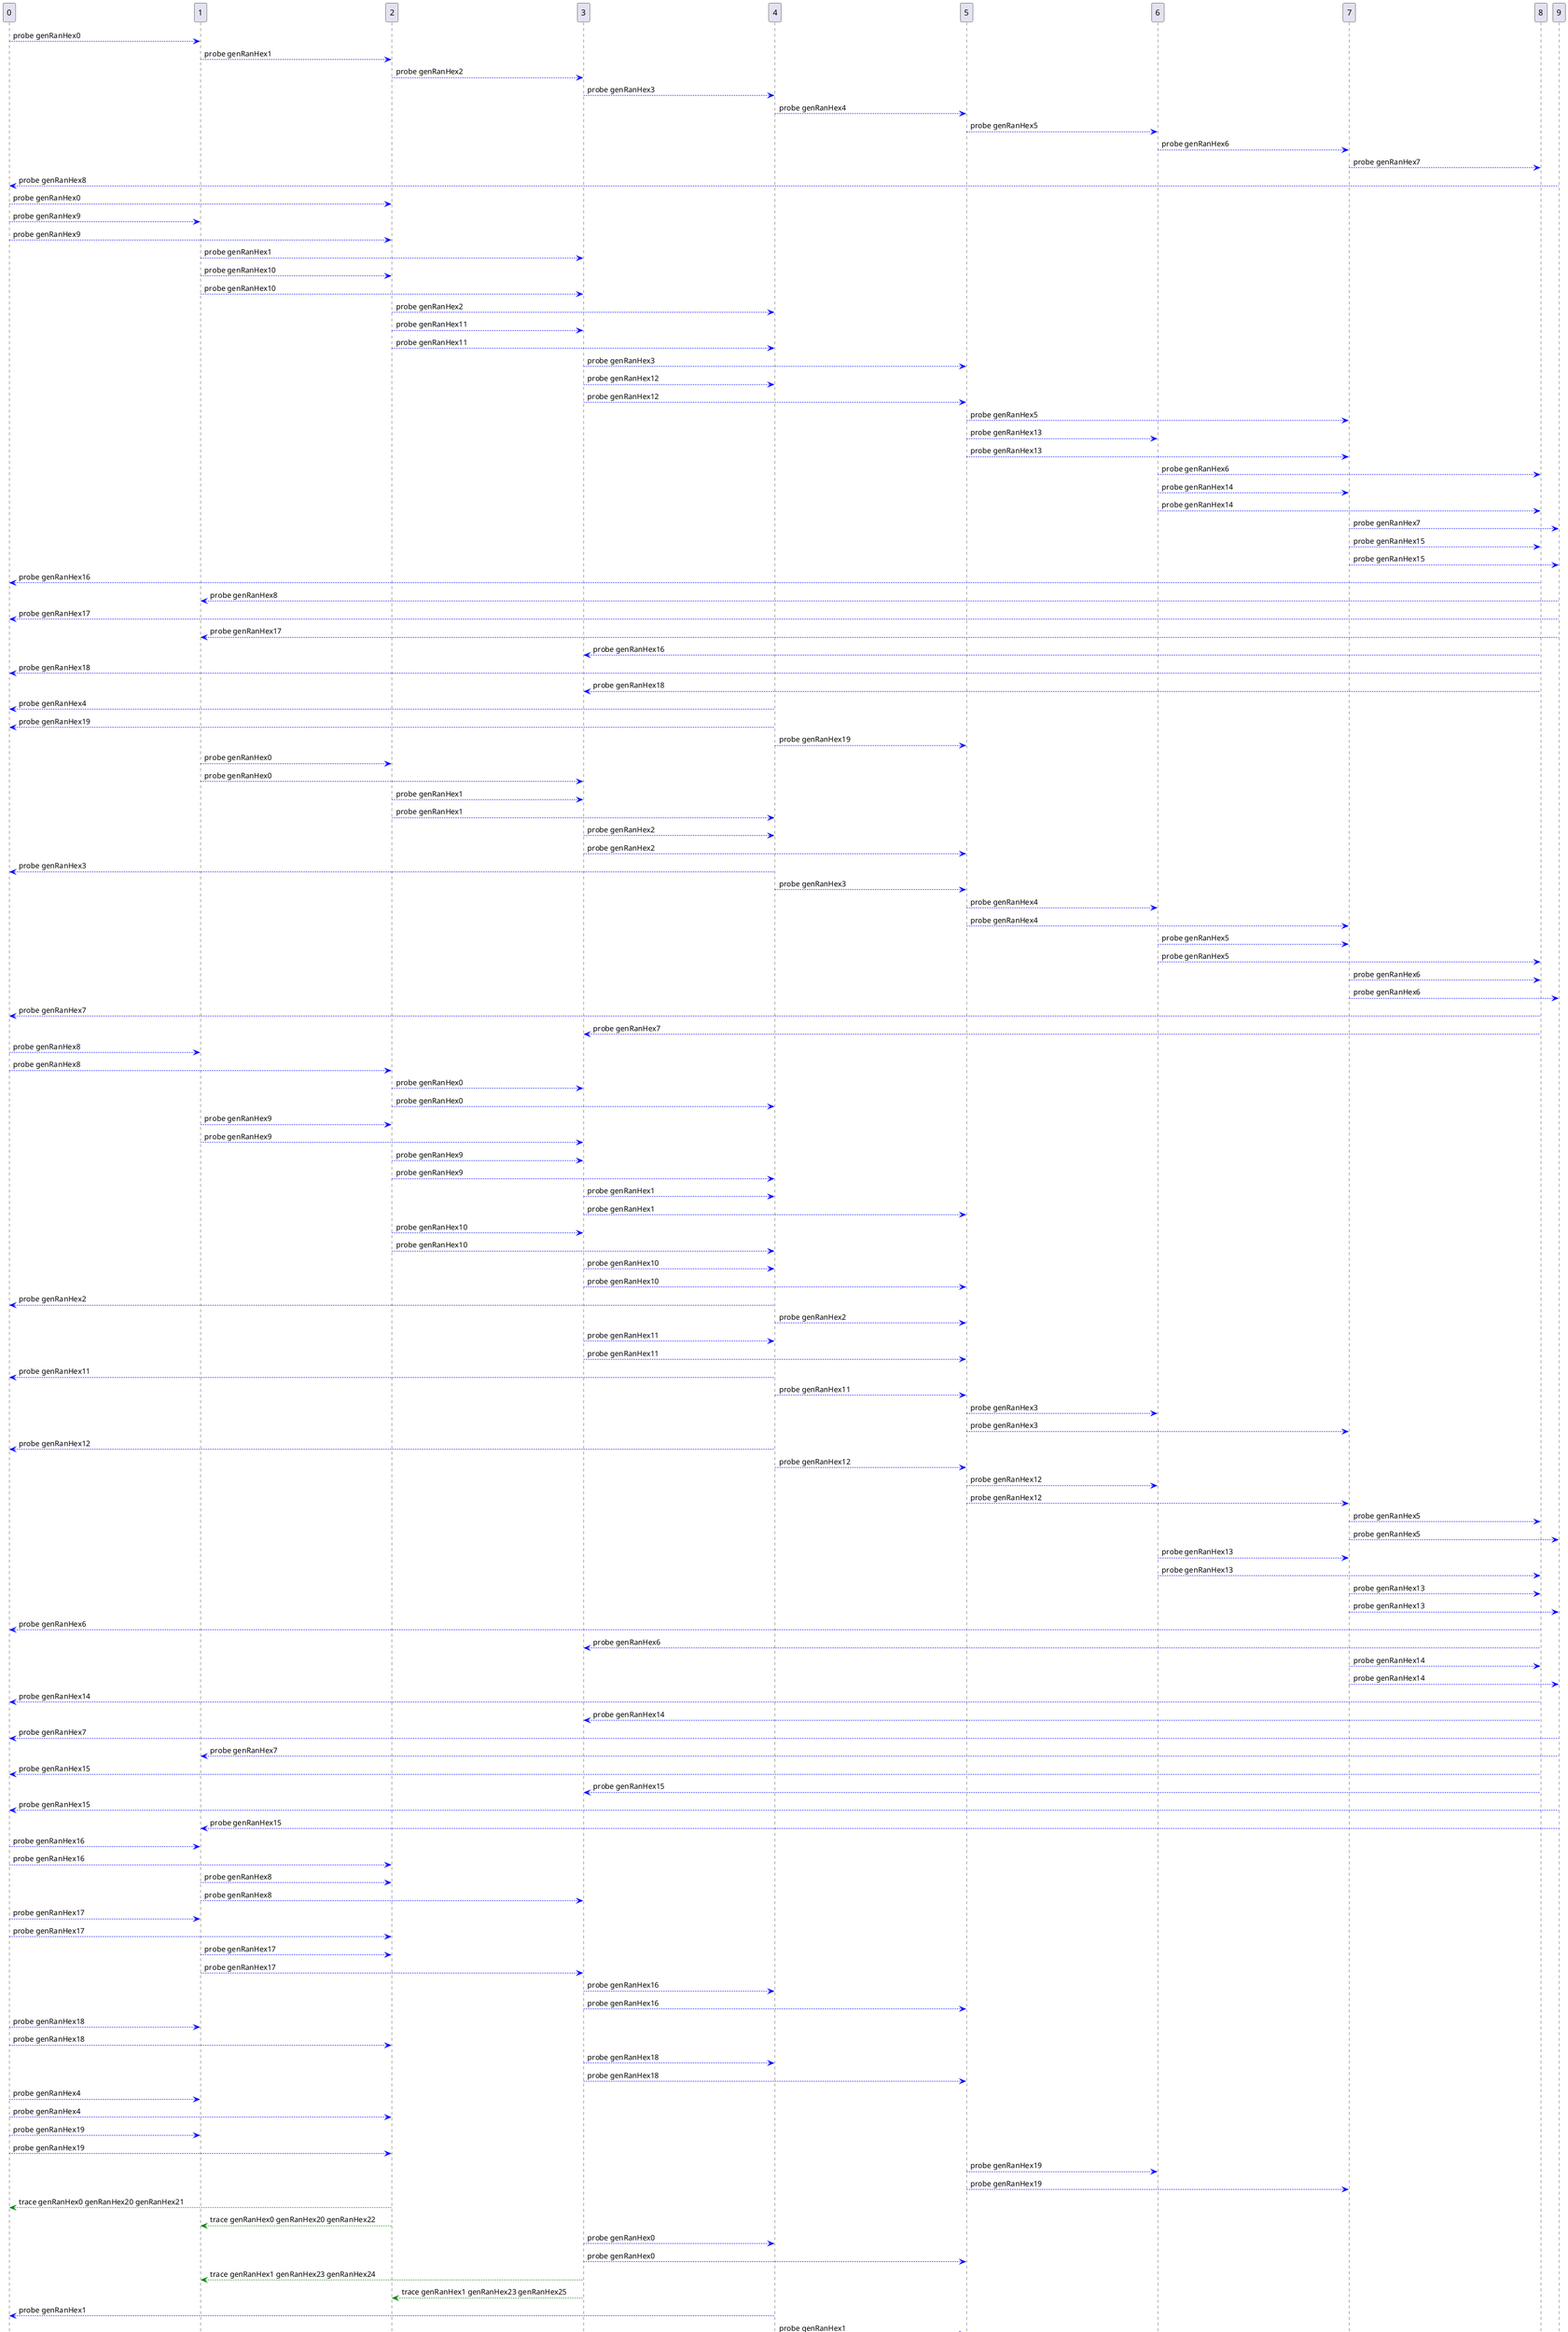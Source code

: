 @startuml messages
0 -[#blue]-> 1: probe genRanHex0
1 -[#blue]-> 2: probe genRanHex1
2 -[#blue]-> 3: probe genRanHex2
3 -[#blue]-> 4: probe genRanHex3
4 -[#blue]-> 5: probe genRanHex4
5 -[#blue]-> 6: probe genRanHex5
6 -[#blue]-> 7: probe genRanHex6
7 -[#blue]-> 8: probe genRanHex7
9 -[#blue]-> 0: probe genRanHex8
0 -[#blue]-> 2: probe genRanHex0
0 -[#blue]-> 1: probe genRanHex9
0 -[#blue]-> 2: probe genRanHex9
1 -[#blue]-> 3: probe genRanHex1
1 -[#blue]-> 2: probe genRanHex10
1 -[#blue]-> 3: probe genRanHex10
2 -[#blue]-> 4: probe genRanHex2
2 -[#blue]-> 3: probe genRanHex11
2 -[#blue]-> 4: probe genRanHex11
3 -[#blue]-> 5: probe genRanHex3
3 -[#blue]-> 4: probe genRanHex12
3 -[#blue]-> 5: probe genRanHex12
5 -[#blue]-> 7: probe genRanHex5
5 -[#blue]-> 6: probe genRanHex13
5 -[#blue]-> 7: probe genRanHex13
6 -[#blue]-> 8: probe genRanHex6
6 -[#blue]-> 7: probe genRanHex14
6 -[#blue]-> 8: probe genRanHex14
7 -[#blue]-> 9: probe genRanHex7
7 -[#blue]-> 8: probe genRanHex15
7 -[#blue]-> 9: probe genRanHex15
8 -[#blue]-> 0: probe genRanHex16
9 -[#blue]-> 1: probe genRanHex8
9 -[#blue]-> 0: probe genRanHex17
9 -[#blue]-> 1: probe genRanHex17
8 -[#blue]-> 3: probe genRanHex16
8 -[#blue]-> 0: probe genRanHex18
8 -[#blue]-> 3: probe genRanHex18
4 -[#blue]-> 0: probe genRanHex4
4 -[#blue]-> 0: probe genRanHex19
4 -[#blue]-> 5: probe genRanHex19
1 -[#blue]-> 2: probe genRanHex0
1 -[#blue]-> 3: probe genRanHex0
2 -[#blue]-> 3: probe genRanHex1
2 -[#blue]-> 4: probe genRanHex1
3 -[#blue]-> 4: probe genRanHex2
3 -[#blue]-> 5: probe genRanHex2
4 -[#blue]-> 0: probe genRanHex3
4 -[#blue]-> 5: probe genRanHex3
5 -[#blue]-> 6: probe genRanHex4
5 -[#blue]-> 7: probe genRanHex4
6 -[#blue]-> 7: probe genRanHex5
6 -[#blue]-> 8: probe genRanHex5
7 -[#blue]-> 8: probe genRanHex6
7 -[#blue]-> 9: probe genRanHex6
8 -[#blue]-> 0: probe genRanHex7
8 -[#blue]-> 3: probe genRanHex7
0 -[#blue]-> 1: probe genRanHex8
0 -[#blue]-> 2: probe genRanHex8
2 -[#blue]-> 3: probe genRanHex0
2 -[#blue]-> 4: probe genRanHex0
1 -[#blue]-> 2: probe genRanHex9
1 -[#blue]-> 3: probe genRanHex9
2 -[#blue]-> 3: probe genRanHex9
2 -[#blue]-> 4: probe genRanHex9
3 -[#blue]-> 4: probe genRanHex1
3 -[#blue]-> 5: probe genRanHex1
2 -[#blue]-> 3: probe genRanHex10
2 -[#blue]-> 4: probe genRanHex10
3 -[#blue]-> 4: probe genRanHex10
3 -[#blue]-> 5: probe genRanHex10
4 -[#blue]-> 0: probe genRanHex2
4 -[#blue]-> 5: probe genRanHex2
3 -[#blue]-> 4: probe genRanHex11
3 -[#blue]-> 5: probe genRanHex11
4 -[#blue]-> 0: probe genRanHex11
4 -[#blue]-> 5: probe genRanHex11
5 -[#blue]-> 6: probe genRanHex3
5 -[#blue]-> 7: probe genRanHex3
4 -[#blue]-> 0: probe genRanHex12
4 -[#blue]-> 5: probe genRanHex12
5 -[#blue]-> 6: probe genRanHex12
5 -[#blue]-> 7: probe genRanHex12
7 -[#blue]-> 8: probe genRanHex5
7 -[#blue]-> 9: probe genRanHex5
6 -[#blue]-> 7: probe genRanHex13
6 -[#blue]-> 8: probe genRanHex13
7 -[#blue]-> 8: probe genRanHex13
7 -[#blue]-> 9: probe genRanHex13
8 -[#blue]-> 0: probe genRanHex6
8 -[#blue]-> 3: probe genRanHex6
7 -[#blue]-> 8: probe genRanHex14
7 -[#blue]-> 9: probe genRanHex14
8 -[#blue]-> 0: probe genRanHex14
8 -[#blue]-> 3: probe genRanHex14
9 -[#blue]-> 0: probe genRanHex7
9 -[#blue]-> 1: probe genRanHex7
8 -[#blue]-> 0: probe genRanHex15
8 -[#blue]-> 3: probe genRanHex15
9 -[#blue]-> 0: probe genRanHex15
9 -[#blue]-> 1: probe genRanHex15
0 -[#blue]-> 1: probe genRanHex16
0 -[#blue]-> 2: probe genRanHex16
1 -[#blue]-> 2: probe genRanHex8
1 -[#blue]-> 3: probe genRanHex8
0 -[#blue]-> 1: probe genRanHex17
0 -[#blue]-> 2: probe genRanHex17
1 -[#blue]-> 2: probe genRanHex17
1 -[#blue]-> 3: probe genRanHex17
3 -[#blue]-> 4: probe genRanHex16
3 -[#blue]-> 5: probe genRanHex16
0 -[#blue]-> 1: probe genRanHex18
0 -[#blue]-> 2: probe genRanHex18
3 -[#blue]-> 4: probe genRanHex18
3 -[#blue]-> 5: probe genRanHex18
0 -[#blue]-> 1: probe genRanHex4
0 -[#blue]-> 2: probe genRanHex4
0 -[#blue]-> 1: probe genRanHex19
0 -[#blue]-> 2: probe genRanHex19
5 -[#blue]-> 6: probe genRanHex19
5 -[#blue]-> 7: probe genRanHex19
2 -[#green]-> 0: trace genRanHex0 genRanHex20 genRanHex21
2 -[#green]-> 1: trace genRanHex0 genRanHex20 genRanHex22
3 -[#blue]-> 4: probe genRanHex0
3 -[#blue]-> 5: probe genRanHex0
3 -[#green]-> 1: trace genRanHex1 genRanHex23 genRanHex24
3 -[#green]-> 2: trace genRanHex1 genRanHex23 genRanHex25
4 -[#blue]-> 0: probe genRanHex1
4 -[#blue]-> 5: probe genRanHex1
4 -[#green]-> 2: trace genRanHex2 genRanHex26 genRanHex27
4 -[#green]-> 3: trace genRanHex2 genRanHex26 genRanHex28
5 -[#blue]-> 6: probe genRanHex2
5 -[#blue]-> 7: probe genRanHex2
0 -[#blue]-> 2: probe genRanHex3
5 -[#green]-> 3: trace genRanHex3 genRanHex29 genRanHex30
5 -[#green]-> 4: trace genRanHex3 genRanHex29 genRanHex31
6 -[#blue]-> 7: probe genRanHex4
6 -[#blue]-> 8: probe genRanHex4
7 -[#blue]-> 8: probe genRanHex4
7 -[#blue]-> 9: probe genRanHex4
7 -[#green]-> 5: trace genRanHex5 genRanHex32 genRanHex33
7 -[#green]-> 6: trace genRanHex5 genRanHex32 genRanHex34
8 -[#blue]-> 0: probe genRanHex5
8 -[#blue]-> 3: probe genRanHex5
8 -[#green]-> 6: trace genRanHex6 genRanHex35 genRanHex36
8 -[#green]-> 7: trace genRanHex6 genRanHex35 genRanHex37
9 -[#blue]-> 0: probe genRanHex6
9 -[#blue]-> 1: probe genRanHex6
0 -[#blue]-> 2: probe genRanHex7
3 -[#blue]-> 5: probe genRanHex7
1 -[#green]-> 9: trace genRanHex8 genRanHex38 genRanHex39
1 -[#green]-> 0: trace genRanHex8 genRanHex38 genRanHex40
2 -[#blue]-> 4: probe genRanHex8
3 -[#green]-> 1: trace genRanHex0 genRanHex41 genRanHex42
3 -[#green]-> 2: trace genRanHex0 genRanHex41 genRanHex43
4 -[#blue]-> 0: probe genRanHex0
2 -[#green]-> 0: trace genRanHex9 genRanHex44 genRanHex45
2 -[#green]-> 1: trace genRanHex9 genRanHex44 genRanHex46
3 -[#blue]-> 5: probe genRanHex9
3 -[#green]-> 1: trace genRanHex9 genRanHex47 genRanHex48
3 -[#green]-> 2: trace genRanHex9 genRanHex47 genRanHex49
4 -[#blue]-> 0: probe genRanHex9
4 -[#green]-> 2: trace genRanHex1 genRanHex50 genRanHex51
4 -[#green]-> 3: trace genRanHex1 genRanHex50 genRanHex52
5 -[#blue]-> 7: probe genRanHex1
3 -[#green]-> 1: trace genRanHex10 genRanHex53 genRanHex54
3 -[#green]-> 2: trace genRanHex10 genRanHex53 genRanHex55
4 -[#blue]-> 0: probe genRanHex10
4 -[#green]-> 2: trace genRanHex10 genRanHex56 genRanHex57
4 -[#green]-> 3: trace genRanHex10 genRanHex56 genRanHex58
5 -[#blue]-> 7: probe genRanHex10
5 -[#green]-> 3: trace genRanHex2 genRanHex59 genRanHex60
5 -[#green]-> 4: trace genRanHex2 genRanHex59 genRanHex61
4 -[#green]-> 2: trace genRanHex11 genRanHex62 genRanHex63
4 -[#green]-> 3: trace genRanHex11 genRanHex62 genRanHex64
5 -[#blue]-> 7: probe genRanHex11
5 -[#green]-> 3: trace genRanHex11 genRanHex65 genRanHex66
5 -[#green]-> 4: trace genRanHex11 genRanHex65 genRanHex67
6 -[#blue]-> 8: probe genRanHex3
7 -[#blue]-> 9: probe genRanHex3
5 -[#green]-> 3: trace genRanHex12 genRanHex68 genRanHex69
5 -[#green]-> 4: trace genRanHex12 genRanHex68 genRanHex70
6 -[#blue]-> 8: probe genRanHex12
7 -[#blue]-> 9: probe genRanHex12
8 -[#green]-> 6: trace genRanHex5 genRanHex71 genRanHex72
8 -[#green]-> 7: trace genRanHex5 genRanHex71 genRanHex73
9 -[#blue]-> 1: probe genRanHex5
7 -[#green]-> 5: trace genRanHex13 genRanHex74 genRanHex75
7 -[#green]-> 6: trace genRanHex13 genRanHex74 genRanHex76
8 -[#blue]-> 0: probe genRanHex13
8 -[#blue]-> 3: probe genRanHex13
8 -[#green]-> 6: trace genRanHex13 genRanHex77 genRanHex78
8 -[#green]-> 7: trace genRanHex13 genRanHex77 genRanHex79
9 -[#blue]-> 1: probe genRanHex13
8 -[#green]-> 6: trace genRanHex14 genRanHex80 genRanHex81
8 -[#green]-> 7: trace genRanHex14 genRanHex80 genRanHex82
9 -[#blue]-> 1: probe genRanHex14
0 -[#green]-> 8: trace genRanHex7 genRanHex83 genRanHex84
0 -[#green]-> 9: trace genRanHex7 genRanHex83 genRanHex85
0 -[#green]-> 8: trace genRanHex15 genRanHex86 genRanHex87
0 -[#green]-> 9: trace genRanHex15 genRanHex86 genRanHex88
2 -[#green]-> 0: trace genRanHex8 genRanHex89 genRanHex90
2 -[#green]-> 1: trace genRanHex8 genRanHex89 genRanHex91
1 -[#green]-> 9: trace genRanHex17 genRanHex92 genRanHex93
1 -[#green]-> 0: trace genRanHex17 genRanHex92 genRanHex94
2 -[#green]-> 0: trace genRanHex17 genRanHex95 genRanHex96
2 -[#green]-> 1: trace genRanHex17 genRanHex95 genRanHex97
4 -[#blue]-> 0: probe genRanHex16
4 -[#blue]-> 0: probe genRanHex18
1 -[#blue]-> 0: probe genRanHex1
1 -[#blue]-> 0: probe genRanHex10
1 -[#blue]-> 0: probe genRanHex7
1 -[#blue]-> 0: probe genRanHex15
1 -[#green]-> 0: trace genRanHex0 genRanHex20 genRanHex22
4 -[#green]-> 2: trace genRanHex0 genRanHex98 genRanHex99
4 -[#green]-> 3: trace genRanHex0 genRanHex98 genRanHex100
2 -[#blue]-> 1: probe genRanHex2
2 -[#blue]-> 1: probe genRanHex11
2 -[#blue]-> 1: probe genRanHex16
2 -[#blue]-> 1: probe genRanHex18
2 -[#blue]-> 1: probe genRanHex4
2 -[#blue]-> 1: probe genRanHex19
2 -[#green]-> 1: trace genRanHex1 genRanHex23 genRanHex25
5 -[#green]-> 3: trace genRanHex1 genRanHex101 genRanHex102
5 -[#green]-> 4: trace genRanHex1 genRanHex101 genRanHex103
3 -[#blue]-> 2: probe genRanHex3
3 -[#blue]-> 2: probe genRanHex12
3 -[#blue]-> 2: probe genRanHex16
3 -[#blue]-> 2: probe genRanHex18
3 -[#blue]-> 2: probe genRanHex7
3 -[#blue]-> 2: probe genRanHex6
3 -[#blue]-> 2: probe genRanHex14
3 -[#blue]-> 2: probe genRanHex15
3 -[#blue]-> 2: probe genRanHex8
3 -[#blue]-> 2: probe genRanHex17
3 -[#green]-> 2: trace genRanHex2 genRanHex26 genRanHex28
4 -[#blue]-> 3: probe genRanHex4
4 -[#blue]-> 3: probe genRanHex19
4 -[#blue]-> 3: probe genRanHex9
2 -[#blue]-> 1: probe genRanHex3
4 -[#green]-> 3: trace genRanHex3 genRanHex29 genRanHex31
5 -[#blue]-> 4: probe genRanHex5
5 -[#blue]-> 4: probe genRanHex13
5 -[#blue]-> 4: probe genRanHex10
5 -[#blue]-> 4: probe genRanHex16
5 -[#blue]-> 4: probe genRanHex18
5 -[#blue]-> 4: probe genRanHex0
7 -[#green]-> 5: trace genRanHex4 genRanHex104 genRanHex105
7 -[#green]-> 6: trace genRanHex4 genRanHex104 genRanHex106
8 -[#green]-> 6: trace genRanHex4 genRanHex107 genRanHex108
8 -[#green]-> 7: trace genRanHex4 genRanHex107 genRanHex109
6 -[#blue]-> 5: probe genRanHex6
6 -[#blue]-> 5: probe genRanHex14
6 -[#green]-> 5: trace genRanHex5 genRanHex32 genRanHex34
3 -[#blue]-> 2: probe genRanHex5
7 -[#blue]-> 6: probe genRanHex7
7 -[#blue]-> 6: probe genRanHex15
7 -[#blue]-> 6: probe genRanHex3
7 -[#blue]-> 6: probe genRanHex12
7 -[#blue]-> 6: probe genRanHex19
7 -[#blue]-> 6: probe genRanHex2
7 -[#green]-> 6: trace genRanHex6 genRanHex35 genRanHex37
0 -[#green]-> 8: trace genRanHex6 genRanHex110 genRanHex111
0 -[#green]-> 9: trace genRanHex6 genRanHex110 genRanHex112
8 -[#blue]-> 7: probe genRanHex16
8 -[#blue]-> 7: probe genRanHex18
2 -[#blue]-> 1: probe genRanHex7
5 -[#blue]-> 4: probe genRanHex7
0 -[#blue]-> 9: probe genRanHex0
0 -[#blue]-> 9: probe genRanHex9
0 -[#blue]-> 9: probe genRanHex16
0 -[#blue]-> 9: probe genRanHex18
0 -[#blue]-> 9: probe genRanHex4
0 -[#blue]-> 9: probe genRanHex19
0 -[#blue]-> 9: probe genRanHex3
0 -[#blue]-> 9: probe genRanHex2
0 -[#blue]-> 9: probe genRanHex11
0 -[#blue]-> 9: probe genRanHex12
0 -[#blue]-> 9: probe genRanHex14
0 -[#blue]-> 9: probe genRanHex1
0 -[#blue]-> 9: probe genRanHex5
0 -[#green]-> 9: trace genRanHex8 genRanHex38 genRanHex40
2 -[#blue]-> 0: probe genRanHex2
2 -[#blue]-> 0: probe genRanHex11
2 -[#blue]-> 0: probe genRanHex1
2 -[#blue]-> 0: probe genRanHex10
1 -[#green]-> 0: trace genRanHex0 genRanHex41 genRanHex42
2 -[#green]-> 0: trace genRanHex0 genRanHex41 genRanHex43
2 -[#green]-> 1: trace genRanHex0 genRanHex41 genRanHex43
0 -[#green]-> 4: trace genRanHex0 genRanHex113 genRanHex114
1 -[#green]-> 0: trace genRanHex9 genRanHex44 genRanHex46
1 -[#green]-> 0: trace genRanHex9 genRanHex47 genRanHex48
2 -[#green]-> 0: trace genRanHex9 genRanHex47 genRanHex49
2 -[#green]-> 1: trace genRanHex9 genRanHex47 genRanHex49
0 -[#green]-> 4: trace genRanHex9 genRanHex115 genRanHex116
3 -[#blue]-> 1: probe genRanHex3
3 -[#blue]-> 1: probe genRanHex12
3 -[#blue]-> 1: probe genRanHex2
3 -[#blue]-> 1: probe genRanHex11
3 -[#blue]-> 1: probe genRanHex16
3 -[#blue]-> 1: probe genRanHex18
3 -[#blue]-> 1: probe genRanHex7
3 -[#blue]-> 1: probe genRanHex6
3 -[#blue]-> 1: probe genRanHex14
3 -[#blue]-> 1: probe genRanHex15
3 -[#blue]-> 1: probe genRanHex5
2 -[#green]-> 1: trace genRanHex1 genRanHex50 genRanHex51
3 -[#green]-> 1: trace genRanHex1 genRanHex50 genRanHex52
3 -[#green]-> 2: trace genRanHex1 genRanHex50 genRanHex52
7 -[#blue]-> 6: probe genRanHex1
2 -[#green]-> 1: trace genRanHex10 genRanHex53 genRanHex55
0 -[#blue]-> 9: probe genRanHex10
2 -[#green]-> 1: trace genRanHex10 genRanHex56 genRanHex57
3 -[#green]-> 1: trace genRanHex10 genRanHex56 genRanHex58
3 -[#green]-> 2: trace genRanHex10 genRanHex56 genRanHex58
7 -[#blue]-> 6: probe genRanHex10
4 -[#blue]-> 2: probe genRanHex4
4 -[#blue]-> 2: probe genRanHex19
4 -[#blue]-> 2: probe genRanHex3
4 -[#blue]-> 2: probe genRanHex12
4 -[#blue]-> 2: probe genRanHex16
4 -[#blue]-> 2: probe genRanHex18
3 -[#green]-> 2: trace genRanHex2 genRanHex59 genRanHex60
4 -[#green]-> 2: trace genRanHex2 genRanHex59 genRanHex61
4 -[#green]-> 3: trace genRanHex2 genRanHex59 genRanHex61
3 -[#green]-> 2: trace genRanHex11 genRanHex62 genRanHex64
7 -[#blue]-> 6: probe genRanHex11
3 -[#green]-> 2: trace genRanHex11 genRanHex65 genRanHex66
4 -[#green]-> 2: trace genRanHex11 genRanHex65 genRanHex67
4 -[#green]-> 3: trace genRanHex11 genRanHex65 genRanHex67
5 -[#blue]-> 3: probe genRanHex5
5 -[#blue]-> 3: probe genRanHex13
5 -[#blue]-> 3: probe genRanHex4
5 -[#blue]-> 3: probe genRanHex19
8 -[#blue]-> 7: probe genRanHex3
4 -[#green]-> 3: trace genRanHex12 genRanHex68 genRanHex70
7 -[#blue]-> 5: probe genRanHex7
7 -[#blue]-> 5: probe genRanHex15
7 -[#blue]-> 5: probe genRanHex6
7 -[#blue]-> 5: probe genRanHex14
6 -[#green]-> 5: trace genRanHex5 genRanHex71 genRanHex72
7 -[#green]-> 5: trace genRanHex5 genRanHex71 genRanHex73
7 -[#green]-> 6: trace genRanHex5 genRanHex71 genRanHex73
6 -[#green]-> 5: trace genRanHex13 genRanHex74 genRanHex76
3 -[#blue]-> 1: probe genRanHex13
6 -[#green]-> 5: trace genRanHex13 genRanHex77 genRanHex78
7 -[#green]-> 5: trace genRanHex13 genRanHex77 genRanHex79
7 -[#green]-> 6: trace genRanHex13 genRanHex77 genRanHex79
8 -[#blue]-> 6: probe genRanHex16
8 -[#blue]-> 6: probe genRanHex18
8 -[#blue]-> 6: probe genRanHex7
8 -[#blue]-> 6: probe genRanHex15
7 -[#green]-> 6: trace genRanHex14 genRanHex80 genRanHex82
9 -[#blue]-> 7: probe genRanHex8
9 -[#blue]-> 7: probe genRanHex17
8 -[#green]-> 7: trace genRanHex7 genRanHex83 genRanHex84
9 -[#green]-> 7: trace genRanHex7 genRanHex83 genRanHex85
8 -[#green]-> 7: trace genRanHex15 genRanHex86 genRanHex87
9 -[#green]-> 7: trace genRanHex15 genRanHex86 genRanHex88
0 -[#blue]-> 8: probe genRanHex0
0 -[#blue]-> 8: probe genRanHex9
0 -[#blue]-> 8: probe genRanHex8
0 -[#blue]-> 8: probe genRanHex17
0 -[#blue]-> 8: probe genRanHex4
0 -[#blue]-> 8: probe genRanHex19
0 -[#blue]-> 8: probe genRanHex3
0 -[#blue]-> 8: probe genRanHex2
0 -[#blue]-> 8: probe genRanHex11
0 -[#blue]-> 8: probe genRanHex12
0 -[#blue]-> 8: probe genRanHex1
0 -[#blue]-> 8: probe genRanHex10
1 -[#blue]-> 9: probe genRanHex1
1 -[#blue]-> 9: probe genRanHex10
1 -[#blue]-> 9: probe genRanHex0
1 -[#blue]-> 9: probe genRanHex9
1 -[#blue]-> 9: probe genRanHex16
1 -[#blue]-> 9: probe genRanHex18
1 -[#blue]-> 9: probe genRanHex4
1 -[#blue]-> 9: probe genRanHex19
0 -[#green]-> 9: trace genRanHex8 genRanHex89 genRanHex90
1 -[#green]-> 9: trace genRanHex8 genRanHex89 genRanHex91
1 -[#green]-> 0: trace genRanHex8 genRanHex89 genRanHex91
0 -[#green]-> 9: trace genRanHex17 genRanHex92 genRanHex94
0 -[#green]-> 9: trace genRanHex17 genRanHex95 genRanHex96
1 -[#green]-> 9: trace genRanHex17 genRanHex95 genRanHex97
1 -[#green]-> 0: trace genRanHex17 genRanHex95 genRanHex97
3 -[#blue]-> 8: probe genRanHex3
3 -[#blue]-> 8: probe genRanHex12
3 -[#blue]-> 8: probe genRanHex2
3 -[#blue]-> 8: probe genRanHex1
3 -[#blue]-> 8: probe genRanHex10
3 -[#blue]-> 8: probe genRanHex11
3 -[#blue]-> 8: probe genRanHex0
3 -[#blue]-> 8: probe genRanHex9
3 -[#blue]-> 8: probe genRanHex8
3 -[#blue]-> 8: probe genRanHex17
0 -[#green]-> 8: trace genRanHex16 genRanHex117 genRanHex118
0 -[#green]-> 4: trace genRanHex16 genRanHex117 genRanHex119
0 -[#green]-> 8: trace genRanHex18 genRanHex120 genRanHex121
0 -[#green]-> 4: trace genRanHex18 genRanHex120 genRanHex122
0 -[#blue]-> 4: probe genRanHex8
0 -[#blue]-> 4: probe genRanHex17
0 -[#blue]-> 4: probe genRanHex7
0 -[#blue]-> 4: probe genRanHex6
0 -[#blue]-> 4: probe genRanHex14
0 -[#blue]-> 4: probe genRanHex15
0 -[#blue]-> 4: probe genRanHex5
0 -[#blue]-> 4: probe genRanHex13
0 -[#green]-> 4: trace genRanHex1 genRanHex123 genRanHex124
0 -[#green]-> 1: trace genRanHex1 genRanHex123 genRanHex125
0 -[#green]-> 4: trace genRanHex10 genRanHex126 genRanHex127
0 -[#green]-> 1: trace genRanHex10 genRanHex126 genRanHex128
0 -[#green]-> 8: trace genRanHex7 genRanHex129 genRanHex130
0 -[#green]-> 9: trace genRanHex7 genRanHex129 genRanHex131
0 -[#green]-> 1: trace genRanHex7 genRanHex129 genRanHex132
0 -[#green]-> 8: trace genRanHex15 genRanHex133 genRanHex134
0 -[#green]-> 9: trace genRanHex15 genRanHex133 genRanHex135
0 -[#green]-> 1: trace genRanHex15 genRanHex133 genRanHex136
0 -[#green]-> 2: trace genRanHex0 genRanHex20 genRanHex22
2 -[#green]-> 0: trace genRanHex0 genRanHex98 genRanHex99
2 -[#green]-> 1: trace genRanHex0 genRanHex98 genRanHex99
3 -[#green]-> 1: trace genRanHex0 genRanHex98 genRanHex100
3 -[#green]-> 2: trace genRanHex0 genRanHex98 genRanHex100
1 -[#blue]-> 9: probe genRanHex2
1 -[#blue]-> 9: probe genRanHex11
1 -[#green]-> 0: trace genRanHex16 genRanHex137 genRanHex138
1 -[#green]-> 2: trace genRanHex16 genRanHex137 genRanHex139
1 -[#green]-> 0: trace genRanHex18 genRanHex140 genRanHex141
1 -[#green]-> 2: trace genRanHex18 genRanHex140 genRanHex142
1 -[#green]-> 0: trace genRanHex4 genRanHex143 genRanHex144
1 -[#green]-> 2: trace genRanHex4 genRanHex143 genRanHex145
1 -[#green]-> 0: trace genRanHex19 genRanHex146 genRanHex147
1 -[#green]-> 2: trace genRanHex19 genRanHex146 genRanHex148
1 -[#green]-> 3: trace genRanHex1 genRanHex23 genRanHex25
3 -[#green]-> 1: trace genRanHex1 genRanHex101 genRanHex102
3 -[#green]-> 2: trace genRanHex1 genRanHex101 genRanHex102
4 -[#green]-> 2: trace genRanHex1 genRanHex101 genRanHex103
4 -[#green]-> 3: trace genRanHex1 genRanHex101 genRanHex103
2 -[#green]-> 0: trace genRanHex3 genRanHex149 genRanHex150
2 -[#green]-> 3: trace genRanHex3 genRanHex149 genRanHex151
2 -[#green]-> 0: trace genRanHex16 genRanHex152 genRanHex153
2 -[#green]-> 3: trace genRanHex16 genRanHex152 genRanHex154
2 -[#green]-> 0: trace genRanHex18 genRanHex155 genRanHex156
2 -[#green]-> 3: trace genRanHex18 genRanHex155 genRanHex157
2 -[#green]-> 0: trace genRanHex7 genRanHex158 genRanHex159
2 -[#green]-> 3: trace genRanHex7 genRanHex158 genRanHex160
2 -[#green]-> 0: trace genRanHex8 genRanHex161 genRanHex162
2 -[#green]-> 1: trace genRanHex8 genRanHex161 genRanHex163
2 -[#green]-> 3: trace genRanHex8 genRanHex161 genRanHex164
2 -[#green]-> 0: trace genRanHex17 genRanHex165 genRanHex166
2 -[#green]-> 1: trace genRanHex17 genRanHex165 genRanHex167
2 -[#green]-> 3: trace genRanHex17 genRanHex165 genRanHex168
2 -[#green]-> 4: trace genRanHex2 genRanHex26 genRanHex28
3 -[#blue]-> 8: probe genRanHex4
3 -[#blue]-> 8: probe genRanHex19
3 -[#green]-> 1: trace genRanHex9 genRanHex169 genRanHex170
3 -[#green]-> 2: trace genRanHex9 genRanHex169 genRanHex171
3 -[#green]-> 4: trace genRanHex9 genRanHex169 genRanHex172
0 -[#blue]-> 1: probe genRanHex3
0 -[#blue]-> 1: probe genRanHex2
0 -[#blue]-> 1: probe genRanHex11
0 -[#blue]-> 1: probe genRanHex12
0 -[#blue]-> 1: probe genRanHex6
0 -[#blue]-> 1: probe genRanHex14
0 -[#blue]-> 1: probe genRanHex5
0 -[#blue]-> 1: probe genRanHex13
1 -[#blue]-> 9: probe genRanHex3
3 -[#green]-> 5: trace genRanHex3 genRanHex29 genRanHex31
4 -[#green]-> 2: trace genRanHex10 genRanHex173 genRanHex174
4 -[#green]-> 3: trace genRanHex10 genRanHex173 genRanHex175
4 -[#green]-> 5: trace genRanHex10 genRanHex173 genRanHex176
4 -[#green]-> 3: trace genRanHex16 genRanHex177 genRanHex178
4 -[#green]-> 5: trace genRanHex16 genRanHex177 genRanHex179
4 -[#green]-> 3: trace genRanHex18 genRanHex180 genRanHex181
4 -[#green]-> 5: trace genRanHex18 genRanHex180 genRanHex182
4 -[#green]-> 2: trace genRanHex0 genRanHex183 genRanHex184
4 -[#green]-> 3: trace genRanHex0 genRanHex183 genRanHex185
4 -[#green]-> 5: trace genRanHex0 genRanHex183 genRanHex186
5 -[#green]-> 4: trace genRanHex4 genRanHex104 genRanHex105
6 -[#green]-> 5: trace genRanHex4 genRanHex104 genRanHex106
6 -[#green]-> 5: trace genRanHex4 genRanHex107 genRanHex108
7 -[#green]-> 5: trace genRanHex4 genRanHex107 genRanHex109
7 -[#green]-> 6: trace genRanHex4 genRanHex107 genRanHex109
5 -[#green]-> 7: trace genRanHex5 genRanHex32 genRanHex34
6 -[#green]-> 5: trace genRanHex3 genRanHex187 genRanHex188
6 -[#green]-> 7: trace genRanHex3 genRanHex187 genRanHex189
6 -[#green]-> 5: trace genRanHex12 genRanHex190 genRanHex191
6 -[#green]-> 7: trace genRanHex12 genRanHex190 genRanHex192
6 -[#green]-> 5: trace genRanHex19 genRanHex193 genRanHex194
6 -[#green]-> 7: trace genRanHex19 genRanHex193 genRanHex195
6 -[#green]-> 5: trace genRanHex2 genRanHex196 genRanHex197
6 -[#green]-> 7: trace genRanHex2 genRanHex196 genRanHex198
6 -[#green]-> 8: trace genRanHex6 genRanHex35 genRanHex37
8 -[#green]-> 6: trace genRanHex6 genRanHex110 genRanHex111
8 -[#green]-> 7: trace genRanHex6 genRanHex110 genRanHex111
9 -[#green]-> 7: trace genRanHex6 genRanHex110 genRanHex112
1 -[#green]-> 9: trace genRanHex7 genRanHex199 genRanHex200
1 -[#green]-> 2: trace genRanHex7 genRanHex199 genRanHex201
3 -[#blue]-> 4: probe genRanHex7
3 -[#blue]-> 4: probe genRanHex6
3 -[#blue]-> 4: probe genRanHex14
3 -[#blue]-> 4: probe genRanHex15
3 -[#blue]-> 4: probe genRanHex8
3 -[#blue]-> 4: probe genRanHex17
3 -[#blue]-> 4: probe genRanHex5
3 -[#blue]-> 4: probe genRanHex13
9 -[#green]-> 7: trace genRanHex4 genRanHex202 genRanHex203
9 -[#green]-> 0: trace genRanHex4 genRanHex202 genRanHex204
9 -[#green]-> 7: trace genRanHex3 genRanHex205 genRanHex206
9 -[#green]-> 0: trace genRanHex3 genRanHex205 genRanHex207
9 -[#green]-> 7: trace genRanHex12 genRanHex208 genRanHex209
9 -[#green]-> 0: trace genRanHex12 genRanHex208 genRanHex210
9 -[#green]-> 7: trace genRanHex14 genRanHex211 genRanHex212
9 -[#green]-> 0: trace genRanHex14 genRanHex211 genRanHex213
9 -[#green]-> 7: trace genRanHex5 genRanHex214 genRanHex215
9 -[#green]-> 0: trace genRanHex5 genRanHex214 genRanHex216
9 -[#green]-> 1: trace genRanHex8 genRanHex38 genRanHex40
2 -[#blue]-> 3: probe genRanHex4
2 -[#blue]-> 3: probe genRanHex19
0 -[#green]-> 4: trace genRanHex2 genRanHex217 genRanHex218
0 -[#green]-> 2: trace genRanHex2 genRanHex217 genRanHex219
0 -[#green]-> 4: trace genRanHex11 genRanHex220 genRanHex221
0 -[#green]-> 2: trace genRanHex11 genRanHex220 genRanHex222
0 -[#green]-> 4: trace genRanHex1 genRanHex223 genRanHex224
0 -[#green]-> 1: trace genRanHex1 genRanHex223 genRanHex225
0 -[#green]-> 2: trace genRanHex1 genRanHex223 genRanHex226
0 -[#green]-> 4: trace genRanHex10 genRanHex227 genRanHex228
0 -[#green]-> 1: trace genRanHex10 genRanHex227 genRanHex229
0 -[#green]-> 2: trace genRanHex10 genRanHex227 genRanHex230
0 -[#green]-> 4: trace genRanHex0 genRanHex41 genRanHex42
0 -[#green]-> 1: trace genRanHex0 genRanHex41 genRanHex43
1 -[#green]-> 3: trace genRanHex0 genRanHex41 genRanHex43
4 -[#green]-> 2: trace genRanHex0 genRanHex113 genRanHex114
4 -[#green]-> 3: trace genRanHex0 genRanHex113 genRanHex114
4 -[#green]-> 5: trace genRanHex0 genRanHex113 genRanHex114
4 -[#blue]-> 5: probe genRanHex9
4 -[#blue]-> 5: probe genRanHex8
0 -[#green]-> 2: trace genRanHex9 genRanHex44 genRanHex46
0 -[#green]-> 4: trace genRanHex9 genRanHex47 genRanHex48
0 -[#green]-> 1: trace genRanHex9 genRanHex47 genRanHex49
1 -[#green]-> 3: trace genRanHex9 genRanHex47 genRanHex49
4 -[#green]-> 2: trace genRanHex9 genRanHex115 genRanHex116
1 -[#green]-> 2: trace genRanHex3 genRanHex231 genRanHex232
1 -[#green]-> 3: trace genRanHex3 genRanHex231 genRanHex233
1 -[#green]-> 2: trace genRanHex2 genRanHex234 genRanHex235
1 -[#green]-> 3: trace genRanHex2 genRanHex234 genRanHex236
1 -[#green]-> 2: trace genRanHex11 genRanHex237 genRanHex238
1 -[#green]-> 3: trace genRanHex11 genRanHex237 genRanHex239
1 -[#green]-> 0: trace genRanHex16 genRanHex240 genRanHex241
1 -[#green]-> 2: trace genRanHex16 genRanHex240 genRanHex242
1 -[#green]-> 3: trace genRanHex16 genRanHex240 genRanHex243
1 -[#green]-> 0: trace genRanHex18 genRanHex244 genRanHex245
1 -[#green]-> 2: trace genRanHex18 genRanHex244 genRanHex246
1 -[#green]-> 3: trace genRanHex18 genRanHex244 genRanHex247
1 -[#green]-> 9: trace genRanHex7 genRanHex248 genRanHex249
1 -[#green]-> 2: trace genRanHex7 genRanHex248 genRanHex250
1 -[#green]-> 3: trace genRanHex7 genRanHex248 genRanHex251
1 -[#green]-> 9: trace genRanHex6 genRanHex252 genRanHex253
1 -[#green]-> 3: trace genRanHex6 genRanHex252 genRanHex254
1 -[#green]-> 9: trace genRanHex14 genRanHex255 genRanHex256
1 -[#green]-> 3: trace genRanHex14 genRanHex255 genRanHex257
1 -[#green]-> 9: trace genRanHex15 genRanHex258 genRanHex259
1 -[#green]-> 3: trace genRanHex15 genRanHex258 genRanHex260
1 -[#green]-> 9: trace genRanHex5 genRanHex261 genRanHex262
1 -[#green]-> 3: trace genRanHex5 genRanHex261 genRanHex263
1 -[#green]-> 2: trace genRanHex1 genRanHex50 genRanHex52
2 -[#green]-> 4: trace genRanHex1 genRanHex50 genRanHex52
5 -[#blue]-> 6: probe genRanHex1
5 -[#blue]-> 6: probe genRanHex10
5 -[#blue]-> 6: probe genRanHex11
5 -[#blue]-> 6: probe genRanHex16
5 -[#blue]-> 6: probe genRanHex18
5 -[#blue]-> 6: probe genRanHex0
5 -[#blue]-> 6: probe genRanHex7
5 -[#blue]-> 6: probe genRanHex9
1 -[#green]-> 3: trace genRanHex10 genRanHex53 genRanHex55
1 -[#green]-> 2: trace genRanHex10 genRanHex56 genRanHex58
2 -[#green]-> 4: trace genRanHex10 genRanHex56 genRanHex58
2 -[#green]-> 0: trace genRanHex4 genRanHex264 genRanHex265
2 -[#green]-> 4: trace genRanHex4 genRanHex264 genRanHex266
2 -[#green]-> 0: trace genRanHex19 genRanHex267 genRanHex268
2 -[#green]-> 4: trace genRanHex19 genRanHex267 genRanHex269
2 -[#green]-> 0: trace genRanHex3 genRanHex270 genRanHex271
2 -[#green]-> 3: trace genRanHex3 genRanHex270 genRanHex272
2 -[#green]-> 4: trace genRanHex3 genRanHex270 genRanHex273
2 -[#green]-> 3: trace genRanHex12 genRanHex274 genRanHex275
2 -[#green]-> 4: trace genRanHex12 genRanHex274 genRanHex276
2 -[#green]-> 0: trace genRanHex16 genRanHex277 genRanHex278
2 -[#green]-> 3: trace genRanHex16 genRanHex277 genRanHex279
2 -[#green]-> 4: trace genRanHex16 genRanHex277 genRanHex280
2 -[#green]-> 0: trace genRanHex18 genRanHex281 genRanHex282
2 -[#green]-> 3: trace genRanHex18 genRanHex281 genRanHex283
2 -[#green]-> 4: trace genRanHex18 genRanHex281 genRanHex284
0 -[#blue]-> 2: probe genRanHex12
0 -[#blue]-> 2: probe genRanHex6
0 -[#blue]-> 2: probe genRanHex14
0 -[#blue]-> 2: probe genRanHex15
0 -[#blue]-> 2: probe genRanHex5
0 -[#blue]-> 2: probe genRanHex13
2 -[#green]-> 3: trace genRanHex2 genRanHex59 genRanHex61
3 -[#green]-> 5: trace genRanHex2 genRanHex59 genRanHex61
2 -[#green]-> 4: trace genRanHex11 genRanHex62 genRanHex64
2 -[#green]-> 3: trace genRanHex11 genRanHex65 genRanHex67
3 -[#green]-> 5: trace genRanHex11 genRanHex65 genRanHex67
3 -[#green]-> 8: trace genRanHex5 genRanHex285 genRanHex286
3 -[#green]-> 5: trace genRanHex5 genRanHex285 genRanHex287
3 -[#green]-> 8: trace genRanHex13 genRanHex288 genRanHex289
3 -[#green]-> 5: trace genRanHex13 genRanHex288 genRanHex290
3 -[#green]-> 4: trace genRanHex4 genRanHex291 genRanHex292
3 -[#green]-> 5: trace genRanHex4 genRanHex291 genRanHex293
3 -[#green]-> 4: trace genRanHex19 genRanHex294 genRanHex295
3 -[#green]-> 5: trace genRanHex19 genRanHex294 genRanHex296
7 -[#green]-> 5: trace genRanHex3 genRanHex297 genRanHex298
7 -[#green]-> 8: trace genRanHex3 genRanHex297 genRanHex299
7 -[#blue]-> 8: probe genRanHex12
7 -[#blue]-> 8: probe genRanHex19
7 -[#blue]-> 8: probe genRanHex2
7 -[#blue]-> 8: probe genRanHex1
7 -[#blue]-> 8: probe genRanHex10
7 -[#blue]-> 8: probe genRanHex11
3 -[#green]-> 5: trace genRanHex12 genRanHex68 genRanHex70
5 -[#green]-> 3: trace genRanHex7 genRanHex300 genRanHex301
5 -[#green]-> 7: trace genRanHex7 genRanHex300 genRanHex302
5 -[#blue]-> 6: probe genRanHex15
5 -[#green]-> 6: trace genRanHex6 genRanHex303 genRanHex304
5 -[#green]-> 7: trace genRanHex6 genRanHex303 genRanHex305
5 -[#green]-> 6: trace genRanHex14 genRanHex306 genRanHex307
5 -[#green]-> 7: trace genRanHex14 genRanHex306 genRanHex308
5 -[#green]-> 6: trace genRanHex5 genRanHex71 genRanHex73
6 -[#green]-> 8: trace genRanHex5 genRanHex71 genRanHex73
9 -[#blue]-> 0: probe genRanHex13
5 -[#green]-> 7: trace genRanHex13 genRanHex74 genRanHex76
1 -[#green]-> 9: trace genRanHex13 genRanHex309 genRanHex310
1 -[#green]-> 3: trace genRanHex13 genRanHex309 genRanHex311
5 -[#green]-> 6: trace genRanHex13 genRanHex77 genRanHex79
6 -[#green]-> 8: trace genRanHex13 genRanHex77 genRanHex79
6 -[#blue]-> 7: probe genRanHex16
6 -[#blue]-> 7: probe genRanHex18
6 -[#green]-> 7: trace genRanHex7 genRanHex312 genRanHex313
6 -[#green]-> 8: trace genRanHex7 genRanHex312 genRanHex314
6 -[#green]-> 7: trace genRanHex15 genRanHex315 genRanHex316
6 -[#green]-> 8: trace genRanHex15 genRanHex315 genRanHex317
3 -[#blue]-> 5: probe genRanHex6
3 -[#blue]-> 5: probe genRanHex14
3 -[#blue]-> 5: probe genRanHex15
3 -[#blue]-> 5: probe genRanHex8
3 -[#blue]-> 5: probe genRanHex17
6 -[#green]-> 8: trace genRanHex14 genRanHex80 genRanHex82
7 -[#green]-> 8: trace genRanHex7 genRanHex83 genRanHex85
1 -[#blue]-> 2: probe genRanHex15
1 -[#blue]-> 2: probe genRanHex6
1 -[#blue]-> 2: probe genRanHex5
1 -[#blue]-> 2: probe genRanHex13
1 -[#blue]-> 2: probe genRanHex14
1 -[#blue]-> 2: probe genRanHex12
1 -[#blue]-> 3: probe genRanHex4
1 -[#blue]-> 3: probe genRanHex19
7 -[#green]-> 8: trace genRanHex15 genRanHex86 genRanHex88
8 -[#green]-> 6: trace genRanHex4 genRanHex318 genRanHex319
8 -[#green]-> 7: trace genRanHex4 genRanHex318 genRanHex320
8 -[#green]-> 0: trace genRanHex4 genRanHex318 genRanHex321
8 -[#green]-> 6: trace genRanHex3 genRanHex322 genRanHex323
8 -[#green]-> 0: trace genRanHex3 genRanHex322 genRanHex324
8 -[#green]-> 6: trace genRanHex12 genRanHex325 genRanHex326
8 -[#green]-> 0: trace genRanHex12 genRanHex325 genRanHex327
2 -[#blue]-> 4: probe genRanHex17
2 -[#blue]-> 4: probe genRanHex7
2 -[#blue]-> 4: probe genRanHex6
2 -[#blue]-> 4: probe genRanHex14
2 -[#blue]-> 4: probe genRanHex15
2 -[#blue]-> 4: probe genRanHex5
9 -[#green]-> 0: trace genRanHex1 genRanHex328 genRanHex329
9 -[#green]-> 1: trace genRanHex1 genRanHex328 genRanHex330
9 -[#green]-> 0: trace genRanHex10 genRanHex331 genRanHex332
9 -[#green]-> 1: trace genRanHex10 genRanHex331 genRanHex333
9 -[#green]-> 0: trace genRanHex0 genRanHex334 genRanHex335
9 -[#green]-> 1: trace genRanHex0 genRanHex334 genRanHex336
9 -[#green]-> 0: trace genRanHex9 genRanHex337 genRanHex338
9 -[#green]-> 1: trace genRanHex9 genRanHex337 genRanHex339
9 -[#green]-> 0: trace genRanHex16 genRanHex340 genRanHex341
9 -[#green]-> 1: trace genRanHex16 genRanHex340 genRanHex342
9 -[#green]-> 0: trace genRanHex18 genRanHex343 genRanHex344
9 -[#green]-> 1: trace genRanHex18 genRanHex343 genRanHex345
9 -[#green]-> 7: trace genRanHex4 genRanHex346 genRanHex347
9 -[#green]-> 0: trace genRanHex4 genRanHex346 genRanHex348
9 -[#green]-> 1: trace genRanHex4 genRanHex346 genRanHex349
9 -[#green]-> 0: trace genRanHex19 genRanHex350 genRanHex351
9 -[#green]-> 1: trace genRanHex19 genRanHex350 genRanHex352
9 -[#green]-> 0: trace genRanHex8 genRanHex89 genRanHex91
0 -[#green]-> 2: trace genRanHex8 genRanHex89 genRanHex91
9 -[#green]-> 1: trace genRanHex17 genRanHex92 genRanHex94
9 -[#green]-> 0: trace genRanHex17 genRanHex95 genRanHex97
0 -[#green]-> 2: trace genRanHex17 genRanHex95 genRanHex97
8 -[#green]-> 6: trace genRanHex3 genRanHex353 genRanHex354
8 -[#green]-> 0: trace genRanHex3 genRanHex353 genRanHex355
8 -[#green]-> 3: trace genRanHex3 genRanHex353 genRanHex356
8 -[#green]-> 6: trace genRanHex12 genRanHex357 genRanHex358
8 -[#green]-> 0: trace genRanHex12 genRanHex357 genRanHex359
8 -[#green]-> 3: trace genRanHex12 genRanHex357 genRanHex360
8 -[#green]-> 0: trace genRanHex2 genRanHex361 genRanHex362
8 -[#green]-> 3: trace genRanHex2 genRanHex361 genRanHex363
8 -[#green]-> 0: trace genRanHex1 genRanHex364 genRanHex365
8 -[#green]-> 3: trace genRanHex1 genRanHex364 genRanHex366
8 -[#green]-> 0: trace genRanHex10 genRanHex367 genRanHex368
8 -[#green]-> 3: trace genRanHex10 genRanHex367 genRanHex369
8 -[#green]-> 0: trace genRanHex11 genRanHex370 genRanHex371
8 -[#green]-> 3: trace genRanHex11 genRanHex370 genRanHex372
8 -[#green]-> 0: trace genRanHex0 genRanHex373 genRanHex374
8 -[#green]-> 3: trace genRanHex0 genRanHex373 genRanHex375
8 -[#green]-> 0: trace genRanHex9 genRanHex376 genRanHex377
8 -[#green]-> 3: trace genRanHex9 genRanHex376 genRanHex378
8 -[#green]-> 0: trace genRanHex8 genRanHex379 genRanHex380
8 -[#green]-> 3: trace genRanHex8 genRanHex379 genRanHex381
8 -[#green]-> 0: trace genRanHex17 genRanHex382 genRanHex383
8 -[#green]-> 3: trace genRanHex17 genRanHex382 genRanHex384
4 -[#green]-> 3: trace genRanHex16 genRanHex117 genRanHex119
4 -[#green]-> 5: trace genRanHex16 genRanHex117 genRanHex119
5 -[#blue]-> 7: probe genRanHex16
5 -[#blue]-> 7: probe genRanHex18
5 -[#blue]-> 7: probe genRanHex0
5 -[#blue]-> 7: probe genRanHex9
4 -[#green]-> 3: trace genRanHex18 genRanHex120 genRanHex122
4 -[#green]-> 5: trace genRanHex18 genRanHex120 genRanHex122
4 -[#green]-> 2: trace genRanHex8 genRanHex385 genRanHex386
4 -[#green]-> 0: trace genRanHex8 genRanHex385 genRanHex387
4 -[#green]-> 5: trace genRanHex7 genRanHex388 genRanHex389
4 -[#green]-> 0: trace genRanHex7 genRanHex388 genRanHex390
4 -[#green]-> 5: trace genRanHex5 genRanHex391 genRanHex392
4 -[#green]-> 0: trace genRanHex5 genRanHex391 genRanHex393
4 -[#green]-> 5: trace genRanHex13 genRanHex394 genRanHex395
4 -[#green]-> 0: trace genRanHex13 genRanHex394 genRanHex396
6 -[#blue]-> 8: probe genRanHex19
6 -[#blue]-> 8: probe genRanHex2
6 -[#blue]-> 8: probe genRanHex1
6 -[#blue]-> 8: probe genRanHex10
6 -[#blue]-> 8: probe genRanHex11
7 -[#blue]-> 9: probe genRanHex19
7 -[#blue]-> 9: probe genRanHex2
7 -[#blue]-> 9: probe genRanHex1
7 -[#blue]-> 9: probe genRanHex10
7 -[#blue]-> 9: probe genRanHex11
7 -[#blue]-> 9: probe genRanHex16
7 -[#blue]-> 9: probe genRanHex18
4 -[#green]-> 2: trace genRanHex1 genRanHex123 genRanHex124
4 -[#green]-> 3: trace genRanHex1 genRanHex123 genRanHex124
4 -[#green]-> 2: trace genRanHex10 genRanHex126 genRanHex127
4 -[#green]-> 3: trace genRanHex10 genRanHex126 genRanHex127
4 -[#green]-> 5: trace genRanHex10 genRanHex126 genRanHex127
8 -[#green]-> 7: trace genRanHex7 genRanHex129 genRanHex130
9 -[#green]-> 7: trace genRanHex7 genRanHex129 genRanHex131
1 -[#green]-> 9: trace genRanHex7 genRanHex129 genRanHex132
1 -[#green]-> 2: trace genRanHex7 genRanHex129 genRanHex132
1 -[#green]-> 3: trace genRanHex7 genRanHex129 genRanHex132
8 -[#green]-> 7: trace genRanHex15 genRanHex133 genRanHex134
9 -[#green]-> 7: trace genRanHex15 genRanHex133 genRanHex135
1 -[#green]-> 9: trace genRanHex15 genRanHex133 genRanHex136
1 -[#green]-> 3: trace genRanHex15 genRanHex133 genRanHex136
0 -[#green]-> 4: trace genRanHex0 genRanHex98 genRanHex99
1 -[#green]-> 0: trace genRanHex0 genRanHex98 genRanHex99
1 -[#green]-> 2: trace genRanHex0 genRanHex98 genRanHex100
2 -[#green]-> 4: trace genRanHex0 genRanHex98 genRanHex100
9 -[#green]-> 0: trace genRanHex2 genRanHex397 genRanHex398
9 -[#green]-> 1: trace genRanHex2 genRanHex397 genRanHex399
9 -[#green]-> 0: trace genRanHex11 genRanHex400 genRanHex401
9 -[#green]-> 1: trace genRanHex11 genRanHex400 genRanHex402
0 -[#green]-> 8: trace genRanHex16 genRanHex137 genRanHex138
0 -[#green]-> 4: trace genRanHex16 genRanHex137 genRanHex138
2 -[#green]-> 0: trace genRanHex16 genRanHex137 genRanHex139
2 -[#green]-> 3: trace genRanHex16 genRanHex137 genRanHex139
2 -[#green]-> 4: trace genRanHex16 genRanHex137 genRanHex139
0 -[#green]-> 8: trace genRanHex18 genRanHex140 genRanHex141
0 -[#green]-> 4: trace genRanHex18 genRanHex140 genRanHex141
2 -[#green]-> 0: trace genRanHex18 genRanHex140 genRanHex142
2 -[#green]-> 3: trace genRanHex18 genRanHex140 genRanHex142
2 -[#green]-> 4: trace genRanHex18 genRanHex140 genRanHex142
0 -[#green]-> 4: trace genRanHex4 genRanHex143 genRanHex144
2 -[#green]-> 0: trace genRanHex4 genRanHex143 genRanHex145
2 -[#green]-> 4: trace genRanHex4 genRanHex143 genRanHex145
0 -[#green]-> 4: trace genRanHex19 genRanHex146 genRanHex147
2 -[#green]-> 0: trace genRanHex19 genRanHex146 genRanHex148
2 -[#green]-> 4: trace genRanHex19 genRanHex146 genRanHex148
2 -[#green]-> 1: trace genRanHex1 genRanHex101 genRanHex102
2 -[#green]-> 3: trace genRanHex1 genRanHex101 genRanHex103
3 -[#green]-> 5: trace genRanHex1 genRanHex101 genRanHex103
0 -[#green]-> 4: trace genRanHex3 genRanHex149 genRanHex150
0 -[#green]-> 8: trace genRanHex16 genRanHex152 genRanHex153
0 -[#green]-> 4: trace genRanHex16 genRanHex152 genRanHex153
3 -[#green]-> 8: trace genRanHex16 genRanHex152 genRanHex154
0 -[#green]-> 8: trace genRanHex18 genRanHex155 genRanHex156
0 -[#green]-> 4: trace genRanHex18 genRanHex155 genRanHex156
3 -[#green]-> 8: trace genRanHex18 genRanHex155 genRanHex157
0 -[#green]-> 8: trace genRanHex7 genRanHex158 genRanHex159
0 -[#green]-> 9: trace genRanHex7 genRanHex158 genRanHex159
0 -[#green]-> 1: trace genRanHex7 genRanHex158 genRanHex159
3 -[#green]-> 8: trace genRanHex7 genRanHex158 genRanHex160
0 -[#green]-> 9: trace genRanHex8 genRanHex161 genRanHex162
1 -[#green]-> 9: trace genRanHex8 genRanHex161 genRanHex163
1 -[#green]-> 0: trace genRanHex8 genRanHex161 genRanHex163
3 -[#green]-> 1: trace genRanHex8 genRanHex161 genRanHex164
0 -[#green]-> 9: trace genRanHex17 genRanHex165 genRanHex166
1 -[#green]-> 9: trace genRanHex17 genRanHex165 genRanHex167
1 -[#green]-> 0: trace genRanHex17 genRanHex165 genRanHex167
3 -[#green]-> 1: trace genRanHex17 genRanHex165 genRanHex168
8 -[#green]-> 6: trace genRanHex4 genRanHex403 genRanHex404
8 -[#green]-> 7: trace genRanHex4 genRanHex403 genRanHex405
8 -[#green]-> 0: trace genRanHex4 genRanHex403 genRanHex406
8 -[#green]-> 3: trace genRanHex4 genRanHex403 genRanHex407
8 -[#green]-> 0: trace genRanHex19 genRanHex408 genRanHex409
8 -[#green]-> 3: trace genRanHex19 genRanHex408 genRanHex410
1 -[#green]-> 0: trace genRanHex9 genRanHex169 genRanHex170
2 -[#green]-> 0: trace genRanHex9 genRanHex169 genRanHex171
2 -[#green]-> 1: trace genRanHex9 genRanHex169 genRanHex171
4 -[#green]-> 2: trace genRanHex9 genRanHex169 genRanHex172
1 -[#green]-> 2: trace genRanHex3 genRanHex411 genRanHex412
1 -[#green]-> 3: trace genRanHex3 genRanHex411 genRanHex413
1 -[#green]-> 0: trace genRanHex3 genRanHex411 genRanHex414
1 -[#green]-> 2: trace genRanHex2 genRanHex415 genRanHex416
1 -[#green]-> 3: trace genRanHex2 genRanHex415 genRanHex417
1 -[#green]-> 0: trace genRanHex2 genRanHex415 genRanHex418
1 -[#green]-> 2: trace genRanHex11 genRanHex419 genRanHex420
1 -[#green]-> 3: trace genRanHex11 genRanHex419 genRanHex421
1 -[#green]-> 0: trace genRanHex11 genRanHex419 genRanHex422
1 -[#green]-> 3: trace genRanHex12 genRanHex423 genRanHex424
1 -[#green]-> 0: trace genRanHex12 genRanHex423 genRanHex425
1 -[#green]-> 9: trace genRanHex6 genRanHex426 genRanHex427
1 -[#green]-> 3: trace genRanHex6 genRanHex426 genRanHex428
1 -[#green]-> 0: trace genRanHex6 genRanHex426 genRanHex429
1 -[#green]-> 9: trace genRanHex14 genRanHex430 genRanHex431
1 -[#green]-> 3: trace genRanHex14 genRanHex430 genRanHex432
1 -[#green]-> 0: trace genRanHex14 genRanHex430 genRanHex433
1 -[#green]-> 9: trace genRanHex5 genRanHex434 genRanHex435
1 -[#green]-> 3: trace genRanHex5 genRanHex434 genRanHex436
1 -[#green]-> 0: trace genRanHex5 genRanHex434 genRanHex437
1 -[#green]-> 9: trace genRanHex13 genRanHex438 genRanHex439
1 -[#green]-> 3: trace genRanHex13 genRanHex438 genRanHex440
1 -[#green]-> 0: trace genRanHex13 genRanHex438 genRanHex441
9 -[#green]-> 7: trace genRanHex3 genRanHex442 genRanHex443
9 -[#green]-> 0: trace genRanHex3 genRanHex442 genRanHex444
9 -[#green]-> 1: trace genRanHex3 genRanHex442 genRanHex445
2 -[#green]-> 1: trace genRanHex10 genRanHex173 genRanHex174
3 -[#green]-> 1: trace genRanHex10 genRanHex173 genRanHex175
3 -[#green]-> 2: trace genRanHex10 genRanHex173 genRanHex175
5 -[#green]-> 3: trace genRanHex10 genRanHex173 genRanHex176
3 -[#green]-> 8: trace genRanHex16 genRanHex177 genRanHex178
5 -[#green]-> 3: trace genRanHex16 genRanHex177 genRanHex179
3 -[#green]-> 8: trace genRanHex18 genRanHex180 genRanHex181
5 -[#green]-> 3: trace genRanHex18 genRanHex180 genRanHex182
2 -[#green]-> 0: trace genRanHex0 genRanHex183 genRanHex184
2 -[#green]-> 1: trace genRanHex0 genRanHex183 genRanHex184
3 -[#green]-> 1: trace genRanHex0 genRanHex183 genRanHex185
3 -[#green]-> 2: trace genRanHex0 genRanHex183 genRanHex185
5 -[#green]-> 3: trace genRanHex0 genRanHex183 genRanHex186
5 -[#green]-> 7: trace genRanHex4 genRanHex104 genRanHex106
5 -[#green]-> 4: trace genRanHex4 genRanHex107 genRanHex108
5 -[#green]-> 6: trace genRanHex4 genRanHex107 genRanHex109
6 -[#green]-> 8: trace genRanHex4 genRanHex107 genRanHex109
9 -[#blue]-> 1: probe genRanHex12
5 -[#green]-> 3: trace genRanHex3 genRanHex187 genRanHex188
5 -[#green]-> 4: trace genRanHex3 genRanHex187 genRanHex188
7 -[#green]-> 5: trace genRanHex3 genRanHex187 genRanHex189
7 -[#green]-> 8: trace genRanHex3 genRanHex187 genRanHex189
5 -[#green]-> 3: trace genRanHex12 genRanHex190 genRanHex191
5 -[#green]-> 4: trace genRanHex12 genRanHex190 genRanHex191
7 -[#green]-> 5: trace genRanHex12 genRanHex190 genRanHex192
5 -[#green]-> 4: trace genRanHex19 genRanHex193 genRanHex194
7 -[#green]-> 5: trace genRanHex19 genRanHex193 genRanHex195
5 -[#green]-> 3: trace genRanHex2 genRanHex196 genRanHex197
5 -[#green]-> 4: trace genRanHex2 genRanHex196 genRanHex197
7 -[#green]-> 5: trace genRanHex2 genRanHex196 genRanHex198
7 -[#green]-> 6: trace genRanHex6 genRanHex110 genRanHex111
7 -[#green]-> 8: trace genRanHex6 genRanHex110 genRanHex112
9 -[#green]-> 7: trace genRanHex7 genRanHex199 genRanHex200
2 -[#green]-> 0: trace genRanHex7 genRanHex199 genRanHex201
2 -[#green]-> 3: trace genRanHex7 genRanHex199 genRanHex201
4 -[#green]-> 5: trace genRanHex7 genRanHex446 genRanHex447
4 -[#green]-> 0: trace genRanHex7 genRanHex446 genRanHex448
4 -[#green]-> 3: trace genRanHex7 genRanHex446 genRanHex449
4 -[#green]-> 0: trace genRanHex6 genRanHex450 genRanHex451
4 -[#green]-> 3: trace genRanHex6 genRanHex450 genRanHex452
4 -[#green]-> 0: trace genRanHex14 genRanHex453 genRanHex454
4 -[#green]-> 3: trace genRanHex14 genRanHex453 genRanHex455
4 -[#green]-> 0: trace genRanHex15 genRanHex456 genRanHex457
4 -[#green]-> 3: trace genRanHex15 genRanHex456 genRanHex458
4 -[#green]-> 2: trace genRanHex8 genRanHex459 genRanHex460
4 -[#green]-> 0: trace genRanHex8 genRanHex459 genRanHex461
4 -[#green]-> 3: trace genRanHex8 genRanHex459 genRanHex462
4 -[#green]-> 0: trace genRanHex17 genRanHex463 genRanHex464
4 -[#green]-> 3: trace genRanHex17 genRanHex463 genRanHex465
4 -[#green]-> 5: trace genRanHex5 genRanHex466 genRanHex467
4 -[#green]-> 0: trace genRanHex5 genRanHex466 genRanHex468
4 -[#green]-> 3: trace genRanHex5 genRanHex466 genRanHex469
4 -[#green]-> 5: trace genRanHex13 genRanHex470 genRanHex471
4 -[#green]-> 0: trace genRanHex13 genRanHex470 genRanHex472
4 -[#green]-> 3: trace genRanHex13 genRanHex470 genRanHex473
7 -[#green]-> 5: trace genRanHex4 genRanHex202 genRanHex203
7 -[#green]-> 6: trace genRanHex4 genRanHex202 genRanHex203
0 -[#green]-> 4: trace genRanHex4 genRanHex202 genRanHex204
7 -[#green]-> 5: trace genRanHex3 genRanHex205 genRanHex206
7 -[#green]-> 8: trace genRanHex3 genRanHex205 genRanHex206
0 -[#green]-> 4: trace genRanHex3 genRanHex205 genRanHex207
7 -[#green]-> 5: trace genRanHex12 genRanHex208 genRanHex209
0 -[#green]-> 4: trace genRanHex12 genRanHex208 genRanHex210
7 -[#green]-> 6: trace genRanHex14 genRanHex211 genRanHex212
0 -[#green]-> 8: trace genRanHex14 genRanHex211 genRanHex213
7 -[#green]-> 5: trace genRanHex5 genRanHex214 genRanHex215
7 -[#green]-> 6: trace genRanHex5 genRanHex214 genRanHex215
0 -[#green]-> 8: trace genRanHex5 genRanHex214 genRanHex216
3 -[#green]-> 4: trace genRanHex4 genRanHex474 genRanHex475
3 -[#green]-> 5: trace genRanHex4 genRanHex474 genRanHex476
3 -[#green]-> 2: trace genRanHex4 genRanHex474 genRanHex477
3 -[#green]-> 4: trace genRanHex19 genRanHex478 genRanHex479
3 -[#green]-> 5: trace genRanHex19 genRanHex478 genRanHex480
3 -[#green]-> 2: trace genRanHex19 genRanHex478 genRanHex481
4 -[#green]-> 2: trace genRanHex2 genRanHex217 genRanHex218
4 -[#green]-> 3: trace genRanHex2 genRanHex217 genRanHex218
4 -[#green]-> 2: trace genRanHex11 genRanHex220 genRanHex221
4 -[#green]-> 3: trace genRanHex11 genRanHex220 genRanHex221
4 -[#green]-> 2: trace genRanHex1 genRanHex223 genRanHex224
4 -[#green]-> 3: trace genRanHex1 genRanHex223 genRanHex224
2 -[#green]-> 1: trace genRanHex1 genRanHex223 genRanHex226
4 -[#green]-> 2: trace genRanHex10 genRanHex227 genRanHex228
4 -[#green]-> 3: trace genRanHex10 genRanHex227 genRanHex228
4 -[#green]-> 5: trace genRanHex10 genRanHex227 genRanHex228
2 -[#green]-> 1: trace genRanHex10 genRanHex227 genRanHex230
4 -[#green]-> 2: trace genRanHex0 genRanHex41 genRanHex42
4 -[#green]-> 3: trace genRanHex0 genRanHex41 genRanHex42
4 -[#green]-> 5: trace genRanHex0 genRanHex41 genRanHex42
2 -[#green]-> 0: trace genRanHex0 genRanHex113 genRanHex114
2 -[#green]-> 1: trace genRanHex0 genRanHex113 genRanHex114
3 -[#green]-> 1: trace genRanHex0 genRanHex113 genRanHex114
3 -[#green]-> 2: trace genRanHex0 genRanHex113 genRanHex114
5 -[#green]-> 3: trace genRanHex0 genRanHex113 genRanHex114
5 -[#green]-> 3: trace genRanHex9 genRanHex482 genRanHex483
5 -[#green]-> 4: trace genRanHex9 genRanHex482 genRanHex484
5 -[#blue]-> 4: probe genRanHex6
5 -[#blue]-> 4: probe genRanHex14
5 -[#blue]-> 4: probe genRanHex15
4 -[#green]-> 2: trace genRanHex9 genRanHex47 genRanHex48
2 -[#green]-> 0: trace genRanHex9 genRanHex115 genRanHex116
2 -[#green]-> 1: trace genRanHex9 genRanHex115 genRanHex116
2 -[#green]-> 0: trace genRanHex3 genRanHex231 genRanHex232
2 -[#green]-> 3: trace genRanHex3 genRanHex231 genRanHex232
2 -[#green]-> 4: trace genRanHex3 genRanHex231 genRanHex232
3 -[#green]-> 2: trace genRanHex2 genRanHex234 genRanHex236
3 -[#green]-> 2: trace genRanHex11 genRanHex237 genRanHex239
0 -[#green]-> 8: trace genRanHex16 genRanHex240 genRanHex241
0 -[#green]-> 4: trace genRanHex16 genRanHex240 genRanHex241
2 -[#green]-> 0: trace genRanHex16 genRanHex240 genRanHex242
2 -[#green]-> 3: trace genRanHex16 genRanHex240 genRanHex242
2 -[#green]-> 4: trace genRanHex16 genRanHex240 genRanHex242
3 -[#green]-> 8: trace genRanHex16 genRanHex240 genRanHex243
0 -[#green]-> 8: trace genRanHex18 genRanHex244 genRanHex245
0 -[#green]-> 4: trace genRanHex18 genRanHex244 genRanHex245
2 -[#green]-> 0: trace genRanHex18 genRanHex244 genRanHex246
2 -[#green]-> 3: trace genRanHex18 genRanHex244 genRanHex246
2 -[#green]-> 4: trace genRanHex18 genRanHex244 genRanHex246
3 -[#green]-> 8: trace genRanHex18 genRanHex244 genRanHex247
9 -[#green]-> 7: trace genRanHex7 genRanHex248 genRanHex249
2 -[#green]-> 0: trace genRanHex7 genRanHex248 genRanHex250
2 -[#green]-> 3: trace genRanHex7 genRanHex248 genRanHex250
3 -[#green]-> 8: trace genRanHex7 genRanHex248 genRanHex251
9 -[#green]-> 7: trace genRanHex6 genRanHex252 genRanHex253
3 -[#green]-> 8: trace genRanHex6 genRanHex252 genRanHex254
9 -[#green]-> 7: trace genRanHex14 genRanHex255 genRanHex256
9 -[#green]-> 0: trace genRanHex14 genRanHex255 genRanHex256
3 -[#green]-> 8: trace genRanHex14 genRanHex255 genRanHex257
9 -[#green]-> 7: trace genRanHex15 genRanHex258 genRanHex259
3 -[#green]-> 8: trace genRanHex15 genRanHex258 genRanHex260
9 -[#green]-> 7: trace genRanHex5 genRanHex261 genRanHex262
9 -[#green]-> 0: trace genRanHex5 genRanHex261 genRanHex262
3 -[#green]-> 8: trace genRanHex5 genRanHex261 genRanHex263
3 -[#green]-> 5: trace genRanHex5 genRanHex261 genRanHex263
6 -[#green]-> 7: trace genRanHex1 genRanHex485 genRanHex486
6 -[#green]-> 5: trace genRanHex1 genRanHex485 genRanHex487
6 -[#green]-> 7: trace genRanHex10 genRanHex488 genRanHex489
6 -[#green]-> 5: trace genRanHex10 genRanHex488 genRanHex490
6 -[#green]-> 7: trace genRanHex11 genRanHex491 genRanHex492
6 -[#green]-> 5: trace genRanHex11 genRanHex491 genRanHex493
6 -[#green]-> 8: trace genRanHex16 genRanHex494 genRanHex495
6 -[#green]-> 5: trace genRanHex16 genRanHex494 genRanHex496
6 -[#green]-> 8: trace genRanHex18 genRanHex497 genRanHex498
6 -[#green]-> 5: trace genRanHex18 genRanHex497 genRanHex499
6 -[#blue]-> 8: probe genRanHex0
6 -[#green]-> 7: trace genRanHex7 genRanHex500 genRanHex501
6 -[#green]-> 8: trace genRanHex7 genRanHex500 genRanHex502
6 -[#green]-> 5: trace genRanHex7 genRanHex500 genRanHex503
6 -[#blue]-> 8: probe genRanHex9
0 -[#green]-> 4: trace genRanHex4 genRanHex264 genRanHex265
0 -[#green]-> 4: trace genRanHex19 genRanHex267 genRanHex268
0 -[#green]-> 4: trace genRanHex3 genRanHex270 genRanHex271
4 -[#green]-> 3: trace genRanHex3 genRanHex270 genRanHex273
4 -[#green]-> 3: trace genRanHex12 genRanHex274 genRanHex276
0 -[#green]-> 8: trace genRanHex16 genRanHex277 genRanHex278
0 -[#green]-> 4: trace genRanHex16 genRanHex277 genRanHex278
3 -[#green]-> 8: trace genRanHex16 genRanHex277 genRanHex279
4 -[#green]-> 3: trace genRanHex16 genRanHex277 genRanHex280
4 -[#green]-> 5: trace genRanHex16 genRanHex277 genRanHex280
0 -[#green]-> 8: trace genRanHex18 genRanHex281 genRanHex282
0 -[#green]-> 4: trace genRanHex18 genRanHex281 genRanHex282
3 -[#green]-> 8: trace genRanHex18 genRanHex281 genRanHex283
4 -[#green]-> 3: trace genRanHex18 genRanHex281 genRanHex284
4 -[#green]-> 5: trace genRanHex18 genRanHex281 genRanHex284
2 -[#green]-> 3: trace genRanHex12 genRanHex504 genRanHex505
2 -[#green]-> 4: trace genRanHex12 genRanHex504 genRanHex506
2 -[#green]-> 0: trace genRanHex12 genRanHex504 genRanHex507
2 -[#green]-> 3: trace genRanHex6 genRanHex508 genRanHex509
2 -[#green]-> 0: trace genRanHex6 genRanHex508 genRanHex510
2 -[#green]-> 3: trace genRanHex14 genRanHex511 genRanHex512
2 -[#green]-> 0: trace genRanHex14 genRanHex511 genRanHex513
2 -[#green]-> 3: trace genRanHex15 genRanHex514 genRanHex515
2 -[#green]-> 0: trace genRanHex15 genRanHex514 genRanHex516
2 -[#green]-> 3: trace genRanHex5 genRanHex517 genRanHex518
2 -[#green]-> 0: trace genRanHex5 genRanHex517 genRanHex519
8 -[#green]-> 6: trace genRanHex5 genRanHex285 genRanHex286
8 -[#green]-> 7: trace genRanHex5 genRanHex285 genRanHex286
8 -[#green]-> 6: trace genRanHex13 genRanHex288 genRanHex289
8 -[#green]-> 7: trace genRanHex13 genRanHex288 genRanHex289
5 -[#green]-> 4: trace genRanHex4 genRanHex291 genRanHex293
5 -[#green]-> 4: trace genRanHex19 genRanHex294 genRanHex296
5 -[#green]-> 3: trace genRanHex3 genRanHex297 genRanHex298
5 -[#green]-> 4: trace genRanHex3 genRanHex297 genRanHex298
8 -[#green]-> 6: trace genRanHex3 genRanHex297 genRanHex299
8 -[#green]-> 0: trace genRanHex3 genRanHex297 genRanHex299
8 -[#green]-> 3: trace genRanHex3 genRanHex297 genRanHex299
8 -[#green]-> 6: trace genRanHex12 genRanHex520 genRanHex521
8 -[#green]-> 0: trace genRanHex12 genRanHex520 genRanHex522
8 -[#green]-> 3: trace genRanHex12 genRanHex520 genRanHex523
8 -[#green]-> 7: trace genRanHex12 genRanHex520 genRanHex524
8 -[#green]-> 0: trace genRanHex19 genRanHex525 genRanHex526
8 -[#green]-> 3: trace genRanHex19 genRanHex525 genRanHex527
8 -[#green]-> 7: trace genRanHex19 genRanHex525 genRanHex528
8 -[#green]-> 0: trace genRanHex2 genRanHex529 genRanHex530
8 -[#green]-> 3: trace genRanHex2 genRanHex529 genRanHex531
8 -[#green]-> 7: trace genRanHex2 genRanHex529 genRanHex532
8 -[#green]-> 0: trace genRanHex1 genRanHex533 genRanHex534
8 -[#green]-> 3: trace genRanHex1 genRanHex533 genRanHex535
8 -[#green]-> 7: trace genRanHex1 genRanHex533 genRanHex536
8 -[#green]-> 0: trace genRanHex10 genRanHex537 genRanHex538
8 -[#green]-> 3: trace genRanHex10 genRanHex537 genRanHex539
8 -[#green]-> 7: trace genRanHex10 genRanHex537 genRanHex540
8 -[#green]-> 0: trace genRanHex11 genRanHex541 genRanHex542
8 -[#green]-> 3: trace genRanHex11 genRanHex541 genRanHex543
8 -[#green]-> 7: trace genRanHex11 genRanHex541 genRanHex544
8 -[#blue]-> 7: probe genRanHex0
8 -[#blue]-> 7: probe genRanHex9
8 -[#blue]-> 7: probe genRanHex8
8 -[#blue]-> 7: probe genRanHex17
3 -[#green]-> 8: trace genRanHex7 genRanHex300 genRanHex301
6 -[#green]-> 7: trace genRanHex15 genRanHex545 genRanHex546
6 -[#green]-> 8: trace genRanHex15 genRanHex545 genRanHex547
6 -[#green]-> 5: trace genRanHex15 genRanHex545 genRanHex548
7 -[#green]-> 6: trace genRanHex6 genRanHex303 genRanHex305
7 -[#green]-> 6: trace genRanHex14 genRanHex306 genRanHex308
0 -[#green]-> 8: trace genRanHex13 genRanHex549 genRanHex550
0 -[#green]-> 9: trace genRanHex13 genRanHex549 genRanHex551
9 -[#green]-> 7: trace genRanHex13 genRanHex309 genRanHex310
3 -[#green]-> 8: trace genRanHex13 genRanHex309 genRanHex311
3 -[#green]-> 5: trace genRanHex13 genRanHex309 genRanHex311
3 -[#blue]-> 2: probe genRanHex13
7 -[#green]-> 8: trace genRanHex16 genRanHex552 genRanHex553
7 -[#green]-> 6: trace genRanHex16 genRanHex552 genRanHex554
7 -[#green]-> 8: trace genRanHex18 genRanHex555 genRanHex556
7 -[#green]-> 6: trace genRanHex18 genRanHex555 genRanHex557
8 -[#green]-> 7: trace genRanHex7 genRanHex312 genRanHex314
8 -[#green]-> 7: trace genRanHex15 genRanHex315 genRanHex317
5 -[#green]-> 6: trace genRanHex6 genRanHex558 genRanHex559
5 -[#green]-> 7: trace genRanHex6 genRanHex558 genRanHex560
5 -[#green]-> 3: trace genRanHex6 genRanHex558 genRanHex561
5 -[#green]-> 6: trace genRanHex14 genRanHex562 genRanHex563
5 -[#green]-> 7: trace genRanHex14 genRanHex562 genRanHex564
5 -[#green]-> 3: trace genRanHex14 genRanHex562 genRanHex565
5 -[#green]-> 7: trace genRanHex15 genRanHex566 genRanHex567
5 -[#green]-> 3: trace genRanHex15 genRanHex566 genRanHex568
5 -[#green]-> 4: trace genRanHex8 genRanHex569 genRanHex570
5 -[#green]-> 3: trace genRanHex8 genRanHex569 genRanHex571
5 -[#blue]-> 4: probe genRanHex17
8 -[#green]-> 0: trace genRanHex7 genRanHex83 genRanHex85
8 -[#green]-> 3: trace genRanHex7 genRanHex83 genRanHex85
8 -[#green]-> 6: trace genRanHex7 genRanHex83 genRanHex85
2 -[#green]-> 3: trace genRanHex15 genRanHex572 genRanHex573
2 -[#green]-> 0: trace genRanHex15 genRanHex572 genRanHex574
2 -[#green]-> 1: trace genRanHex15 genRanHex572 genRanHex575
2 -[#green]-> 3: trace genRanHex6 genRanHex576 genRanHex577
2 -[#green]-> 0: trace genRanHex6 genRanHex576 genRanHex578
2 -[#green]-> 1: trace genRanHex6 genRanHex576 genRanHex579
2 -[#green]-> 3: trace genRanHex5 genRanHex580 genRanHex581
2 -[#green]-> 0: trace genRanHex5 genRanHex580 genRanHex582
2 -[#green]-> 1: trace genRanHex5 genRanHex580 genRanHex583
2 -[#green]-> 0: trace genRanHex13 genRanHex584 genRanHex585
2 -[#green]-> 1: trace genRanHex13 genRanHex584 genRanHex586
2 -[#green]-> 3: trace genRanHex14 genRanHex587 genRanHex588
2 -[#green]-> 0: trace genRanHex14 genRanHex587 genRanHex589
2 -[#green]-> 1: trace genRanHex14 genRanHex587 genRanHex590
2 -[#green]-> 3: trace genRanHex12 genRanHex591 genRanHex592
2 -[#green]-> 4: trace genRanHex12 genRanHex591 genRanHex593
2 -[#green]-> 0: trace genRanHex12 genRanHex591 genRanHex594
2 -[#green]-> 1: trace genRanHex12 genRanHex591 genRanHex595
3 -[#green]-> 4: trace genRanHex4 genRanHex596 genRanHex597
3 -[#green]-> 5: trace genRanHex4 genRanHex596 genRanHex598
3 -[#green]-> 2: trace genRanHex4 genRanHex596 genRanHex599
3 -[#green]-> 1: trace genRanHex4 genRanHex596 genRanHex600
3 -[#green]-> 4: trace genRanHex19 genRanHex601 genRanHex602
3 -[#green]-> 5: trace genRanHex19 genRanHex601 genRanHex603
3 -[#green]-> 2: trace genRanHex19 genRanHex601 genRanHex604
3 -[#green]-> 1: trace genRanHex19 genRanHex601 genRanHex605
8 -[#green]-> 0: trace genRanHex15 genRanHex86 genRanHex88
8 -[#green]-> 3: trace genRanHex15 genRanHex86 genRanHex88
8 -[#green]-> 6: trace genRanHex15 genRanHex86 genRanHex88
6 -[#green]-> 5: trace genRanHex4 genRanHex318 genRanHex319
7 -[#green]-> 5: trace genRanHex4 genRanHex318 genRanHex320
7 -[#green]-> 6: trace genRanHex4 genRanHex318 genRanHex320
0 -[#green]-> 4: trace genRanHex4 genRanHex318 genRanHex321
6 -[#green]-> 5: trace genRanHex3 genRanHex322 genRanHex323
6 -[#green]-> 7: trace genRanHex3 genRanHex322 genRanHex323
0 -[#green]-> 4: trace genRanHex3 genRanHex322 genRanHex324
6 -[#green]-> 5: trace genRanHex12 genRanHex325 genRanHex326
6 -[#green]-> 7: trace genRanHex12 genRanHex325 genRanHex326
0 -[#green]-> 4: trace genRanHex12 genRanHex325 genRanHex327
4 -[#green]-> 0: trace genRanHex17 genRanHex606 genRanHex607
4 -[#green]-> 3: trace genRanHex17 genRanHex606 genRanHex608
4 -[#green]-> 2: trace genRanHex17 genRanHex606 genRanHex609
4 -[#green]-> 5: trace genRanHex7 genRanHex610 genRanHex611
4 -[#green]-> 0: trace genRanHex7 genRanHex610 genRanHex612
4 -[#green]-> 3: trace genRanHex7 genRanHex610 genRanHex613
4 -[#green]-> 2: trace genRanHex7 genRanHex610 genRanHex614
4 -[#green]-> 0: trace genRanHex6 genRanHex615 genRanHex616
4 -[#green]-> 3: trace genRanHex6 genRanHex615 genRanHex617
4 -[#green]-> 2: trace genRanHex6 genRanHex615 genRanHex618
4 -[#green]-> 0: trace genRanHex14 genRanHex619 genRanHex620
4 -[#green]-> 3: trace genRanHex14 genRanHex619 genRanHex621
4 -[#green]-> 2: trace genRanHex14 genRanHex619 genRanHex622
4 -[#green]-> 0: trace genRanHex15 genRanHex623 genRanHex624
4 -[#green]-> 3: trace genRanHex15 genRanHex623 genRanHex625
4 -[#green]-> 2: trace genRanHex15 genRanHex623 genRanHex626
4 -[#green]-> 5: trace genRanHex5 genRanHex627 genRanHex628
4 -[#green]-> 0: trace genRanHex5 genRanHex627 genRanHex629
4 -[#green]-> 3: trace genRanHex5 genRanHex627 genRanHex630
4 -[#green]-> 2: trace genRanHex5 genRanHex627 genRanHex631
0 -[#green]-> 4: trace genRanHex1 genRanHex328 genRanHex329
0 -[#green]-> 1: trace genRanHex1 genRanHex328 genRanHex329
0 -[#green]-> 2: trace genRanHex1 genRanHex328 genRanHex329
0 -[#green]-> 4: trace genRanHex10 genRanHex331 genRanHex332
0 -[#green]-> 1: trace genRanHex10 genRanHex331 genRanHex332
0 -[#green]-> 2: trace genRanHex10 genRanHex331 genRanHex332
0 -[#green]-> 4: trace genRanHex0 genRanHex334 genRanHex335
1 -[#green]-> 0: trace genRanHex0 genRanHex334 genRanHex336
0 -[#green]-> 4: trace genRanHex9 genRanHex337 genRanHex338
1 -[#green]-> 0: trace genRanHex9 genRanHex337 genRanHex339
0 -[#green]-> 8: trace genRanHex16 genRanHex340 genRanHex341
0 -[#green]-> 4: trace genRanHex16 genRanHex340 genRanHex341
1 -[#green]-> 0: trace genRanHex16 genRanHex340 genRanHex342
1 -[#green]-> 2: trace genRanHex16 genRanHex340 genRanHex342
1 -[#green]-> 3: trace genRanHex16 genRanHex340 genRanHex342
0 -[#green]-> 8: trace genRanHex18 genRanHex343 genRanHex344
0 -[#green]-> 4: trace genRanHex18 genRanHex343 genRanHex344
1 -[#green]-> 0: trace genRanHex18 genRanHex343 genRanHex345
1 -[#green]-> 2: trace genRanHex18 genRanHex343 genRanHex345
1 -[#green]-> 3: trace genRanHex18 genRanHex343 genRanHex345
7 -[#green]-> 5: trace genRanHex4 genRanHex346 genRanHex347
7 -[#green]-> 6: trace genRanHex4 genRanHex346 genRanHex347
0 -[#green]-> 4: trace genRanHex4 genRanHex346 genRanHex348
1 -[#green]-> 0: trace genRanHex4 genRanHex346 genRanHex349
1 -[#green]-> 2: trace genRanHex4 genRanHex346 genRanHex349
0 -[#green]-> 4: trace genRanHex19 genRanHex350 genRanHex351
1 -[#green]-> 0: trace genRanHex19 genRanHex350 genRanHex352
1 -[#green]-> 2: trace genRanHex19 genRanHex350 genRanHex352
6 -[#green]-> 5: trace genRanHex3 genRanHex353 genRanHex354
6 -[#green]-> 7: trace genRanHex3 genRanHex353 genRanHex354
0 -[#green]-> 4: trace genRanHex3 genRanHex353 genRanHex355
6 -[#green]-> 5: trace genRanHex12 genRanHex357 genRanHex358
6 -[#green]-> 7: trace genRanHex12 genRanHex357 genRanHex358
0 -[#green]-> 4: trace genRanHex12 genRanHex357 genRanHex359
0 -[#green]-> 4: trace genRanHex2 genRanHex361 genRanHex362
0 -[#green]-> 2: trace genRanHex2 genRanHex361 genRanHex362
3 -[#green]-> 2: trace genRanHex2 genRanHex361 genRanHex363
0 -[#green]-> 4: trace genRanHex1 genRanHex364 genRanHex365
0 -[#green]-> 1: trace genRanHex1 genRanHex364 genRanHex365
0 -[#green]-> 2: trace genRanHex1 genRanHex364 genRanHex365
3 -[#green]-> 1: trace genRanHex1 genRanHex364 genRanHex366
3 -[#green]-> 2: trace genRanHex1 genRanHex364 genRanHex366
0 -[#green]-> 4: trace genRanHex10 genRanHex367 genRanHex368
0 -[#green]-> 1: trace genRanHex10 genRanHex367 genRanHex368
0 -[#green]-> 2: trace genRanHex10 genRanHex367 genRanHex368
3 -[#green]-> 1: trace genRanHex10 genRanHex367 genRanHex369
3 -[#green]-> 2: trace genRanHex10 genRanHex367 genRanHex369
0 -[#green]-> 4: trace genRanHex11 genRanHex370 genRanHex371
0 -[#green]-> 2: trace genRanHex11 genRanHex370 genRanHex371
3 -[#green]-> 2: trace genRanHex11 genRanHex370 genRanHex372
0 -[#green]-> 4: trace genRanHex0 genRanHex373 genRanHex374
3 -[#green]-> 1: trace genRanHex0 genRanHex373 genRanHex375
3 -[#green]-> 2: trace genRanHex0 genRanHex373 genRanHex375
0 -[#green]-> 4: trace genRanHex9 genRanHex376 genRanHex377
3 -[#green]-> 1: trace genRanHex9 genRanHex376 genRanHex378
3 -[#green]-> 2: trace genRanHex9 genRanHex376 genRanHex378
3 -[#green]-> 4: trace genRanHex9 genRanHex376 genRanHex378
0 -[#green]-> 9: trace genRanHex8 genRanHex379 genRanHex380
3 -[#green]-> 1: trace genRanHex8 genRanHex379 genRanHex381
0 -[#green]-> 9: trace genRanHex17 genRanHex382 genRanHex383
3 -[#green]-> 1: trace genRanHex17 genRanHex382 genRanHex384
3 -[#green]-> 8: trace genRanHex16 genRanHex117 genRanHex119
5 -[#green]-> 3: trace genRanHex16 genRanHex117 genRanHex119
7 -[#green]-> 8: trace genRanHex16 genRanHex632 genRanHex633
7 -[#green]-> 6: trace genRanHex16 genRanHex632 genRanHex634
7 -[#green]-> 5: trace genRanHex16 genRanHex632 genRanHex635
7 -[#green]-> 8: trace genRanHex18 genRanHex636 genRanHex637
7 -[#green]-> 6: trace genRanHex18 genRanHex636 genRanHex638
7 -[#green]-> 5: trace genRanHex18 genRanHex636 genRanHex639
3 -[#green]-> 8: trace genRanHex18 genRanHex120 genRanHex122
5 -[#green]-> 3: trace genRanHex18 genRanHex120 genRanHex122
2 -[#green]-> 0: trace genRanHex8 genRanHex385 genRanHex386
2 -[#green]-> 1: trace genRanHex8 genRanHex385 genRanHex386
2 -[#green]-> 3: trace genRanHex8 genRanHex385 genRanHex386
0 -[#green]-> 9: trace genRanHex8 genRanHex385 genRanHex387
5 -[#green]-> 3: trace genRanHex7 genRanHex388 genRanHex389
5 -[#green]-> 7: trace genRanHex7 genRanHex388 genRanHex389
0 -[#green]-> 8: trace genRanHex7 genRanHex388 genRanHex390
0 -[#green]-> 9: trace genRanHex7 genRanHex388 genRanHex390
0 -[#green]-> 1: trace genRanHex7 genRanHex388 genRanHex390
0 -[#green]-> 8: trace genRanHex5 genRanHex391 genRanHex393
0 -[#green]-> 8: trace genRanHex13 genRanHex394 genRanHex396
0 -[#green]-> 9: trace genRanHex13 genRanHex394 genRanHex396
8 -[#green]-> 0: trace genRanHex19 genRanHex640 genRanHex641
8 -[#green]-> 3: trace genRanHex19 genRanHex640 genRanHex642
8 -[#green]-> 7: trace genRanHex19 genRanHex640 genRanHex643
8 -[#green]-> 6: trace genRanHex19 genRanHex640 genRanHex644
8 -[#green]-> 0: trace genRanHex2 genRanHex645 genRanHex646
8 -[#green]-> 3: trace genRanHex2 genRanHex645 genRanHex647
8 -[#green]-> 7: trace genRanHex2 genRanHex645 genRanHex648
8 -[#green]-> 6: trace genRanHex2 genRanHex645 genRanHex649
8 -[#green]-> 0: trace genRanHex1 genRanHex650 genRanHex651
8 -[#green]-> 3: trace genRanHex1 genRanHex650 genRanHex652
8 -[#green]-> 7: trace genRanHex1 genRanHex650 genRanHex653
8 -[#green]-> 6: trace genRanHex1 genRanHex650 genRanHex654
8 -[#green]-> 0: trace genRanHex10 genRanHex655 genRanHex656
8 -[#green]-> 3: trace genRanHex10 genRanHex655 genRanHex657
8 -[#green]-> 7: trace genRanHex10 genRanHex655 genRanHex658
8 -[#green]-> 6: trace genRanHex10 genRanHex655 genRanHex659
8 -[#green]-> 0: trace genRanHex11 genRanHex660 genRanHex661
8 -[#green]-> 3: trace genRanHex11 genRanHex660 genRanHex662
8 -[#green]-> 7: trace genRanHex11 genRanHex660 genRanHex663
8 -[#green]-> 6: trace genRanHex11 genRanHex660 genRanHex664
9 -[#green]-> 0: trace genRanHex19 genRanHex665 genRanHex666
9 -[#green]-> 1: trace genRanHex19 genRanHex665 genRanHex667
9 -[#green]-> 7: trace genRanHex19 genRanHex665 genRanHex668
9 -[#green]-> 0: trace genRanHex2 genRanHex669 genRanHex670
9 -[#green]-> 1: trace genRanHex2 genRanHex669 genRanHex671
9 -[#green]-> 7: trace genRanHex2 genRanHex669 genRanHex672
9 -[#green]-> 0: trace genRanHex1 genRanHex673 genRanHex674
9 -[#green]-> 1: trace genRanHex1 genRanHex673 genRanHex675
9 -[#green]-> 7: trace genRanHex1 genRanHex673 genRanHex676
9 -[#green]-> 0: trace genRanHex10 genRanHex677 genRanHex678
9 -[#green]-> 1: trace genRanHex10 genRanHex677 genRanHex679
9 -[#green]-> 7: trace genRanHex10 genRanHex677 genRanHex680
9 -[#green]-> 0: trace genRanHex11 genRanHex681 genRanHex682
9 -[#green]-> 1: trace genRanHex11 genRanHex681 genRanHex683
9 -[#green]-> 7: trace genRanHex11 genRanHex681 genRanHex684
9 -[#green]-> 0: trace genRanHex16 genRanHex685 genRanHex686
9 -[#green]-> 1: trace genRanHex16 genRanHex685 genRanHex687
9 -[#green]-> 7: trace genRanHex16 genRanHex685 genRanHex688
9 -[#green]-> 0: trace genRanHex18 genRanHex689 genRanHex690
9 -[#green]-> 1: trace genRanHex18 genRanHex689 genRanHex691
9 -[#green]-> 7: trace genRanHex18 genRanHex689 genRanHex692
2 -[#green]-> 1: trace genRanHex1 genRanHex123 genRanHex124
3 -[#green]-> 1: trace genRanHex1 genRanHex123 genRanHex124
3 -[#green]-> 2: trace genRanHex1 genRanHex123 genRanHex124
2 -[#green]-> 1: trace genRanHex10 genRanHex126 genRanHex127
3 -[#green]-> 1: trace genRanHex10 genRanHex126 genRanHex127
3 -[#green]-> 2: trace genRanHex10 genRanHex126 genRanHex127
5 -[#green]-> 3: trace genRanHex10 genRanHex126 genRanHex127
7 -[#green]-> 8: trace genRanHex7 genRanHex129 genRanHex131
9 -[#green]-> 0: trace genRanHex7 genRanHex129 genRanHex132
2 -[#green]-> 0: trace genRanHex7 genRanHex129 genRanHex132
2 -[#green]-> 3: trace genRanHex7 genRanHex129 genRanHex132
3 -[#green]-> 8: trace genRanHex7 genRanHex129 genRanHex132
7 -[#green]-> 8: trace genRanHex15 genRanHex133 genRanHex135
9 -[#green]-> 0: trace genRanHex15 genRanHex133 genRanHex136
3 -[#green]-> 8: trace genRanHex15 genRanHex133 genRanHex136
0 -[#green]-> 4: trace genRanHex2 genRanHex397 genRanHex398
0 -[#green]-> 2: trace genRanHex2 genRanHex397 genRanHex398
1 -[#green]-> 2: trace genRanHex2 genRanHex397 genRanHex399
1 -[#green]-> 3: trace genRanHex2 genRanHex397 genRanHex399
1 -[#green]-> 0: trace genRanHex2 genRanHex397 genRanHex399
0 -[#green]-> 4: trace genRanHex11 genRanHex400 genRanHex401
0 -[#green]-> 2: trace genRanHex11 genRanHex400 genRanHex401
1 -[#green]-> 2: trace genRanHex11 genRanHex400 genRanHex402
1 -[#green]-> 3: trace genRanHex11 genRanHex400 genRanHex402
1 -[#green]-> 0: trace genRanHex11 genRanHex400 genRanHex402
4 -[#green]-> 3: trace genRanHex16 genRanHex137 genRanHex138
4 -[#green]-> 5: trace genRanHex16 genRanHex137 genRanHex138
0 -[#green]-> 1: trace genRanHex16 genRanHex137 genRanHex139
3 -[#green]-> 8: trace genRanHex16 genRanHex137 genRanHex139
4 -[#green]-> 0: trace genRanHex16 genRanHex137 genRanHex139
4 -[#green]-> 3: trace genRanHex18 genRanHex140 genRanHex141
4 -[#green]-> 5: trace genRanHex18 genRanHex140 genRanHex141
0 -[#green]-> 1: trace genRanHex18 genRanHex140 genRanHex142
3 -[#green]-> 8: trace genRanHex18 genRanHex140 genRanHex142
4 -[#green]-> 0: trace genRanHex18 genRanHex140 genRanHex142
0 -[#green]-> 1: trace genRanHex4 genRanHex143 genRanHex145
4 -[#green]-> 0: trace genRanHex4 genRanHex143 genRanHex145
0 -[#green]-> 1: trace genRanHex19 genRanHex146 genRanHex148
4 -[#green]-> 0: trace genRanHex19 genRanHex146 genRanHex148
4 -[#green]-> 3: trace genRanHex3 genRanHex149 genRanHex150
4 -[#green]-> 3: trace genRanHex16 genRanHex152 genRanHex153
4 -[#green]-> 5: trace genRanHex16 genRanHex152 genRanHex153
8 -[#green]-> 0: trace genRanHex16 genRanHex152 genRanHex154
4 -[#green]-> 3: trace genRanHex18 genRanHex155 genRanHex156
4 -[#green]-> 5: trace genRanHex18 genRanHex155 genRanHex156
8 -[#green]-> 0: trace genRanHex18 genRanHex155 genRanHex157
8 -[#green]-> 7: trace genRanHex7 genRanHex158 genRanHex159
9 -[#green]-> 7: trace genRanHex7 genRanHex158 genRanHex159
1 -[#green]-> 9: trace genRanHex7 genRanHex158 genRanHex159
1 -[#green]-> 2: trace genRanHex7 genRanHex158 genRanHex159
1 -[#green]-> 3: trace genRanHex7 genRanHex158 genRanHex159
8 -[#green]-> 0: trace genRanHex7 genRanHex158 genRanHex160
9 -[#green]-> 0: trace genRanHex8 genRanHex161 genRanHex163
0 -[#green]-> 2: trace genRanHex8 genRanHex161 genRanHex163
1 -[#green]-> 2: trace genRanHex8 genRanHex161 genRanHex164
9 -[#green]-> 0: trace genRanHex17 genRanHex165 genRanHex167
0 -[#green]-> 2: trace genRanHex17 genRanHex165 genRanHex167
1 -[#green]-> 2: trace genRanHex17 genRanHex165 genRanHex168
6 -[#green]-> 5: trace genRanHex4 genRanHex403 genRanHex404
7 -[#green]-> 5: trace genRanHex4 genRanHex403 genRanHex405
7 -[#green]-> 6: trace genRanHex4 genRanHex403 genRanHex405
0 -[#green]-> 4: trace genRanHex4 genRanHex403 genRanHex406
3 -[#green]-> 4: trace genRanHex4 genRanHex403 genRanHex407
3 -[#green]-> 5: trace genRanHex4 genRanHex403 genRanHex407
3 -[#green]-> 2: trace genRanHex4 genRanHex403 genRanHex407
3 -[#green]-> 1: trace genRanHex4 genRanHex403 genRanHex407
0 -[#green]-> 4: trace genRanHex19 genRanHex408 genRanHex409
3 -[#green]-> 4: trace genRanHex19 genRanHex408 genRanHex410
3 -[#green]-> 5: trace genRanHex19 genRanHex408 genRanHex410
3 -[#green]-> 2: trace genRanHex19 genRanHex408 genRanHex410
3 -[#green]-> 1: trace genRanHex19 genRanHex408 genRanHex410
0 -[#green]-> 4: trace genRanHex9 genRanHex169 genRanHex170
0 -[#green]-> 1: trace genRanHex9 genRanHex169 genRanHex171
1 -[#green]-> 3: trace genRanHex9 genRanHex169 genRanHex171
2 -[#green]-> 3: trace genRanHex9 genRanHex169 genRanHex172
2 -[#green]-> 0: trace genRanHex3 genRanHex411 genRanHex412
2 -[#green]-> 3: trace genRanHex3 genRanHex411 genRanHex412
2 -[#green]-> 4: trace genRanHex3 genRanHex411 genRanHex412
0 -[#green]-> 4: trace genRanHex3 genRanHex411 genRanHex414
3 -[#green]-> 2: trace genRanHex2 genRanHex415 genRanHex417
0 -[#green]-> 4: trace genRanHex2 genRanHex415 genRanHex418
0 -[#green]-> 2: trace genRanHex2 genRanHex415 genRanHex418
3 -[#green]-> 2: trace genRanHex11 genRanHex419 genRanHex421
0 -[#green]-> 4: trace genRanHex11 genRanHex419 genRanHex422
0 -[#green]-> 2: trace genRanHex11 genRanHex419 genRanHex422
0 -[#green]-> 4: trace genRanHex12 genRanHex423 genRanHex425
9 -[#green]-> 7: trace genRanHex6 genRanHex426 genRanHex427
3 -[#green]-> 8: trace genRanHex6 genRanHex426 genRanHex428
0 -[#green]-> 8: trace genRanHex6 genRanHex426 genRanHex429
0 -[#green]-> 9: trace genRanHex6 genRanHex426 genRanHex429
9 -[#green]-> 7: trace genRanHex14 genRanHex430 genRanHex431
9 -[#green]-> 0: trace genRanHex14 genRanHex430 genRanHex431
3 -[#green]-> 8: trace genRanHex14 genRanHex430 genRanHex432
0 -[#green]-> 8: trace genRanHex14 genRanHex430 genRanHex433
9 -[#green]-> 7: trace genRanHex5 genRanHex434 genRanHex435
9 -[#green]-> 0: trace genRanHex5 genRanHex434 genRanHex435
3 -[#green]-> 8: trace genRanHex5 genRanHex434 genRanHex436
3 -[#green]-> 5: trace genRanHex5 genRanHex434 genRanHex436
0 -[#green]-> 8: trace genRanHex5 genRanHex434 genRanHex437
9 -[#green]-> 7: trace genRanHex13 genRanHex438 genRanHex439
3 -[#green]-> 8: trace genRanHex13 genRanHex438 genRanHex440
3 -[#green]-> 5: trace genRanHex13 genRanHex438 genRanHex440
0 -[#green]-> 8: trace genRanHex13 genRanHex438 genRanHex441
0 -[#green]-> 9: trace genRanHex13 genRanHex438 genRanHex441
7 -[#green]-> 5: trace genRanHex3 genRanHex442 genRanHex443
7 -[#green]-> 8: trace genRanHex3 genRanHex442 genRanHex443
0 -[#green]-> 4: trace genRanHex3 genRanHex442 genRanHex444
1 -[#green]-> 2: trace genRanHex3 genRanHex442 genRanHex445
1 -[#green]-> 3: trace genRanHex3 genRanHex442 genRanHex445
1 -[#green]-> 0: trace genRanHex3 genRanHex442 genRanHex445
4 -[#blue]-> 2: probe genRanHex13
1 -[#green]-> 2: trace genRanHex10 genRanHex173 genRanHex175
2 -[#green]-> 4: trace genRanHex10 genRanHex173 genRanHex175
3 -[#green]-> 4: trace genRanHex10 genRanHex173 genRanHex176
3 -[#green]-> 4: trace genRanHex16 genRanHex177 genRanHex179
3 -[#green]-> 4: trace genRanHex18 genRanHex180 genRanHex182
0 -[#green]-> 4: trace genRanHex0 genRanHex183 genRanHex184
1 -[#green]-> 0: trace genRanHex0 genRanHex183 genRanHex184
1 -[#green]-> 2: trace genRanHex0 genRanHex183 genRanHex185
2 -[#green]-> 4: trace genRanHex0 genRanHex183 genRanHex185
3 -[#green]-> 4: trace genRanHex0 genRanHex183 genRanHex186
1 -[#green]-> 3: trace genRanHex12 genRanHex693 genRanHex694
1 -[#green]-> 0: trace genRanHex12 genRanHex693 genRanHex695
1 -[#green]-> 9: trace genRanHex12 genRanHex693 genRanHex696
4 -[#green]-> 3: trace genRanHex3 genRanHex187 genRanHex188
5 -[#green]-> 6: trace genRanHex3 genRanHex187 genRanHex189
8 -[#green]-> 6: trace genRanHex3 genRanHex187 genRanHex189
8 -[#green]-> 0: trace genRanHex3 genRanHex187 genRanHex189
8 -[#green]-> 3: trace genRanHex3 genRanHex187 genRanHex189
4 -[#green]-> 3: trace genRanHex12 genRanHex190 genRanHex191
5 -[#green]-> 6: trace genRanHex12 genRanHex190 genRanHex192
5 -[#green]-> 6: trace genRanHex19 genRanHex193 genRanHex195
3 -[#green]-> 2: trace genRanHex2 genRanHex196 genRanHex197
4 -[#green]-> 2: trace genRanHex2 genRanHex196 genRanHex197
4 -[#green]-> 3: trace genRanHex2 genRanHex196 genRanHex197
5 -[#green]-> 6: trace genRanHex2 genRanHex196 genRanHex198
8 -[#green]-> 0: trace genRanHex6 genRanHex110 genRanHex112
8 -[#green]-> 3: trace genRanHex6 genRanHex110 genRanHex112
7 -[#blue]-> 5: probe genRanHex8
7 -[#blue]-> 5: probe genRanHex17
7 -[#blue]-> 6: probe genRanHex8
7 -[#blue]-> 6: probe genRanHex17
7 -[#blue]-> 6: probe genRanHex0
7 -[#blue]-> 6: probe genRanHex9
0 -[#green]-> 8: trace genRanHex7 genRanHex199 genRanHex201
0 -[#green]-> 9: trace genRanHex7 genRanHex199 genRanHex201
0 -[#green]-> 1: trace genRanHex7 genRanHex199 genRanHex201
3 -[#green]-> 8: trace genRanHex7 genRanHex199 genRanHex201
5 -[#green]-> 3: trace genRanHex7 genRanHex446 genRanHex447
5 -[#green]-> 7: trace genRanHex7 genRanHex446 genRanHex447
0 -[#green]-> 8: trace genRanHex7 genRanHex446 genRanHex448
0 -[#green]-> 9: trace genRanHex7 genRanHex446 genRanHex448
0 -[#green]-> 1: trace genRanHex7 genRanHex446 genRanHex448
3 -[#green]-> 8: trace genRanHex7 genRanHex446 genRanHex449
0 -[#green]-> 8: trace genRanHex6 genRanHex450 genRanHex451
0 -[#green]-> 9: trace genRanHex6 genRanHex450 genRanHex451
3 -[#green]-> 8: trace genRanHex6 genRanHex450 genRanHex452
0 -[#green]-> 8: trace genRanHex14 genRanHex453 genRanHex454
3 -[#green]-> 8: trace genRanHex14 genRanHex453 genRanHex455
0 -[#green]-> 8: trace genRanHex15 genRanHex456 genRanHex457
0 -[#green]-> 9: trace genRanHex15 genRanHex456 genRanHex457
0 -[#green]-> 1: trace genRanHex15 genRanHex456 genRanHex457
3 -[#green]-> 8: trace genRanHex15 genRanHex456 genRanHex458
2 -[#green]-> 0: trace genRanHex8 genRanHex459 genRanHex460
2 -[#green]-> 1: trace genRanHex8 genRanHex459 genRanHex460
2 -[#green]-> 3: trace genRanHex8 genRanHex459 genRanHex460
0 -[#green]-> 9: trace genRanHex8 genRanHex459 genRanHex461
3 -[#green]-> 1: trace genRanHex8 genRanHex459 genRanHex462
0 -[#green]-> 9: trace genRanHex17 genRanHex463 genRanHex464
3 -[#green]-> 1: trace genRanHex17 genRanHex463 genRanHex465
0 -[#green]-> 8: trace genRanHex5 genRanHex466 genRanHex468
3 -[#green]-> 8: trace genRanHex5 genRanHex466 genRanHex469
3 -[#green]-> 5: trace genRanHex5 genRanHex466 genRanHex469
0 -[#green]-> 8: trace genRanHex13 genRanHex470 genRanHex472
0 -[#green]-> 9: trace genRanHex13 genRanHex470 genRanHex472
3 -[#green]-> 8: trace genRanHex13 genRanHex470 genRanHex473
3 -[#green]-> 5: trace genRanHex13 genRanHex470 genRanHex473
9 -[#blue]-> 7: probe genRanHex0
9 -[#blue]-> 7: probe genRanHex9
5 -[#green]-> 4: trace genRanHex4 genRanHex202 genRanHex203
6 -[#green]-> 5: trace genRanHex4 genRanHex202 genRanHex203
5 -[#green]-> 3: trace genRanHex3 genRanHex205 genRanHex206
5 -[#green]-> 4: trace genRanHex3 genRanHex205 genRanHex206
8 -[#green]-> 6: trace genRanHex3 genRanHex205 genRanHex206
8 -[#green]-> 0: trace genRanHex3 genRanHex205 genRanHex206
8 -[#green]-> 3: trace genRanHex3 genRanHex205 genRanHex206
4 -[#green]-> 3: trace genRanHex3 genRanHex205 genRanHex207
5 -[#green]-> 3: trace genRanHex12 genRanHex208 genRanHex209
5 -[#green]-> 4: trace genRanHex12 genRanHex208 genRanHex209
4 -[#green]-> 3: trace genRanHex12 genRanHex208 genRanHex210
8 -[#green]-> 6: trace genRanHex14 genRanHex211 genRanHex213
8 -[#green]-> 7: trace genRanHex14 genRanHex211 genRanHex213
6 -[#green]-> 5: trace genRanHex5 genRanHex214 genRanHex215
8 -[#green]-> 6: trace genRanHex5 genRanHex214 genRanHex216
8 -[#green]-> 7: trace genRanHex5 genRanHex214 genRanHex216
5 -[#green]-> 4: trace genRanHex4 genRanHex474 genRanHex476
2 -[#green]-> 0: trace genRanHex4 genRanHex474 genRanHex477
2 -[#green]-> 4: trace genRanHex4 genRanHex474 genRanHex477
5 -[#green]-> 4: trace genRanHex19 genRanHex478 genRanHex480
2 -[#green]-> 0: trace genRanHex19 genRanHex478 genRanHex481
2 -[#green]-> 4: trace genRanHex19 genRanHex478 genRanHex481
2 -[#green]-> 0: trace genRanHex2 genRanHex217 genRanHex218
3 -[#green]-> 2: trace genRanHex2 genRanHex217 genRanHex218
2 -[#green]-> 0: trace genRanHex11 genRanHex220 genRanHex221
3 -[#green]-> 2: trace genRanHex11 genRanHex220 genRanHex221
2 -[#green]-> 0: trace genRanHex1 genRanHex223 genRanHex224
3 -[#green]-> 1: trace genRanHex1 genRanHex223 genRanHex224
3 -[#green]-> 2: trace genRanHex1 genRanHex223 genRanHex224
1 -[#green]-> 0: trace genRanHex1 genRanHex223 genRanHex226
2 -[#green]-> 0: trace genRanHex10 genRanHex227 genRanHex228
3 -[#green]-> 1: trace genRanHex10 genRanHex227 genRanHex228
3 -[#green]-> 2: trace genRanHex10 genRanHex227 genRanHex228
5 -[#green]-> 3: trace genRanHex10 genRanHex227 genRanHex228
1 -[#green]-> 0: trace genRanHex10 genRanHex227 genRanHex230
2 -[#green]-> 3: trace genRanHex0 genRanHex41 genRanHex42
5 -[#green]-> 3: trace genRanHex0 genRanHex41 genRanHex42
1 -[#green]-> 0: trace genRanHex0 genRanHex113 genRanHex114
3 -[#green]-> 1: trace genRanHex9 genRanHex482 genRanHex483
3 -[#green]-> 2: trace genRanHex9 genRanHex482 genRanHex483
3 -[#green]-> 4: trace genRanHex9 genRanHex482 genRanHex483
4 -[#green]-> 2: trace genRanHex9 genRanHex482 genRanHex484
4 -[#green]-> 0: trace genRanHex6 genRanHex697 genRanHex698
4 -[#green]-> 3: trace genRanHex6 genRanHex697 genRanHex699
4 -[#green]-> 2: trace genRanHex6 genRanHex697 genRanHex700
4 -[#green]-> 5: trace genRanHex6 genRanHex697 genRanHex701
4 -[#green]-> 0: trace genRanHex14 genRanHex702 genRanHex703
4 -[#green]-> 3: trace genRanHex14 genRanHex702 genRanHex704
4 -[#green]-> 2: trace genRanHex14 genRanHex702 genRanHex705
4 -[#green]-> 5: trace genRanHex14 genRanHex702 genRanHex706
4 -[#green]-> 0: trace genRanHex15 genRanHex707 genRanHex708
4 -[#green]-> 3: trace genRanHex15 genRanHex707 genRanHex709
4 -[#green]-> 2: trace genRanHex15 genRanHex707 genRanHex710
4 -[#green]-> 5: trace genRanHex15 genRanHex707 genRanHex711
2 -[#green]-> 3: trace genRanHex9 genRanHex47 genRanHex48
1 -[#green]-> 0: trace genRanHex9 genRanHex115 genRanHex116
0 -[#green]-> 4: trace genRanHex3 genRanHex231 genRanHex232
3 -[#green]-> 1: trace genRanHex3 genRanHex231 genRanHex232
4 -[#green]-> 3: trace genRanHex3 genRanHex231 genRanHex232
2 -[#green]-> 1: trace genRanHex2 genRanHex234 genRanHex236
2 -[#green]-> 1: trace genRanHex11 genRanHex237 genRanHex239
4 -[#green]-> 3: trace genRanHex16 genRanHex240 genRanHex241
4 -[#green]-> 5: trace genRanHex16 genRanHex240 genRanHex241
0 -[#green]-> 1: trace genRanHex16 genRanHex240 genRanHex242
3 -[#green]-> 1: trace genRanHex16 genRanHex240 genRanHex242
4 -[#green]-> 0: trace genRanHex16 genRanHex240 genRanHex242
8 -[#green]-> 0: trace genRanHex16 genRanHex240 genRanHex243
4 -[#green]-> 3: trace genRanHex18 genRanHex244 genRanHex245
4 -[#green]-> 5: trace genRanHex18 genRanHex244 genRanHex245
0 -[#green]-> 1: trace genRanHex18 genRanHex244 genRanHex246
3 -[#green]-> 1: trace genRanHex18 genRanHex244 genRanHex246
4 -[#green]-> 0: trace genRanHex18 genRanHex244 genRanHex246
8 -[#green]-> 0: trace genRanHex18 genRanHex244 genRanHex247
0 -[#green]-> 8: trace genRanHex7 genRanHex248 genRanHex250
0 -[#green]-> 9: trace genRanHex7 genRanHex248 genRanHex250
0 -[#green]-> 1: trace genRanHex7 genRanHex248 genRanHex250
3 -[#green]-> 1: trace genRanHex7 genRanHex248 genRanHex250
8 -[#green]-> 7: trace genRanHex7 genRanHex248 genRanHex251
7 -[#green]-> 6: trace genRanHex6 genRanHex252 genRanHex253
8 -[#green]-> 6: trace genRanHex6 genRanHex252 genRanHex254
8 -[#green]-> 7: trace genRanHex6 genRanHex252 genRanHex254
7 -[#green]-> 6: trace genRanHex14 genRanHex255 genRanHex256
0 -[#green]-> 8: trace genRanHex14 genRanHex255 genRanHex256
8 -[#green]-> 6: trace genRanHex14 genRanHex255 genRanHex257
8 -[#green]-> 7: trace genRanHex14 genRanHex255 genRanHex257
8 -[#green]-> 7: trace genRanHex15 genRanHex258 genRanHex260
7 -[#green]-> 5: trace genRanHex5 genRanHex261 genRanHex262
7 -[#green]-> 6: trace genRanHex5 genRanHex261 genRanHex262
0 -[#green]-> 8: trace genRanHex5 genRanHex261 genRanHex262
8 -[#green]-> 6: trace genRanHex5 genRanHex261 genRanHex263
8 -[#green]-> 7: trace genRanHex5 genRanHex261 genRanHex263
7 -[#green]-> 5: trace genRanHex1 genRanHex485 genRanHex486
5 -[#green]-> 3: trace genRanHex1 genRanHex485 genRanHex487
5 -[#green]-> 4: trace genRanHex1 genRanHex485 genRanHex487
7 -[#green]-> 5: trace genRanHex10 genRanHex488 genRanHex489
5 -[#green]-> 3: trace genRanHex10 genRanHex488 genRanHex490
7 -[#green]-> 5: trace genRanHex11 genRanHex491 genRanHex492
5 -[#green]-> 3: trace genRanHex11 genRanHex491 genRanHex493
5 -[#green]-> 4: trace genRanHex11 genRanHex491 genRanHex493
5 -[#green]-> 3: trace genRanHex16 genRanHex494 genRanHex496
5 -[#green]-> 3: trace genRanHex18 genRanHex497 genRanHex499
8 -[#green]-> 0: trace genRanHex0 genRanHex712 genRanHex713
8 -[#green]-> 3: trace genRanHex0 genRanHex712 genRanHex714
8 -[#green]-> 6: trace genRanHex0 genRanHex712 genRanHex715
8 -[#green]-> 7: trace genRanHex7 genRanHex500 genRanHex502
5 -[#green]-> 3: trace genRanHex7 genRanHex500 genRanHex503
5 -[#green]-> 7: trace genRanHex7 genRanHex500 genRanHex503
8 -[#green]-> 0: trace genRanHex9 genRanHex716 genRanHex717
8 -[#green]-> 3: trace genRanHex9 genRanHex716 genRanHex718
8 -[#green]-> 6: trace genRanHex9 genRanHex716 genRanHex719
4 -[#green]-> 2: trace genRanHex4 genRanHex264 genRanHex265
4 -[#green]-> 2: trace genRanHex19 genRanHex267 genRanHex268
4 -[#green]-> 2: trace genRanHex3 genRanHex270 genRanHex271
3 -[#green]-> 2: trace genRanHex3 genRanHex270 genRanHex273
3 -[#green]-> 2: trace genRanHex12 genRanHex274 genRanHex276
4 -[#green]-> 2: trace genRanHex16 genRanHex277 genRanHex278
8 -[#green]-> 0: trace genRanHex16 genRanHex277 genRanHex279
3 -[#green]-> 2: trace genRanHex16 genRanHex277 genRanHex280
5 -[#green]-> 3: trace genRanHex16 genRanHex277 genRanHex280
4 -[#green]-> 2: trace genRanHex18 genRanHex281 genRanHex282
8 -[#green]-> 0: trace genRanHex18 genRanHex281 genRanHex283
3 -[#green]-> 2: trace genRanHex18 genRanHex281 genRanHex284
5 -[#green]-> 3: trace genRanHex18 genRanHex281 genRanHex284
4 -[#green]-> 3: trace genRanHex12 genRanHex504 genRanHex506
0 -[#green]-> 4: trace genRanHex12 genRanHex504 genRanHex507
3 -[#green]-> 8: trace genRanHex6 genRanHex508 genRanHex509
0 -[#green]-> 8: trace genRanHex6 genRanHex508 genRanHex510
0 -[#green]-> 9: trace genRanHex6 genRanHex508 genRanHex510
3 -[#green]-> 8: trace genRanHex14 genRanHex511 genRanHex512
0 -[#green]-> 8: trace genRanHex14 genRanHex511 genRanHex513
3 -[#green]-> 8: trace genRanHex15 genRanHex514 genRanHex515
0 -[#green]-> 8: trace genRanHex15 genRanHex514 genRanHex516
0 -[#green]-> 9: trace genRanHex15 genRanHex514 genRanHex516
0 -[#green]-> 1: trace genRanHex15 genRanHex514 genRanHex516
3 -[#green]-> 8: trace genRanHex5 genRanHex517 genRanHex518
3 -[#green]-> 5: trace genRanHex5 genRanHex517 genRanHex518
0 -[#green]-> 8: trace genRanHex5 genRanHex517 genRanHex519
6 -[#green]-> 5: trace genRanHex5 genRanHex285 genRanHex286
7 -[#green]-> 5: trace genRanHex5 genRanHex285 genRanHex286
7 -[#green]-> 6: trace genRanHex5 genRanHex285 genRanHex286
6 -[#green]-> 5: trace genRanHex13 genRanHex288 genRanHex289
7 -[#green]-> 5: trace genRanHex13 genRanHex288 genRanHex289
7 -[#green]-> 6: trace genRanHex13 genRanHex288 genRanHex289
4 -[#green]-> 3: trace genRanHex4 genRanHex291 genRanHex293
4 -[#green]-> 3: trace genRanHex19 genRanHex294 genRanHex296
4 -[#green]-> 3: trace genRanHex3 genRanHex297 genRanHex298
6 -[#green]-> 5: trace genRanHex3 genRanHex297 genRanHex299
6 -[#green]-> 7: trace genRanHex3 genRanHex297 genRanHex299
0 -[#green]-> 4: trace genRanHex3 genRanHex297 genRanHex299
3 -[#green]-> 5: trace genRanHex3 genRanHex297 genRanHex299
6 -[#green]-> 5: trace genRanHex12 genRanHex520 genRanHex521
6 -[#green]-> 7: trace genRanHex12 genRanHex520 genRanHex521
0 -[#green]-> 4: trace genRanHex12 genRanHex520 genRanHex522
7 -[#green]-> 5: trace genRanHex12 genRanHex520 genRanHex524
0 -[#green]-> 4: trace genRanHex19 genRanHex525 genRanHex526
3 -[#green]-> 4: trace genRanHex19 genRanHex525 genRanHex527
3 -[#green]-> 5: trace genRanHex19 genRanHex525 genRanHex527
3 -[#green]-> 2: trace genRanHex19 genRanHex525 genRanHex527
3 -[#green]-> 1: trace genRanHex19 genRanHex525 genRanHex527
7 -[#green]-> 5: trace genRanHex19 genRanHex525 genRanHex528
0 -[#green]-> 4: trace genRanHex2 genRanHex529 genRanHex530
0 -[#green]-> 2: trace genRanHex2 genRanHex529 genRanHex530
3 -[#green]-> 2: trace genRanHex2 genRanHex529 genRanHex531
7 -[#green]-> 5: trace genRanHex2 genRanHex529 genRanHex532
0 -[#green]-> 4: trace genRanHex1 genRanHex533 genRanHex534
0 -[#green]-> 1: trace genRanHex1 genRanHex533 genRanHex534
0 -[#green]-> 2: trace genRanHex1 genRanHex533 genRanHex534
3 -[#green]-> 1: trace genRanHex1 genRanHex533 genRanHex535
3 -[#green]-> 2: trace genRanHex1 genRanHex533 genRanHex535
7 -[#green]-> 5: trace genRanHex1 genRanHex533 genRanHex536
0 -[#green]-> 4: trace genRanHex10 genRanHex537 genRanHex538
0 -[#green]-> 1: trace genRanHex10 genRanHex537 genRanHex538
0 -[#green]-> 2: trace genRanHex10 genRanHex537 genRanHex538
3 -[#green]-> 1: trace genRanHex10 genRanHex537 genRanHex539
3 -[#green]-> 2: trace genRanHex10 genRanHex537 genRanHex539
7 -[#green]-> 5: trace genRanHex10 genRanHex537 genRanHex540
0 -[#green]-> 4: trace genRanHex11 genRanHex541 genRanHex542
0 -[#green]-> 2: trace genRanHex11 genRanHex541 genRanHex542
3 -[#green]-> 2: trace genRanHex11 genRanHex541 genRanHex543
7 -[#green]-> 5: trace genRanHex11 genRanHex541 genRanHex544
7 -[#green]-> 5: trace genRanHex0 genRanHex720 genRanHex721
7 -[#green]-> 8: trace genRanHex0 genRanHex720 genRanHex722
7 -[#green]-> 5: trace genRanHex9 genRanHex723 genRanHex724
7 -[#green]-> 8: trace genRanHex9 genRanHex723 genRanHex725
7 -[#green]-> 9: trace genRanHex8 genRanHex726 genRanHex727
7 -[#green]-> 8: trace genRanHex8 genRanHex726 genRanHex728
7 -[#green]-> 9: trace genRanHex17 genRanHex729 genRanHex730
7 -[#green]-> 8: trace genRanHex17 genRanHex729 genRanHex731
8 -[#green]-> 7: trace genRanHex7 genRanHex300 genRanHex301
8 -[#green]-> 7: trace genRanHex15 genRanHex545 genRanHex547
5 -[#green]-> 7: trace genRanHex15 genRanHex545 genRanHex548
5 -[#green]-> 3: trace genRanHex15 genRanHex545 genRanHex548
6 -[#green]-> 5: trace genRanHex6 genRanHex303 genRanHex305
6 -[#green]-> 5: trace genRanHex14 genRanHex306 genRanHex308
8 -[#green]-> 6: trace genRanHex13 genRanHex549 genRanHex550
8 -[#green]-> 7: trace genRanHex13 genRanHex549 genRanHex550
9 -[#green]-> 7: trace genRanHex13 genRanHex549 genRanHex551
7 -[#green]-> 5: trace genRanHex13 genRanHex309 genRanHex310
7 -[#green]-> 6: trace genRanHex13 genRanHex309 genRanHex310
8 -[#green]-> 6: trace genRanHex13 genRanHex309 genRanHex311
8 -[#green]-> 7: trace genRanHex13 genRanHex309 genRanHex311
2 -[#green]-> 0: trace genRanHex13 genRanHex732 genRanHex733
2 -[#green]-> 1: trace genRanHex13 genRanHex732 genRanHex734
2 -[#green]-> 3: trace genRanHex13 genRanHex732 genRanHex735
6 -[#green]-> 8: trace genRanHex16 genRanHex552 genRanHex554
6 -[#green]-> 5: trace genRanHex16 genRanHex552 genRanHex554
6 -[#green]-> 8: trace genRanHex18 genRanHex555 genRanHex557
6 -[#green]-> 5: trace genRanHex18 genRanHex555 genRanHex557
7 -[#green]-> 6: trace genRanHex7 genRanHex312 genRanHex314
7 -[#green]-> 6: trace genRanHex15 genRanHex315 genRanHex317
7 -[#green]-> 6: trace genRanHex6 genRanHex558 genRanHex560
3 -[#green]-> 8: trace genRanHex6 genRanHex558 genRanHex561
7 -[#green]-> 6: trace genRanHex14 genRanHex562 genRanHex564
3 -[#green]-> 8: trace genRanHex14 genRanHex562 genRanHex565
3 -[#green]-> 8: trace genRanHex15 genRanHex566 genRanHex568
4 -[#green]-> 2: trace genRanHex8 genRanHex569 genRanHex570
4 -[#green]-> 0: trace genRanHex8 genRanHex569 genRanHex570
4 -[#green]-> 3: trace genRanHex8 genRanHex569 genRanHex570
3 -[#green]-> 1: trace genRanHex8 genRanHex569 genRanHex571
4 -[#green]-> 0: trace genRanHex17 genRanHex736 genRanHex737
4 -[#green]-> 3: trace genRanHex17 genRanHex736 genRanHex738
4 -[#green]-> 2: trace genRanHex17 genRanHex736 genRanHex739
4 -[#green]-> 5: trace genRanHex17 genRanHex736 genRanHex740
3 -[#green]-> 5: trace genRanHex7 genRanHex83 genRanHex85
3 -[#green]-> 2: trace genRanHex7 genRanHex83 genRanHex85
3 -[#green]-> 1: trace genRanHex7 genRanHex83 genRanHex85
3 -[#green]-> 4: trace genRanHex7 genRanHex83 genRanHex85
3 -[#green]-> 8: trace genRanHex15 genRanHex572 genRanHex573
0 -[#green]-> 8: trace genRanHex15 genRanHex572 genRanHex574
0 -[#green]-> 9: trace genRanHex15 genRanHex572 genRanHex574
0 -[#green]-> 1: trace genRanHex15 genRanHex572 genRanHex574
1 -[#green]-> 9: trace genRanHex15 genRanHex572 genRanHex575
1 -[#green]-> 3: trace genRanHex15 genRanHex572 genRanHex575
3 -[#green]-> 8: trace genRanHex6 genRanHex576 genRanHex577
0 -[#green]-> 8: trace genRanHex6 genRanHex576 genRanHex578
0 -[#green]-> 9: trace genRanHex6 genRanHex576 genRanHex578
1 -[#green]-> 9: trace genRanHex6 genRanHex576 genRanHex579
1 -[#green]-> 3: trace genRanHex6 genRanHex576 genRanHex579
1 -[#green]-> 0: trace genRanHex6 genRanHex576 genRanHex579
3 -[#green]-> 8: trace genRanHex5 genRanHex580 genRanHex581
3 -[#green]-> 5: trace genRanHex5 genRanHex580 genRanHex581
0 -[#green]-> 8: trace genRanHex5 genRanHex580 genRanHex582
1 -[#green]-> 9: trace genRanHex5 genRanHex580 genRanHex583
1 -[#green]-> 3: trace genRanHex5 genRanHex580 genRanHex583
1 -[#green]-> 0: trace genRanHex5 genRanHex580 genRanHex583
0 -[#green]-> 8: trace genRanHex13 genRanHex584 genRanHex585
0 -[#green]-> 9: trace genRanHex13 genRanHex584 genRanHex585
1 -[#green]-> 9: trace genRanHex13 genRanHex584 genRanHex586
1 -[#green]-> 3: trace genRanHex13 genRanHex584 genRanHex586
1 -[#green]-> 0: trace genRanHex13 genRanHex584 genRanHex586
3 -[#green]-> 8: trace genRanHex14 genRanHex587 genRanHex588
0 -[#green]-> 8: trace genRanHex14 genRanHex587 genRanHex589
1 -[#green]-> 9: trace genRanHex14 genRanHex587 genRanHex590
1 -[#green]-> 3: trace genRanHex14 genRanHex587 genRanHex590
1 -[#green]-> 0: trace genRanHex14 genRanHex587 genRanHex590
4 -[#green]-> 3: trace genRanHex12 genRanHex591 genRanHex593
0 -[#green]-> 4: trace genRanHex12 genRanHex591 genRanHex594
1 -[#green]-> 3: trace genRanHex12 genRanHex591 genRanHex595
1 -[#green]-> 0: trace genRanHex12 genRanHex591 genRanHex595
1 -[#green]-> 9: trace genRanHex12 genRanHex591 genRanHex595
5 -[#green]-> 4: trace genRanHex4 genRanHex596 genRanHex598
2 -[#green]-> 0: trace genRanHex4 genRanHex596 genRanHex599
2 -[#green]-> 4: trace genRanHex4 genRanHex596 genRanHex599
1 -[#green]-> 0: trace genRanHex4 genRanHex596 genRanHex600
1 -[#green]-> 2: trace genRanHex4 genRanHex596 genRanHex600
5 -[#green]-> 4: trace genRanHex19 genRanHex601 genRanHex603
2 -[#green]-> 0: trace genRanHex19 genRanHex601 genRanHex604
2 -[#green]-> 4: trace genRanHex19 genRanHex601 genRanHex604
1 -[#green]-> 0: trace genRanHex19 genRanHex601 genRanHex605
1 -[#green]-> 2: trace genRanHex19 genRanHex601 genRanHex605
3 -[#green]-> 2: trace genRanHex15 genRanHex86 genRanHex88
3 -[#green]-> 1: trace genRanHex15 genRanHex86 genRanHex88
3 -[#green]-> 4: trace genRanHex15 genRanHex86 genRanHex88
3 -[#green]-> 5: trace genRanHex15 genRanHex86 genRanHex88
8 -[#blue]-> 6: probe genRanHex8
8 -[#blue]-> 6: probe genRanHex17
5 -[#green]-> 4: trace genRanHex4 genRanHex318 genRanHex319
5 -[#green]-> 6: trace genRanHex4 genRanHex318 genRanHex320
6 -[#green]-> 8: trace genRanHex4 genRanHex318 genRanHex320
5 -[#green]-> 3: trace genRanHex3 genRanHex322 genRanHex323
5 -[#green]-> 4: trace genRanHex3 genRanHex322 genRanHex323
7 -[#green]-> 5: trace genRanHex3 genRanHex322 genRanHex323
7 -[#green]-> 8: trace genRanHex3 genRanHex322 genRanHex323
4 -[#green]-> 3: trace genRanHex3 genRanHex322 genRanHex324
5 -[#green]-> 3: trace genRanHex12 genRanHex325 genRanHex326
5 -[#green]-> 4: trace genRanHex12 genRanHex325 genRanHex326
7 -[#green]-> 5: trace genRanHex12 genRanHex325 genRanHex326
4 -[#green]-> 3: trace genRanHex12 genRanHex325 genRanHex327
0 -[#green]-> 9: trace genRanHex17 genRanHex606 genRanHex607
3 -[#green]-> 1: trace genRanHex17 genRanHex606 genRanHex608
2 -[#green]-> 0: trace genRanHex17 genRanHex606 genRanHex609
2 -[#green]-> 1: trace genRanHex17 genRanHex606 genRanHex609
2 -[#green]-> 3: trace genRanHex17 genRanHex606 genRanHex609
5 -[#green]-> 3: trace genRanHex7 genRanHex610 genRanHex611
5 -[#green]-> 7: trace genRanHex7 genRanHex610 genRanHex611
0 -[#green]-> 8: trace genRanHex7 genRanHex610 genRanHex612
0 -[#green]-> 9: trace genRanHex7 genRanHex610 genRanHex612
0 -[#green]-> 1: trace genRanHex7 genRanHex610 genRanHex612
3 -[#green]-> 8: trace genRanHex7 genRanHex610 genRanHex613
2 -[#green]-> 0: trace genRanHex7 genRanHex610 genRanHex614
2 -[#green]-> 3: trace genRanHex7 genRanHex610 genRanHex614
0 -[#green]-> 8: trace genRanHex6 genRanHex615 genRanHex616
0 -[#green]-> 9: trace genRanHex6 genRanHex615 genRanHex616
3 -[#green]-> 8: trace genRanHex6 genRanHex615 genRanHex617
2 -[#green]-> 3: trace genRanHex6 genRanHex615 genRanHex618
2 -[#green]-> 0: trace genRanHex6 genRanHex615 genRanHex618
2 -[#green]-> 1: trace genRanHex6 genRanHex615 genRanHex618
0 -[#green]-> 8: trace genRanHex14 genRanHex619 genRanHex620
3 -[#green]-> 8: trace genRanHex14 genRanHex619 genRanHex621
2 -[#green]-> 3: trace genRanHex14 genRanHex619 genRanHex622
2 -[#green]-> 0: trace genRanHex14 genRanHex619 genRanHex622
2 -[#green]-> 1: trace genRanHex14 genRanHex619 genRanHex622
0 -[#green]-> 8: trace genRanHex15 genRanHex623 genRanHex624
0 -[#green]-> 9: trace genRanHex15 genRanHex623 genRanHex624
0 -[#green]-> 1: trace genRanHex15 genRanHex623 genRanHex624
3 -[#green]-> 8: trace genRanHex15 genRanHex623 genRanHex625
2 -[#green]-> 3: trace genRanHex15 genRanHex623 genRanHex626
2 -[#green]-> 0: trace genRanHex15 genRanHex623 genRanHex626
2 -[#green]-> 1: trace genRanHex15 genRanHex623 genRanHex626
0 -[#green]-> 8: trace genRanHex5 genRanHex627 genRanHex629
3 -[#green]-> 8: trace genRanHex5 genRanHex627 genRanHex630
3 -[#green]-> 5: trace genRanHex5 genRanHex627 genRanHex630
2 -[#green]-> 3: trace genRanHex5 genRanHex627 genRanHex631
2 -[#green]-> 0: trace genRanHex5 genRanHex627 genRanHex631
2 -[#green]-> 1: trace genRanHex5 genRanHex627 genRanHex631
4 -[#green]-> 2: trace genRanHex1 genRanHex328 genRanHex329
4 -[#green]-> 3: trace genRanHex1 genRanHex328 genRanHex329
1 -[#green]-> 9: trace genRanHex1 genRanHex328 genRanHex329
2 -[#green]-> 1: trace genRanHex1 genRanHex328 genRanHex329
4 -[#green]-> 2: trace genRanHex10 genRanHex331 genRanHex332
4 -[#green]-> 3: trace genRanHex10 genRanHex331 genRanHex332
4 -[#green]-> 5: trace genRanHex10 genRanHex331 genRanHex332
1 -[#green]-> 9: trace genRanHex10 genRanHex331 genRanHex332
2 -[#green]-> 1: trace genRanHex10 genRanHex331 genRanHex332
4 -[#green]-> 2: trace genRanHex0 genRanHex334 genRanHex335
4 -[#green]-> 3: trace genRanHex0 genRanHex334 genRanHex335
4 -[#green]-> 5: trace genRanHex0 genRanHex334 genRanHex335
0 -[#green]-> 9: trace genRanHex0 genRanHex334 genRanHex336
4 -[#green]-> 2: trace genRanHex9 genRanHex337 genRanHex338
0 -[#green]-> 9: trace genRanHex9 genRanHex337 genRanHex339
4 -[#green]-> 3: trace genRanHex16 genRanHex340 genRanHex341
4 -[#green]-> 5: trace genRanHex16 genRanHex340 genRanHex341
0 -[#green]-> 9: trace genRanHex16 genRanHex340 genRanHex342
2 -[#green]-> 0: trace genRanHex16 genRanHex340 genRanHex342
2 -[#green]-> 3: trace genRanHex16 genRanHex340 genRanHex342
2 -[#green]-> 4: trace genRanHex16 genRanHex340 genRanHex342
3 -[#green]-> 8: trace genRanHex16 genRanHex340 genRanHex342
4 -[#green]-> 3: trace genRanHex18 genRanHex343 genRanHex344
4 -[#green]-> 5: trace genRanHex18 genRanHex343 genRanHex344
0 -[#green]-> 9: trace genRanHex18 genRanHex343 genRanHex345
2 -[#green]-> 0: trace genRanHex18 genRanHex343 genRanHex345
2 -[#green]-> 3: trace genRanHex18 genRanHex343 genRanHex345
2 -[#green]-> 4: trace genRanHex18 genRanHex343 genRanHex345
3 -[#green]-> 8: trace genRanHex18 genRanHex343 genRanHex345
5 -[#green]-> 4: trace genRanHex4 genRanHex346 genRanHex347
6 -[#green]-> 5: trace genRanHex4 genRanHex346 genRanHex347
0 -[#green]-> 9: trace genRanHex4 genRanHex346 genRanHex349
2 -[#green]-> 0: trace genRanHex4 genRanHex346 genRanHex349
2 -[#green]-> 4: trace genRanHex4 genRanHex346 genRanHex349
0 -[#green]-> 9: trace genRanHex19 genRanHex350 genRanHex352
2 -[#green]-> 0: trace genRanHex19 genRanHex350 genRanHex352
2 -[#green]-> 4: trace genRanHex19 genRanHex350 genRanHex352
5 -[#green]-> 3: trace genRanHex3 genRanHex353 genRanHex354
5 -[#green]-> 4: trace genRanHex3 genRanHex353 genRanHex354
7 -[#green]-> 5: trace genRanHex3 genRanHex353 genRanHex354
7 -[#green]-> 8: trace genRanHex3 genRanHex353 genRanHex354
4 -[#green]-> 3: trace genRanHex3 genRanHex353 genRanHex355
5 -[#green]-> 3: trace genRanHex12 genRanHex357 genRanHex358
5 -[#green]-> 4: trace genRanHex12 genRanHex357 genRanHex358
7 -[#green]-> 5: trace genRanHex12 genRanHex357 genRanHex358
4 -[#green]-> 3: trace genRanHex12 genRanHex357 genRanHex359
4 -[#green]-> 2: trace genRanHex2 genRanHex361 genRanHex362
4 -[#green]-> 3: trace genRanHex2 genRanHex361 genRanHex362
2 -[#green]-> 0: trace genRanHex2 genRanHex361 genRanHex363
4 -[#green]-> 2: trace genRanHex1 genRanHex364 genRanHex365
4 -[#green]-> 3: trace genRanHex1 genRanHex364 genRanHex365
2 -[#green]-> 1: trace genRanHex1 genRanHex364 genRanHex365
1 -[#green]-> 0: trace genRanHex1 genRanHex364 genRanHex366
2 -[#green]-> 0: trace genRanHex1 genRanHex364 genRanHex366
4 -[#green]-> 2: trace genRanHex10 genRanHex367 genRanHex368
4 -[#green]-> 3: trace genRanHex10 genRanHex367 genRanHex368
4 -[#green]-> 5: trace genRanHex10 genRanHex367 genRanHex368
2 -[#green]-> 1: trace genRanHex10 genRanHex367 genRanHex368
1 -[#green]-> 0: trace genRanHex10 genRanHex367 genRanHex369
2 -[#green]-> 0: trace genRanHex10 genRanHex367 genRanHex369
4 -[#green]-> 2: trace genRanHex11 genRanHex370 genRanHex371
4 -[#green]-> 3: trace genRanHex11 genRanHex370 genRanHex371
2 -[#green]-> 0: trace genRanHex11 genRanHex370 genRanHex372
4 -[#green]-> 2: trace genRanHex0 genRanHex373 genRanHex374
4 -[#green]-> 3: trace genRanHex0 genRanHex373 genRanHex374
4 -[#green]-> 5: trace genRanHex0 genRanHex373 genRanHex374
1 -[#green]-> 0: trace genRanHex0 genRanHex373 genRanHex375
2 -[#green]-> 0: trace genRanHex0 genRanHex373 genRanHex375
2 -[#green]-> 1: trace genRanHex0 genRanHex373 genRanHex375
4 -[#green]-> 2: trace genRanHex9 genRanHex376 genRanHex377
1 -[#green]-> 0: trace genRanHex9 genRanHex376 genRanHex378
2 -[#green]-> 0: trace genRanHex9 genRanHex376 genRanHex378
2 -[#green]-> 1: trace genRanHex9 genRanHex376 genRanHex378
4 -[#green]-> 0: trace genRanHex9 genRanHex376 genRanHex378
1 -[#green]-> 9: trace genRanHex8 genRanHex379 genRanHex381
1 -[#green]-> 0: trace genRanHex8 genRanHex379 genRanHex381
1 -[#green]-> 9: trace genRanHex17 genRanHex382 genRanHex384
1 -[#green]-> 0: trace genRanHex17 genRanHex382 genRanHex384
8 -[#green]-> 0: trace genRanHex16 genRanHex117 genRanHex119
6 -[#green]-> 8: trace genRanHex16 genRanHex632 genRanHex634
6 -[#green]-> 5: trace genRanHex16 genRanHex632 genRanHex634
5 -[#green]-> 3: trace genRanHex16 genRanHex632 genRanHex635
6 -[#green]-> 8: trace genRanHex18 genRanHex636 genRanHex638
6 -[#green]-> 5: trace genRanHex18 genRanHex636 genRanHex638
5 -[#green]-> 3: trace genRanHex18 genRanHex636 genRanHex639
8 -[#green]-> 0: trace genRanHex18 genRanHex120 genRanHex122
0 -[#green]-> 4: trace genRanHex8 genRanHex385 genRanHex386
1 -[#green]-> 9: trace genRanHex8 genRanHex385 genRanHex386
1 -[#green]-> 0: trace genRanHex8 genRanHex385 genRanHex386
3 -[#green]-> 1: trace genRanHex8 genRanHex385 genRanHex386
3 -[#green]-> 8: trace genRanHex7 genRanHex388 genRanHex389
8 -[#green]-> 7: trace genRanHex7 genRanHex388 genRanHex390
9 -[#green]-> 7: trace genRanHex7 genRanHex388 genRanHex390
1 -[#green]-> 9: trace genRanHex7 genRanHex388 genRanHex390
1 -[#green]-> 2: trace genRanHex7 genRanHex388 genRanHex390
1 -[#green]-> 3: trace genRanHex7 genRanHex388 genRanHex390
8 -[#green]-> 6: trace genRanHex5 genRanHex391 genRanHex393
8 -[#green]-> 7: trace genRanHex5 genRanHex391 genRanHex393
8 -[#green]-> 6: trace genRanHex13 genRanHex394 genRanHex396
8 -[#green]-> 7: trace genRanHex13 genRanHex394 genRanHex396
9 -[#green]-> 7: trace genRanHex13 genRanHex394 genRanHex396
0 -[#green]-> 4: trace genRanHex19 genRanHex640 genRanHex641
3 -[#green]-> 4: trace genRanHex19 genRanHex640 genRanHex642
3 -[#green]-> 5: trace genRanHex19 genRanHex640 genRanHex642
3 -[#green]-> 2: trace genRanHex19 genRanHex640 genRanHex642
3 -[#green]-> 1: trace genRanHex19 genRanHex640 genRanHex642
7 -[#green]-> 5: trace genRanHex19 genRanHex640 genRanHex643
6 -[#green]-> 5: trace genRanHex19 genRanHex640 genRanHex644
6 -[#green]-> 7: trace genRanHex19 genRanHex640 genRanHex644
0 -[#green]-> 4: trace genRanHex2 genRanHex645 genRanHex646
0 -[#green]-> 2: trace genRanHex2 genRanHex645 genRanHex646
3 -[#green]-> 2: trace genRanHex2 genRanHex645 genRanHex647
7 -[#green]-> 5: trace genRanHex2 genRanHex645 genRanHex648
6 -[#green]-> 5: trace genRanHex2 genRanHex645 genRanHex649
6 -[#green]-> 7: trace genRanHex2 genRanHex645 genRanHex649
0 -[#green]-> 4: trace genRanHex1 genRanHex650 genRanHex651
0 -[#green]-> 1: trace genRanHex1 genRanHex650 genRanHex651
0 -[#green]-> 2: trace genRanHex1 genRanHex650 genRanHex651
3 -[#green]-> 1: trace genRanHex1 genRanHex650 genRanHex652
3 -[#green]-> 2: trace genRanHex1 genRanHex650 genRanHex652
7 -[#green]-> 5: trace genRanHex1 genRanHex650 genRanHex653
6 -[#green]-> 7: trace genRanHex1 genRanHex650 genRanHex654
6 -[#green]-> 5: trace genRanHex1 genRanHex650 genRanHex654
0 -[#green]-> 4: trace genRanHex10 genRanHex655 genRanHex656
0 -[#green]-> 1: trace genRanHex10 genRanHex655 genRanHex656
0 -[#green]-> 2: trace genRanHex10 genRanHex655 genRanHex656
3 -[#green]-> 1: trace genRanHex10 genRanHex655 genRanHex657
3 -[#green]-> 2: trace genRanHex10 genRanHex655 genRanHex657
7 -[#green]-> 5: trace genRanHex10 genRanHex655 genRanHex658
6 -[#green]-> 7: trace genRanHex10 genRanHex655 genRanHex659
6 -[#green]-> 5: trace genRanHex10 genRanHex655 genRanHex659
0 -[#green]-> 4: trace genRanHex11 genRanHex660 genRanHex661
0 -[#green]-> 2: trace genRanHex11 genRanHex660 genRanHex661
3 -[#green]-> 2: trace genRanHex11 genRanHex660 genRanHex662
7 -[#green]-> 5: trace genRanHex11 genRanHex660 genRanHex663
6 -[#green]-> 7: trace genRanHex11 genRanHex660 genRanHex664
6 -[#green]-> 5: trace genRanHex11 genRanHex660 genRanHex664
0 -[#green]-> 4: trace genRanHex19 genRanHex665 genRanHex666
1 -[#green]-> 0: trace genRanHex19 genRanHex665 genRanHex667
1 -[#green]-> 2: trace genRanHex19 genRanHex665 genRanHex667
7 -[#green]-> 5: trace genRanHex19 genRanHex665 genRanHex668
0 -[#green]-> 4: trace genRanHex2 genRanHex669 genRanHex670
0 -[#green]-> 2: trace genRanHex2 genRanHex669 genRanHex670
1 -[#green]-> 2: trace genRanHex2 genRanHex669 genRanHex671
1 -[#green]-> 3: trace genRanHex2 genRanHex669 genRanHex671
1 -[#green]-> 0: trace genRanHex2 genRanHex669 genRanHex671
7 -[#green]-> 5: trace genRanHex2 genRanHex669 genRanHex672
0 -[#green]-> 4: trace genRanHex1 genRanHex673 genRanHex674
0 -[#green]-> 1: trace genRanHex1 genRanHex673 genRanHex674
0 -[#green]-> 2: trace genRanHex1 genRanHex673 genRanHex674
7 -[#green]-> 5: trace genRanHex1 genRanHex673 genRanHex676
0 -[#green]-> 4: trace genRanHex10 genRanHex677 genRanHex678
0 -[#green]-> 1: trace genRanHex10 genRanHex677 genRanHex678
0 -[#green]-> 2: trace genRanHex10 genRanHex677 genRanHex678
7 -[#green]-> 5: trace genRanHex10 genRanHex677 genRanHex680
0 -[#green]-> 4: trace genRanHex11 genRanHex681 genRanHex682
0 -[#green]-> 2: trace genRanHex11 genRanHex681 genRanHex682
1 -[#green]-> 2: trace genRanHex11 genRanHex681 genRanHex683
1 -[#green]-> 3: trace genRanHex11 genRanHex681 genRanHex683
1 -[#green]-> 0: trace genRanHex11 genRanHex681 genRanHex683
7 -[#green]-> 5: trace genRanHex11 genRanHex681 genRanHex684
0 -[#green]-> 8: trace genRanHex16 genRanHex685 genRanHex686
0 -[#green]-> 4: trace genRanHex16 genRanHex685 genRanHex686
1 -[#green]-> 0: trace genRanHex16 genRanHex685 genRanHex687
1 -[#green]-> 2: trace genRanHex16 genRanHex685 genRanHex687
1 -[#green]-> 3: trace genRanHex16 genRanHex685 genRanHex687
7 -[#green]-> 8: trace genRanHex16 genRanHex685 genRanHex688
7 -[#green]-> 6: trace genRanHex16 genRanHex685 genRanHex688
7 -[#green]-> 5: trace genRanHex16 genRanHex685 genRanHex688
0 -[#green]-> 8: trace genRanHex18 genRanHex689 genRanHex690
0 -[#green]-> 4: trace genRanHex18 genRanHex689 genRanHex690
1 -[#green]-> 0: trace genRanHex18 genRanHex689 genRanHex691
1 -[#green]-> 2: trace genRanHex18 genRanHex689 genRanHex691
1 -[#green]-> 3: trace genRanHex18 genRanHex689 genRanHex691
7 -[#green]-> 8: trace genRanHex18 genRanHex689 genRanHex692
7 -[#green]-> 6: trace genRanHex18 genRanHex689 genRanHex692
7 -[#green]-> 5: trace genRanHex18 genRanHex689 genRanHex692
1 -[#green]-> 0: trace genRanHex1 genRanHex123 genRanHex124
1 -[#green]-> 0: trace genRanHex10 genRanHex126 genRanHex127
8 -[#green]-> 0: trace genRanHex7 genRanHex129 genRanHex131
8 -[#green]-> 3: trace genRanHex7 genRanHex129 genRanHex131
8 -[#green]-> 6: trace genRanHex7 genRanHex129 genRanHex131
8 -[#green]-> 0: trace genRanHex7 genRanHex129 genRanHex132
8 -[#green]-> 0: trace genRanHex15 genRanHex133 genRanHex135
8 -[#green]-> 3: trace genRanHex15 genRanHex133 genRanHex135
8 -[#green]-> 6: trace genRanHex15 genRanHex133 genRanHex135
8 -[#green]-> 0: trace genRanHex15 genRanHex133 genRanHex136
4 -[#green]-> 2: trace genRanHex2 genRanHex397 genRanHex398
4 -[#green]-> 3: trace genRanHex2 genRanHex397 genRanHex398
2 -[#green]-> 0: trace genRanHex2 genRanHex397 genRanHex399
3 -[#green]-> 2: trace genRanHex2 genRanHex397 genRanHex399
0 -[#green]-> 9: trace genRanHex2 genRanHex397 genRanHex399
4 -[#green]-> 2: trace genRanHex11 genRanHex400 genRanHex401
4 -[#green]-> 3: trace genRanHex11 genRanHex400 genRanHex401
2 -[#green]-> 0: trace genRanHex11 genRanHex400 genRanHex402
3 -[#green]-> 2: trace genRanHex11 genRanHex400 genRanHex402
0 -[#green]-> 9: trace genRanHex11 genRanHex400 genRanHex402
3 -[#green]-> 2: trace genRanHex16 genRanHex137 genRanHex138
5 -[#green]-> 3: trace genRanHex16 genRanHex137 genRanHex138
8 -[#green]-> 0: trace genRanHex16 genRanHex137 genRanHex139
3 -[#green]-> 2: trace genRanHex18 genRanHex140 genRanHex141
5 -[#green]-> 3: trace genRanHex18 genRanHex140 genRanHex141
8 -[#green]-> 0: trace genRanHex18 genRanHex140 genRanHex142
3 -[#green]-> 2: trace genRanHex3 genRanHex149 genRanHex150
3 -[#green]-> 2: trace genRanHex16 genRanHex152 genRanHex153
5 -[#green]-> 3: trace genRanHex16 genRanHex152 genRanHex153
0 -[#green]-> 1: trace genRanHex16 genRanHex152 genRanHex154
0 -[#green]-> 2: trace genRanHex16 genRanHex152 genRanHex154
0 -[#green]-> 9: trace genRanHex16 genRanHex152 genRanHex154
3 -[#green]-> 2: trace genRanHex18 genRanHex155 genRanHex156
5 -[#green]-> 3: trace genRanHex18 genRanHex155 genRanHex156
0 -[#green]-> 1: trace genRanHex18 genRanHex155 genRanHex157
0 -[#green]-> 2: trace genRanHex18 genRanHex155 genRanHex157
0 -[#green]-> 9: trace genRanHex18 genRanHex155 genRanHex157
3 -[#green]-> 2: trace genRanHex7 genRanHex158 genRanHex159
0 -[#green]-> 2: trace genRanHex7 genRanHex158 genRanHex160
0 -[#green]-> 4: trace genRanHex7 genRanHex158 genRanHex160
5 -[#green]-> 4: trace genRanHex4 genRanHex403 genRanHex404
5 -[#green]-> 6: trace genRanHex4 genRanHex403 genRanHex405
6 -[#green]-> 8: trace genRanHex4 genRanHex403 genRanHex405
4 -[#green]-> 0: trace genRanHex4 genRanHex403 genRanHex407
5 -[#green]-> 6: trace genRanHex4 genRanHex403 genRanHex407
2 -[#green]-> 0: trace genRanHex4 genRanHex403 genRanHex407
2 -[#green]-> 4: trace genRanHex4 genRanHex403 genRanHex407
1 -[#green]-> 0: trace genRanHex4 genRanHex403 genRanHex407
1 -[#green]-> 2: trace genRanHex4 genRanHex403 genRanHex407
4 -[#green]-> 0: trace genRanHex19 genRanHex408 genRanHex410
5 -[#green]-> 4: trace genRanHex19 genRanHex408 genRanHex410
2 -[#green]-> 0: trace genRanHex19 genRanHex408 genRanHex410
2 -[#green]-> 4: trace genRanHex19 genRanHex408 genRanHex410
1 -[#green]-> 0: trace genRanHex19 genRanHex408 genRanHex410
1 -[#green]-> 2: trace genRanHex19 genRanHex408 genRanHex410
4 -[#green]-> 3: trace genRanHex9 genRanHex169 genRanHex170
0 -[#green]-> 1: trace genRanHex3 genRanHex411 genRanHex412
3 -[#green]-> 1: trace genRanHex3 genRanHex411 genRanHex412
4 -[#green]-> 3: trace genRanHex3 genRanHex411 genRanHex412
4 -[#green]-> 2: trace genRanHex3 genRanHex411 genRanHex414
2 -[#green]-> 1: trace genRanHex2 genRanHex415 genRanHex417
4 -[#green]-> 2: trace genRanHex2 genRanHex415 genRanHex418
4 -[#green]-> 3: trace genRanHex2 genRanHex415 genRanHex418
2 -[#green]-> 1: trace genRanHex2 genRanHex415 genRanHex418
2 -[#green]-> 1: trace genRanHex11 genRanHex419 genRanHex421
4 -[#green]-> 2: trace genRanHex11 genRanHex419 genRanHex422
4 -[#green]-> 3: trace genRanHex11 genRanHex419 genRanHex422
2 -[#green]-> 1: trace genRanHex11 genRanHex419 genRanHex422
4 -[#green]-> 3: trace genRanHex12 genRanHex423 genRanHex425
7 -[#green]-> 6: trace genRanHex6 genRanHex426 genRanHex427
8 -[#green]-> 6: trace genRanHex6 genRanHex426 genRanHex428
8 -[#green]-> 7: trace genRanHex6 genRanHex426 genRanHex428
8 -[#green]-> 3: trace genRanHex6 genRanHex426 genRanHex429
9 -[#green]-> 1: trace genRanHex6 genRanHex426 genRanHex429
7 -[#green]-> 6: trace genRanHex14 genRanHex430 genRanHex431
0 -[#green]-> 1: trace genRanHex14 genRanHex430 genRanHex431
8 -[#green]-> 6: trace genRanHex14 genRanHex430 genRanHex432
8 -[#green]-> 7: trace genRanHex14 genRanHex430 genRanHex432
8 -[#green]-> 3: trace genRanHex14 genRanHex430 genRanHex433
7 -[#green]-> 5: trace genRanHex5 genRanHex434 genRanHex435
7 -[#green]-> 6: trace genRanHex5 genRanHex434 genRanHex435
0 -[#green]-> 1: trace genRanHex5 genRanHex434 genRanHex435
8 -[#green]-> 6: trace genRanHex5 genRanHex434 genRanHex436
8 -[#green]-> 7: trace genRanHex5 genRanHex434 genRanHex436
8 -[#green]-> 3: trace genRanHex5 genRanHex434 genRanHex437
7 -[#green]-> 5: trace genRanHex13 genRanHex438 genRanHex439
7 -[#green]-> 6: trace genRanHex13 genRanHex438 genRanHex439
8 -[#green]-> 6: trace genRanHex13 genRanHex438 genRanHex440
8 -[#green]-> 7: trace genRanHex13 genRanHex438 genRanHex440
8 -[#green]-> 3: trace genRanHex13 genRanHex438 genRanHex441
9 -[#green]-> 1: trace genRanHex13 genRanHex438 genRanHex441
5 -[#green]-> 3: trace genRanHex3 genRanHex442 genRanHex443
5 -[#green]-> 4: trace genRanHex3 genRanHex442 genRanHex443
8 -[#green]-> 6: trace genRanHex3 genRanHex442 genRanHex443
8 -[#green]-> 0: trace genRanHex3 genRanHex442 genRanHex443
8 -[#green]-> 3: trace genRanHex3 genRanHex442 genRanHex443
4 -[#green]-> 3: trace genRanHex3 genRanHex442 genRanHex444
2 -[#green]-> 0: trace genRanHex3 genRanHex442 genRanHex445
2 -[#green]-> 3: trace genRanHex3 genRanHex442 genRanHex445
2 -[#green]-> 4: trace genRanHex3 genRanHex442 genRanHex445
0 -[#green]-> 9: trace genRanHex3 genRanHex442 genRanHex445
2 -[#green]-> 0: trace genRanHex13 genRanHex741 genRanHex742
2 -[#green]-> 1: trace genRanHex13 genRanHex741 genRanHex743
2 -[#green]-> 3: trace genRanHex13 genRanHex741 genRanHex744
2 -[#green]-> 4: trace genRanHex13 genRanHex741 genRanHex745
0 -[#green]-> 4: trace genRanHex12 genRanHex693 genRanHex695
9 -[#green]-> 7: trace genRanHex12 genRanHex693 genRanHex696
9 -[#green]-> 0: trace genRanHex12 genRanHex693 genRanHex696
0 -[#green]-> 4: trace genRanHex3 genRanHex187 genRanHex189
3 -[#green]-> 5: trace genRanHex3 genRanHex187 genRanHex189
3 -[#green]-> 2: trace genRanHex6 genRanHex110 genRanHex112
3 -[#green]-> 1: trace genRanHex6 genRanHex110 genRanHex112
3 -[#green]-> 4: trace genRanHex6 genRanHex110 genRanHex112
3 -[#green]-> 5: trace genRanHex6 genRanHex110 genRanHex112
5 -[#green]-> 4: trace genRanHex8 genRanHex746 genRanHex747
5 -[#green]-> 3: trace genRanHex8 genRanHex746 genRanHex748
5 -[#green]-> 7: trace genRanHex8 genRanHex746 genRanHex749
5 -[#green]-> 3: trace genRanHex17 genRanHex750 genRanHex751
5 -[#green]-> 7: trace genRanHex17 genRanHex750 genRanHex752
6 -[#green]-> 5: trace genRanHex0 genRanHex753 genRanHex754
6 -[#green]-> 7: trace genRanHex0 genRanHex753 genRanHex755
6 -[#green]-> 5: trace genRanHex9 genRanHex756 genRanHex757
6 -[#green]-> 7: trace genRanHex9 genRanHex756 genRanHex758
8 -[#green]-> 7: trace genRanHex7 genRanHex199 genRanHex201
9 -[#green]-> 1: trace genRanHex7 genRanHex199 genRanHex201
3 -[#green]-> 4: trace genRanHex7 genRanHex446 genRanHex447
8 -[#green]-> 7: trace genRanHex7 genRanHex446 genRanHex448
9 -[#green]-> 7: trace genRanHex7 genRanHex446 genRanHex448
1 -[#green]-> 9: trace genRanHex7 genRanHex446 genRanHex448
1 -[#green]-> 2: trace genRanHex7 genRanHex446 genRanHex448
1 -[#green]-> 3: trace genRanHex7 genRanHex446 genRanHex448
8 -[#green]-> 0: trace genRanHex7 genRanHex446 genRanHex449
8 -[#green]-> 6: trace genRanHex6 genRanHex450 genRanHex451
8 -[#green]-> 7: trace genRanHex6 genRanHex450 genRanHex451
9 -[#green]-> 7: trace genRanHex6 genRanHex450 genRanHex451
8 -[#green]-> 0: trace genRanHex6 genRanHex450 genRanHex452
8 -[#green]-> 6: trace genRanHex14 genRanHex453 genRanHex454
8 -[#green]-> 7: trace genRanHex14 genRanHex453 genRanHex454
8 -[#green]-> 0: trace genRanHex14 genRanHex453 genRanHex455
8 -[#green]-> 7: trace genRanHex15 genRanHex456 genRanHex457
9 -[#green]-> 7: trace genRanHex15 genRanHex456 genRanHex457
1 -[#green]-> 9: trace genRanHex15 genRanHex456 genRanHex457
1 -[#green]-> 3: trace genRanHex15 genRanHex456 genRanHex457
8 -[#green]-> 0: trace genRanHex15 genRanHex456 genRanHex458
0 -[#green]-> 4: trace genRanHex8 genRanHex459 genRanHex460
1 -[#green]-> 9: trace genRanHex8 genRanHex459 genRanHex460
1 -[#green]-> 0: trace genRanHex8 genRanHex459 genRanHex460
3 -[#green]-> 4: trace genRanHex8 genRanHex459 genRanHex460
1 -[#green]-> 2: trace genRanHex8 genRanHex459 genRanHex462
1 -[#green]-> 9: trace genRanHex17 genRanHex463 genRanHex465
1 -[#green]-> 0: trace genRanHex17 genRanHex463 genRanHex465
8 -[#green]-> 6: trace genRanHex5 genRanHex466 genRanHex468
8 -[#green]-> 7: trace genRanHex5 genRanHex466 genRanHex468
8 -[#green]-> 0: trace genRanHex5 genRanHex466 genRanHex469
5 -[#green]-> 4: trace genRanHex5 genRanHex466 genRanHex469
8 -[#green]-> 6: trace genRanHex13 genRanHex470 genRanHex472
8 -[#green]-> 7: trace genRanHex13 genRanHex470 genRanHex472
9 -[#green]-> 7: trace genRanHex13 genRanHex470 genRanHex472
8 -[#green]-> 0: trace genRanHex13 genRanHex470 genRanHex473
5 -[#green]-> 4: trace genRanHex13 genRanHex470 genRanHex473
7 -[#green]-> 5: trace genRanHex0 genRanHex759 genRanHex760
7 -[#green]-> 8: trace genRanHex0 genRanHex759 genRanHex761
7 -[#green]-> 9: trace genRanHex0 genRanHex759 genRanHex762
7 -[#green]-> 5: trace genRanHex9 genRanHex763 genRanHex764
7 -[#green]-> 8: trace genRanHex9 genRanHex763 genRanHex765
7 -[#green]-> 9: trace genRanHex9 genRanHex763 genRanHex766
4 -[#green]-> 0: trace genRanHex4 genRanHex202 genRanHex203
4 -[#green]-> 0: trace genRanHex3 genRanHex205 genRanHex206
6 -[#green]-> 5: trace genRanHex3 genRanHex205 genRanHex206
6 -[#green]-> 7: trace genRanHex3 genRanHex205 genRanHex206
0 -[#green]-> 9: trace genRanHex3 genRanHex205 genRanHex206
3 -[#green]-> 5: trace genRanHex3 genRanHex205 genRanHex207
4 -[#green]-> 0: trace genRanHex12 genRanHex208 genRanHex209
3 -[#green]-> 5: trace genRanHex12 genRanHex208 genRanHex210
6 -[#green]-> 7: trace genRanHex14 genRanHex211 genRanHex213
7 -[#green]-> 9: trace genRanHex14 genRanHex211 genRanHex213
6 -[#green]-> 7: trace genRanHex5 genRanHex214 genRanHex216
7 -[#green]-> 9: trace genRanHex5 genRanHex214 genRanHex216
4 -[#green]-> 3: trace genRanHex4 genRanHex474 genRanHex476
0 -[#green]-> 4: trace genRanHex4 genRanHex474 genRanHex477
4 -[#green]-> 3: trace genRanHex4 genRanHex474 genRanHex477
4 -[#green]-> 3: trace genRanHex19 genRanHex478 genRanHex480
0 -[#green]-> 4: trace genRanHex19 genRanHex478 genRanHex481
4 -[#green]-> 3: trace genRanHex19 genRanHex478 genRanHex481
1 -[#green]-> 0: trace genRanHex1 genRanHex223 genRanHex224
1 -[#green]-> 0: trace genRanHex10 genRanHex227 genRanHex228
1 -[#green]-> 0: trace genRanHex9 genRanHex482 genRanHex483
2 -[#green]-> 0: trace genRanHex9 genRanHex482 genRanHex483
2 -[#green]-> 1: trace genRanHex9 genRanHex482 genRanHex483
4 -[#green]-> 5: trace genRanHex9 genRanHex482 genRanHex483
2 -[#green]-> 3: trace genRanHex9 genRanHex482 genRanHex484
5 -[#blue]-> 6: probe genRanHex8
5 -[#blue]-> 6: probe genRanHex17
0 -[#green]-> 8: trace genRanHex6 genRanHex697 genRanHex698
0 -[#green]-> 9: trace genRanHex6 genRanHex697 genRanHex698
3 -[#green]-> 8: trace genRanHex6 genRanHex697 genRanHex699
2 -[#green]-> 3: trace genRanHex6 genRanHex697 genRanHex700
2 -[#green]-> 0: trace genRanHex6 genRanHex697 genRanHex700
2 -[#green]-> 1: trace genRanHex6 genRanHex697 genRanHex700
5 -[#green]-> 6: trace genRanHex6 genRanHex697 genRanHex701
5 -[#green]-> 7: trace genRanHex6 genRanHex697 genRanHex701
5 -[#green]-> 3: trace genRanHex6 genRanHex697 genRanHex701
0 -[#green]-> 8: trace genRanHex14 genRanHex702 genRanHex703
3 -[#green]-> 8: trace genRanHex14 genRanHex702 genRanHex704
2 -[#green]-> 3: trace genRanHex14 genRanHex702 genRanHex705
2 -[#green]-> 0: trace genRanHex14 genRanHex702 genRanHex705
2 -[#green]-> 1: trace genRanHex14 genRanHex702 genRanHex705
5 -[#green]-> 6: trace genRanHex14 genRanHex702 genRanHex706
5 -[#green]-> 7: trace genRanHex14 genRanHex702 genRanHex706
5 -[#green]-> 3: trace genRanHex14 genRanHex702 genRanHex706
0 -[#green]-> 8: trace genRanHex15 genRanHex707 genRanHex708
0 -[#green]-> 9: trace genRanHex15 genRanHex707 genRanHex708
0 -[#green]-> 1: trace genRanHex15 genRanHex707 genRanHex708
3 -[#green]-> 8: trace genRanHex15 genRanHex707 genRanHex709
2 -[#green]-> 3: trace genRanHex15 genRanHex707 genRanHex710
2 -[#green]-> 0: trace genRanHex15 genRanHex707 genRanHex710
2 -[#green]-> 1: trace genRanHex15 genRanHex707 genRanHex710
5 -[#green]-> 7: trace genRanHex15 genRanHex707 genRanHex711
5 -[#green]-> 3: trace genRanHex15 genRanHex707 genRanHex711
3 -[#green]-> 1: trace genRanHex16 genRanHex240 genRanHex241
5 -[#green]-> 3: trace genRanHex16 genRanHex240 genRanHex241
0 -[#green]-> 1: trace genRanHex16 genRanHex240 genRanHex243
0 -[#green]-> 2: trace genRanHex16 genRanHex240 genRanHex243
0 -[#green]-> 9: trace genRanHex16 genRanHex240 genRanHex243
3 -[#green]-> 1: trace genRanHex18 genRanHex244 genRanHex245
5 -[#green]-> 3: trace genRanHex18 genRanHex244 genRanHex245
0 -[#green]-> 1: trace genRanHex18 genRanHex244 genRanHex247
0 -[#green]-> 2: trace genRanHex18 genRanHex244 genRanHex247
0 -[#green]-> 9: trace genRanHex18 genRanHex244 genRanHex247
8 -[#green]-> 3: trace genRanHex7 genRanHex248 genRanHex250
9 -[#green]-> 1: trace genRanHex7 genRanHex248 genRanHex250
7 -[#green]-> 9: trace genRanHex7 genRanHex248 genRanHex251
6 -[#green]-> 7: trace genRanHex6 genRanHex252 genRanHex254
7 -[#green]-> 9: trace genRanHex6 genRanHex252 genRanHex254
8 -[#green]-> 3: trace genRanHex14 genRanHex255 genRanHex256
6 -[#green]-> 7: trace genRanHex14 genRanHex255 genRanHex257
7 -[#green]-> 9: trace genRanHex14 genRanHex255 genRanHex257
7 -[#green]-> 9: trace genRanHex15 genRanHex258 genRanHex260
5 -[#green]-> 3: trace genRanHex5 genRanHex261 genRanHex262
6 -[#green]-> 5: trace genRanHex5 genRanHex261 genRanHex262
8 -[#green]-> 3: trace genRanHex5 genRanHex261 genRanHex262
6 -[#green]-> 7: trace genRanHex5 genRanHex261 genRanHex263
7 -[#green]-> 9: trace genRanHex5 genRanHex261 genRanHex263
5 -[#green]-> 6: trace genRanHex1 genRanHex485 genRanHex486
3 -[#green]-> 1: trace genRanHex1 genRanHex485 genRanHex487
3 -[#green]-> 2: trace genRanHex1 genRanHex485 genRanHex487
4 -[#green]-> 2: trace genRanHex1 genRanHex485 genRanHex487
4 -[#green]-> 3: trace genRanHex1 genRanHex485 genRanHex487
5 -[#green]-> 6: trace genRanHex10 genRanHex488 genRanHex489
3 -[#green]-> 1: trace genRanHex10 genRanHex488 genRanHex490
3 -[#green]-> 2: trace genRanHex10 genRanHex488 genRanHex490
5 -[#green]-> 6: trace genRanHex11 genRanHex491 genRanHex492
3 -[#green]-> 2: trace genRanHex11 genRanHex491 genRanHex493
4 -[#green]-> 2: trace genRanHex11 genRanHex491 genRanHex493
4 -[#green]-> 3: trace genRanHex11 genRanHex491 genRanHex493
3 -[#green]-> 8: trace genRanHex16 genRanHex494 genRanHex496
3 -[#green]-> 8: trace genRanHex18 genRanHex497 genRanHex499
0 -[#green]-> 4: trace genRanHex0 genRanHex712 genRanHex713
3 -[#green]-> 1: trace genRanHex0 genRanHex712 genRanHex714
3 -[#green]-> 2: trace genRanHex0 genRanHex712 genRanHex714
6 -[#green]-> 5: trace genRanHex0 genRanHex712 genRanHex715
6 -[#green]-> 7: trace genRanHex0 genRanHex712 genRanHex715
7 -[#green]-> 6: trace genRanHex7 genRanHex500 genRanHex502
3 -[#green]-> 8: trace genRanHex7 genRanHex500 genRanHex503
7 -[#green]-> 6: trace genRanHex7 genRanHex500 genRanHex503
0 -[#green]-> 4: trace genRanHex9 genRanHex716 genRanHex717
3 -[#green]-> 1: trace genRanHex9 genRanHex716 genRanHex718
3 -[#green]-> 2: trace genRanHex9 genRanHex716 genRanHex718
3 -[#green]-> 4: trace genRanHex9 genRanHex716 genRanHex718
6 -[#green]-> 5: trace genRanHex9 genRanHex716 genRanHex719
6 -[#green]-> 7: trace genRanHex9 genRanHex716 genRanHex719
0 -[#green]-> 1: trace genRanHex16 genRanHex277 genRanHex279
0 -[#green]-> 2: trace genRanHex16 genRanHex277 genRanHex279
0 -[#green]-> 9: trace genRanHex16 genRanHex277 genRanHex279
0 -[#green]-> 1: trace genRanHex18 genRanHex281 genRanHex283
0 -[#green]-> 2: trace genRanHex18 genRanHex281 genRanHex283
0 -[#green]-> 9: trace genRanHex18 genRanHex281 genRanHex283
3 -[#green]-> 2: trace genRanHex12 genRanHex504 genRanHex506
4 -[#green]-> 2: trace genRanHex12 genRanHex504 genRanHex507
8 -[#green]-> 6: trace genRanHex6 genRanHex508 genRanHex509
8 -[#green]-> 7: trace genRanHex6 genRanHex508 genRanHex509
8 -[#green]-> 3: trace genRanHex6 genRanHex508 genRanHex510
9 -[#green]-> 7: trace genRanHex6 genRanHex508 genRanHex510
8 -[#green]-> 6: trace genRanHex14 genRanHex511 genRanHex512
8 -[#green]-> 7: trace genRanHex14 genRanHex511 genRanHex512
8 -[#green]-> 3: trace genRanHex14 genRanHex511 genRanHex513
8 -[#green]-> 7: trace genRanHex15 genRanHex514 genRanHex515
8 -[#green]-> 3: trace genRanHex15 genRanHex514 genRanHex516
9 -[#green]-> 7: trace genRanHex15 genRanHex514 genRanHex516
1 -[#green]-> 9: trace genRanHex15 genRanHex514 genRanHex516
1 -[#green]-> 3: trace genRanHex15 genRanHex514 genRanHex516
8 -[#green]-> 6: trace genRanHex5 genRanHex517 genRanHex518
8 -[#green]-> 7: trace genRanHex5 genRanHex517 genRanHex518
8 -[#green]-> 3: trace genRanHex5 genRanHex517 genRanHex519
5 -[#green]-> 3: trace genRanHex5 genRanHex285 genRanHex286
5 -[#green]-> 3: trace genRanHex13 genRanHex288 genRanHex289
5 -[#green]-> 7: trace genRanHex3 genRanHex297 genRanHex299
4 -[#green]-> 5: trace genRanHex3 genRanHex297 genRanHex299
5 -[#green]-> 3: trace genRanHex12 genRanHex520 genRanHex521
5 -[#green]-> 4: trace genRanHex12 genRanHex520 genRanHex521
7 -[#green]-> 8: trace genRanHex12 genRanHex520 genRanHex521
4 -[#green]-> 3: trace genRanHex12 genRanHex520 genRanHex522
5 -[#green]-> 6: trace genRanHex12 genRanHex520 genRanHex524
4 -[#green]-> 0: trace genRanHex19 genRanHex525 genRanHex527
5 -[#green]-> 4: trace genRanHex19 genRanHex525 genRanHex527
2 -[#green]-> 0: trace genRanHex19 genRanHex525 genRanHex527
2 -[#green]-> 4: trace genRanHex19 genRanHex525 genRanHex527
1 -[#green]-> 0: trace genRanHex19 genRanHex525 genRanHex527
1 -[#green]-> 2: trace genRanHex19 genRanHex525 genRanHex527
5 -[#green]-> 3: trace genRanHex19 genRanHex525 genRanHex528
4 -[#green]-> 2: trace genRanHex2 genRanHex529 genRanHex530
4 -[#green]-> 3: trace genRanHex2 genRanHex529 genRanHex530
2 -[#green]-> 0: trace genRanHex2 genRanHex529 genRanHex531
5 -[#green]-> 3: trace genRanHex2 genRanHex529 genRanHex532
5 -[#green]-> 4: trace genRanHex2 genRanHex529 genRanHex532
4 -[#green]-> 2: trace genRanHex1 genRanHex533 genRanHex534
4 -[#green]-> 3: trace genRanHex1 genRanHex533 genRanHex534
2 -[#green]-> 1: trace genRanHex1 genRanHex533 genRanHex534
1 -[#green]-> 0: trace genRanHex1 genRanHex533 genRanHex535
2 -[#green]-> 0: trace genRanHex1 genRanHex533 genRanHex535
5 -[#green]-> 3: trace genRanHex1 genRanHex533 genRanHex536
5 -[#green]-> 4: trace genRanHex1 genRanHex533 genRanHex536
4 -[#green]-> 2: trace genRanHex10 genRanHex537 genRanHex538
4 -[#green]-> 3: trace genRanHex10 genRanHex537 genRanHex538
4 -[#green]-> 5: trace genRanHex10 genRanHex537 genRanHex538
2 -[#green]-> 1: trace genRanHex10 genRanHex537 genRanHex538
1 -[#green]-> 0: trace genRanHex10 genRanHex537 genRanHex539
2 -[#green]-> 0: trace genRanHex10 genRanHex537 genRanHex539
5 -[#green]-> 3: trace genRanHex10 genRanHex537 genRanHex540
4 -[#green]-> 2: trace genRanHex11 genRanHex541 genRanHex542
4 -[#green]-> 3: trace genRanHex11 genRanHex541 genRanHex542
2 -[#green]-> 0: trace genRanHex11 genRanHex541 genRanHex543
5 -[#green]-> 3: trace genRanHex11 genRanHex541 genRanHex544
5 -[#green]-> 4: trace genRanHex11 genRanHex541 genRanHex544
5 -[#green]-> 3: trace genRanHex0 genRanHex720 genRanHex721
8 -[#green]-> 0: trace genRanHex0 genRanHex720 genRanHex722
8 -[#green]-> 3: trace genRanHex0 genRanHex720 genRanHex722
8 -[#green]-> 6: trace genRanHex0 genRanHex720 genRanHex722
5 -[#green]-> 3: trace genRanHex9 genRanHex723 genRanHex724
5 -[#green]-> 4: trace genRanHex9 genRanHex723 genRanHex724
8 -[#green]-> 0: trace genRanHex9 genRanHex723 genRanHex725
8 -[#green]-> 3: trace genRanHex9 genRanHex723 genRanHex725
8 -[#green]-> 6: trace genRanHex9 genRanHex723 genRanHex725
8 -[#green]-> 0: trace genRanHex8 genRanHex726 genRanHex728
8 -[#green]-> 3: trace genRanHex8 genRanHex726 genRanHex728
8 -[#green]-> 0: trace genRanHex17 genRanHex729 genRanHex731
8 -[#green]-> 3: trace genRanHex17 genRanHex729 genRanHex731
7 -[#green]-> 5: trace genRanHex7 genRanHex300 genRanHex301
7 -[#green]-> 6: trace genRanHex15 genRanHex545 genRanHex547
7 -[#green]-> 6: trace genRanHex15 genRanHex545 genRanHex548
3 -[#green]-> 8: trace genRanHex15 genRanHex545 genRanHex548
6 -[#green]-> 5: trace genRanHex13 genRanHex549 genRanHex550
7 -[#green]-> 5: trace genRanHex13 genRanHex549 genRanHex550
7 -[#green]-> 6: trace genRanHex13 genRanHex549 genRanHex550
7 -[#green]-> 8: trace genRanHex13 genRanHex549 genRanHex551
5 -[#green]-> 3: trace genRanHex13 genRanHex309 genRanHex310
6 -[#green]-> 5: trace genRanHex13 genRanHex309 genRanHex310
6 -[#green]-> 7: trace genRanHex13 genRanHex309 genRanHex311
7 -[#green]-> 9: trace genRanHex13 genRanHex309 genRanHex311
0 -[#green]-> 8: trace genRanHex13 genRanHex732 genRanHex733
0 -[#green]-> 9: trace genRanHex13 genRanHex732 genRanHex733
1 -[#green]-> 9: trace genRanHex13 genRanHex732 genRanHex734
1 -[#green]-> 3: trace genRanHex13 genRanHex732 genRanHex734
1 -[#green]-> 0: trace genRanHex13 genRanHex732 genRanHex734
3 -[#green]-> 8: trace genRanHex13 genRanHex732 genRanHex735
3 -[#green]-> 5: trace genRanHex13 genRanHex732 genRanHex735
8 -[#green]-> 7: trace genRanHex16 genRanHex552 genRanHex554
5 -[#green]-> 3: trace genRanHex16 genRanHex552 genRanHex554
8 -[#green]-> 7: trace genRanHex18 genRanHex555 genRanHex557
5 -[#green]-> 3: trace genRanHex18 genRanHex555 genRanHex557
6 -[#green]-> 5: trace genRanHex6 genRanHex558 genRanHex560
8 -[#green]-> 6: trace genRanHex6 genRanHex558 genRanHex561
8 -[#green]-> 7: trace genRanHex6 genRanHex558 genRanHex561
6 -[#green]-> 5: trace genRanHex14 genRanHex562 genRanHex564
8 -[#green]-> 6: trace genRanHex14 genRanHex562 genRanHex565
8 -[#green]-> 7: trace genRanHex14 genRanHex562 genRanHex565
8 -[#green]-> 7: trace genRanHex15 genRanHex566 genRanHex568
2 -[#green]-> 0: trace genRanHex8 genRanHex569 genRanHex570
2 -[#green]-> 1: trace genRanHex8 genRanHex569 genRanHex570
2 -[#green]-> 3: trace genRanHex8 genRanHex569 genRanHex570
0 -[#green]-> 9: trace genRanHex8 genRanHex569 genRanHex570
3 -[#green]-> 5: trace genRanHex8 genRanHex569 genRanHex570
1 -[#green]-> 9: trace genRanHex8 genRanHex569 genRanHex571
1 -[#green]-> 0: trace genRanHex8 genRanHex569 genRanHex571
0 -[#green]-> 9: trace genRanHex17 genRanHex736 genRanHex737
3 -[#green]-> 1: trace genRanHex17 genRanHex736 genRanHex738
2 -[#green]-> 0: trace genRanHex17 genRanHex736 genRanHex739
2 -[#green]-> 1: trace genRanHex17 genRanHex736 genRanHex739
2 -[#green]-> 3: trace genRanHex17 genRanHex736 genRanHex739
5 -[#green]-> 3: trace genRanHex17 genRanHex736 genRanHex740
5 -[#green]-> 7: trace genRanHex17 genRanHex736 genRanHex740
5 -[#green]-> 4: trace genRanHex7 genRanHex83 genRanHex85
5 -[#green]-> 6: trace genRanHex7 genRanHex83 genRanHex85
2 -[#green]-> 1: trace genRanHex7 genRanHex83 genRanHex85
2 -[#green]-> 4: trace genRanHex7 genRanHex83 genRanHex85
1 -[#green]-> 0: trace genRanHex7 genRanHex83 genRanHex85
8 -[#green]-> 7: trace genRanHex15 genRanHex572 genRanHex573
8 -[#green]-> 3: trace genRanHex15 genRanHex572 genRanHex574
9 -[#green]-> 7: trace genRanHex15 genRanHex572 genRanHex574
1 -[#green]-> 2: trace genRanHex15 genRanHex572 genRanHex574
9 -[#green]-> 0: trace genRanHex15 genRanHex572 genRanHex575
3 -[#green]-> 2: trace genRanHex15 genRanHex572 genRanHex575
8 -[#green]-> 6: trace genRanHex6 genRanHex576 genRanHex577
8 -[#green]-> 7: trace genRanHex6 genRanHex576 genRanHex577
8 -[#green]-> 3: trace genRanHex6 genRanHex576 genRanHex578
9 -[#green]-> 7: trace genRanHex6 genRanHex576 genRanHex578
9 -[#green]-> 0: trace genRanHex6 genRanHex576 genRanHex579
3 -[#green]-> 2: trace genRanHex6 genRanHex576 genRanHex579
0 -[#green]-> 2: trace genRanHex6 genRanHex576 genRanHex579
8 -[#green]-> 6: trace genRanHex5 genRanHex580 genRanHex581
8 -[#green]-> 7: trace genRanHex5 genRanHex580 genRanHex581
8 -[#green]-> 3: trace genRanHex5 genRanHex580 genRanHex582
9 -[#green]-> 7: trace genRanHex5 genRanHex580 genRanHex583
9 -[#green]-> 0: trace genRanHex5 genRanHex580 genRanHex583
3 -[#green]-> 2: trace genRanHex5 genRanHex580 genRanHex583
0 -[#green]-> 2: trace genRanHex5 genRanHex580 genRanHex583
8 -[#green]-> 6: trace genRanHex13 genRanHex584 genRanHex585
8 -[#green]-> 7: trace genRanHex13 genRanHex584 genRanHex585
9 -[#green]-> 7: trace genRanHex13 genRanHex584 genRanHex585
9 -[#green]-> 0: trace genRanHex13 genRanHex584 genRanHex586
3 -[#green]-> 8: trace genRanHex13 genRanHex584 genRanHex586
3 -[#green]-> 5: trace genRanHex13 genRanHex584 genRanHex586
0 -[#green]-> 2: trace genRanHex13 genRanHex584 genRanHex586
8 -[#green]-> 6: trace genRanHex14 genRanHex587 genRanHex588
8 -[#green]-> 7: trace genRanHex14 genRanHex587 genRanHex588
8 -[#green]-> 3: trace genRanHex14 genRanHex587 genRanHex589
9 -[#green]-> 7: trace genRanHex14 genRanHex587 genRanHex590
9 -[#green]-> 0: trace genRanHex14 genRanHex587 genRanHex590
3 -[#green]-> 2: trace genRanHex14 genRanHex587 genRanHex590
0 -[#green]-> 2: trace genRanHex14 genRanHex587 genRanHex590
3 -[#green]-> 2: trace genRanHex12 genRanHex591 genRanHex593
4 -[#green]-> 2: trace genRanHex12 genRanHex591 genRanHex594
3 -[#green]-> 2: trace genRanHex12 genRanHex591 genRanHex595
0 -[#green]-> 2: trace genRanHex12 genRanHex591 genRanHex595
9 -[#green]-> 7: trace genRanHex12 genRanHex591 genRanHex595
9 -[#green]-> 0: trace genRanHex12 genRanHex591 genRanHex595
4 -[#green]-> 3: trace genRanHex4 genRanHex596 genRanHex598
0 -[#green]-> 4: trace genRanHex4 genRanHex596 genRanHex599
4 -[#green]-> 3: trace genRanHex4 genRanHex596 genRanHex599
0 -[#green]-> 2: trace genRanHex4 genRanHex596 genRanHex600
2 -[#green]-> 3: trace genRanHex4 genRanHex596 genRanHex600
4 -[#green]-> 3: trace genRanHex19 genRanHex601 genRanHex603
0 -[#green]-> 4: trace genRanHex19 genRanHex601 genRanHex604
4 -[#green]-> 3: trace genRanHex19 genRanHex601 genRanHex604
0 -[#green]-> 2: trace genRanHex19 genRanHex601 genRanHex605
2 -[#green]-> 3: trace genRanHex19 genRanHex601 genRanHex605
2 -[#green]-> 4: trace genRanHex15 genRanHex86 genRanHex88
1 -[#green]-> 0: trace genRanHex15 genRanHex86 genRanHex88
1 -[#green]-> 2: trace genRanHex15 genRanHex86 genRanHex88
5 -[#green]-> 6: trace genRanHex15 genRanHex86 genRanHex88
5 -[#green]-> 4: trace genRanHex15 genRanHex86 genRanHex88
6 -[#green]-> 7: trace genRanHex8 genRanHex767 genRanHex768
6 -[#green]-> 8: trace genRanHex8 genRanHex767 genRanHex769
6 -[#green]-> 7: trace genRanHex17 genRanHex770 genRanHex771
6 -[#green]-> 8: trace genRanHex17 genRanHex770 genRanHex772
4 -[#green]-> 0: trace genRanHex4 genRanHex318 genRanHex319
4 -[#green]-> 0: trace genRanHex3 genRanHex322 genRanHex323
3 -[#green]-> 5: trace genRanHex3 genRanHex322 genRanHex324
4 -[#green]-> 0: trace genRanHex12 genRanHex325 genRanHex326
3 -[#green]-> 5: trace genRanHex12 genRanHex325 genRanHex327
1 -[#green]-> 9: trace genRanHex17 genRanHex606 genRanHex608
1 -[#green]-> 0: trace genRanHex17 genRanHex606 genRanHex608
0 -[#green]-> 4: trace genRanHex17 genRanHex606 genRanHex609
1 -[#green]-> 3: trace genRanHex17 genRanHex606 genRanHex609
3 -[#green]-> 4: trace genRanHex17 genRanHex606 genRanHex609
3 -[#green]-> 4: trace genRanHex7 genRanHex610 genRanHex611
8 -[#green]-> 7: trace genRanHex7 genRanHex610 genRanHex612
9 -[#green]-> 7: trace genRanHex7 genRanHex610 genRanHex612
1 -[#green]-> 9: trace genRanHex7 genRanHex610 genRanHex612
1 -[#green]-> 2: trace genRanHex7 genRanHex610 genRanHex612
1 -[#green]-> 3: trace genRanHex7 genRanHex610 genRanHex612
8 -[#green]-> 0: trace genRanHex7 genRanHex610 genRanHex613
0 -[#green]-> 4: trace genRanHex7 genRanHex610 genRanHex614
3 -[#green]-> 4: trace genRanHex7 genRanHex610 genRanHex614
8 -[#green]-> 6: trace genRanHex6 genRanHex615 genRanHex616
8 -[#green]-> 7: trace genRanHex6 genRanHex615 genRanHex616
9 -[#green]-> 7: trace genRanHex6 genRanHex615 genRanHex616
8 -[#green]-> 0: trace genRanHex6 genRanHex615 genRanHex617
3 -[#green]-> 4: trace genRanHex6 genRanHex615 genRanHex618
0 -[#green]-> 4: trace genRanHex6 genRanHex615 genRanHex618
1 -[#green]-> 9: trace genRanHex6 genRanHex615 genRanHex618
1 -[#green]-> 3: trace genRanHex6 genRanHex615 genRanHex618
1 -[#green]-> 0: trace genRanHex6 genRanHex615 genRanHex618
8 -[#green]-> 6: trace genRanHex14 genRanHex619 genRanHex620
8 -[#green]-> 7: trace genRanHex14 genRanHex619 genRanHex620
8 -[#green]-> 0: trace genRanHex14 genRanHex619 genRanHex621
3 -[#green]-> 4: trace genRanHex14 genRanHex619 genRanHex622
0 -[#green]-> 4: trace genRanHex14 genRanHex619 genRanHex622
1 -[#green]-> 9: trace genRanHex14 genRanHex619 genRanHex622
1 -[#green]-> 3: trace genRanHex14 genRanHex619 genRanHex622
1 -[#green]-> 0: trace genRanHex14 genRanHex619 genRanHex622
8 -[#green]-> 7: trace genRanHex15 genRanHex623 genRanHex624
9 -[#green]-> 7: trace genRanHex15 genRanHex623 genRanHex624
1 -[#green]-> 9: trace genRanHex15 genRanHex623 genRanHex624
1 -[#green]-> 3: trace genRanHex15 genRanHex623 genRanHex624
8 -[#green]-> 0: trace genRanHex15 genRanHex623 genRanHex625
3 -[#green]-> 4: trace genRanHex15 genRanHex623 genRanHex626
0 -[#green]-> 4: trace genRanHex15 genRanHex623 genRanHex626
1 -[#green]-> 0: trace genRanHex15 genRanHex623 genRanHex626
8 -[#green]-> 6: trace genRanHex5 genRanHex627 genRanHex629
8 -[#green]-> 7: trace genRanHex5 genRanHex627 genRanHex629
8 -[#green]-> 0: trace genRanHex5 genRanHex627 genRanHex630
5 -[#green]-> 4: trace genRanHex5 genRanHex627 genRanHex630
3 -[#green]-> 4: trace genRanHex5 genRanHex627 genRanHex631
0 -[#green]-> 4: trace genRanHex5 genRanHex627 genRanHex631
1 -[#green]-> 9: trace genRanHex5 genRanHex627 genRanHex631
1 -[#green]-> 3: trace genRanHex5 genRanHex627 genRanHex631
1 -[#green]-> 0: trace genRanHex5 genRanHex627 genRanHex631
3 -[#green]-> 1: trace genRanHex1 genRanHex328 genRanHex329
3 -[#green]-> 2: trace genRanHex1 genRanHex328 genRanHex329
3 -[#green]-> 1: trace genRanHex10 genRanHex331 genRanHex332
3 -[#green]-> 2: trace genRanHex10 genRanHex331 genRanHex332
5 -[#green]-> 3: trace genRanHex10 genRanHex331 genRanHex332
2 -[#green]-> 0: trace genRanHex0 genRanHex334 genRanHex335
2 -[#green]-> 1: trace genRanHex0 genRanHex334 genRanHex335
3 -[#green]-> 1: trace genRanHex0 genRanHex334 genRanHex335
3 -[#green]-> 2: trace genRanHex0 genRanHex334 genRanHex335
5 -[#green]-> 3: trace genRanHex0 genRanHex334 genRanHex335
2 -[#green]-> 0: trace genRanHex9 genRanHex337 genRanHex338
2 -[#green]-> 1: trace genRanHex9 genRanHex337 genRanHex338
3 -[#green]-> 1: trace genRanHex16 genRanHex340 genRanHex341
5 -[#green]-> 3: trace genRanHex16 genRanHex340 genRanHex341
4 -[#green]-> 0: trace genRanHex16 genRanHex340 genRanHex342
8 -[#green]-> 0: trace genRanHex16 genRanHex340 genRanHex342
3 -[#green]-> 1: trace genRanHex18 genRanHex343 genRanHex344
5 -[#green]-> 3: trace genRanHex18 genRanHex343 genRanHex344
4 -[#green]-> 0: trace genRanHex18 genRanHex343 genRanHex345
8 -[#green]-> 0: trace genRanHex18 genRanHex343 genRanHex345
4 -[#green]-> 0: trace genRanHex4 genRanHex346 genRanHex347
4 -[#green]-> 0: trace genRanHex4 genRanHex346 genRanHex349
4 -[#green]-> 0: trace genRanHex19 genRanHex350 genRanHex352
3 -[#green]-> 8: trace genRanHex3 genRanHex353 genRanHex354
4 -[#green]-> 0: trace genRanHex3 genRanHex353 genRanHex354
3 -[#green]-> 5: trace genRanHex3 genRanHex353 genRanHex355
3 -[#green]-> 8: trace genRanHex12 genRanHex357 genRanHex358
4 -[#green]-> 0: trace genRanHex12 genRanHex357 genRanHex358
3 -[#green]-> 5: trace genRanHex12 genRanHex357 genRanHex359
3 -[#green]-> 8: trace genRanHex2 genRanHex361 genRanHex362
0 -[#green]-> 9: trace genRanHex2 genRanHex361 genRanHex363
0 -[#green]-> 8: trace genRanHex2 genRanHex361 genRanHex363
0 -[#green]-> 1: trace genRanHex2 genRanHex361 genRanHex363
3 -[#green]-> 8: trace genRanHex1 genRanHex364 genRanHex365
0 -[#green]-> 9: trace genRanHex1 genRanHex364 genRanHex366
0 -[#green]-> 8: trace genRanHex1 genRanHex364 genRanHex366
3 -[#green]-> 8: trace genRanHex10 genRanHex367 genRanHex368
5 -[#green]-> 3: trace genRanHex10 genRanHex367 genRanHex368
0 -[#green]-> 9: trace genRanHex10 genRanHex367 genRanHex369
0 -[#green]-> 8: trace genRanHex10 genRanHex367 genRanHex369
3 -[#green]-> 8: trace genRanHex11 genRanHex370 genRanHex371
0 -[#green]-> 9: trace genRanHex11 genRanHex370 genRanHex372
0 -[#green]-> 8: trace genRanHex11 genRanHex370 genRanHex372
0 -[#green]-> 1: trace genRanHex11 genRanHex370 genRanHex372
2 -[#green]-> 3: trace genRanHex0 genRanHex373 genRanHex374
3 -[#green]-> 8: trace genRanHex0 genRanHex373 genRanHex374
5 -[#green]-> 3: trace genRanHex0 genRanHex373 genRanHex374
0 -[#green]-> 8: trace genRanHex0 genRanHex373 genRanHex375
2 -[#green]-> 3: trace genRanHex9 genRanHex376 genRanHex377
0 -[#green]-> 8: trace genRanHex9 genRanHex376 genRanHex378
9 -[#green]-> 0: trace genRanHex8 genRanHex379 genRanHex381
0 -[#green]-> 8: trace genRanHex8 genRanHex379 genRanHex381
9 -[#green]-> 0: trace genRanHex17 genRanHex382 genRanHex384
0 -[#green]-> 8: trace genRanHex17 genRanHex382 genRanHex384
8 -[#green]-> 7: trace genRanHex16 genRanHex632 genRanHex634
5 -[#green]-> 7: trace genRanHex16 genRanHex632 genRanHex634
3 -[#green]-> 8: trace genRanHex16 genRanHex632 genRanHex635
8 -[#green]-> 7: trace genRanHex18 genRanHex636 genRanHex638
5 -[#green]-> 7: trace genRanHex18 genRanHex636 genRanHex638
3 -[#green]-> 8: trace genRanHex18 genRanHex636 genRanHex639
9 -[#green]-> 0: trace genRanHex8 genRanHex385 genRanHex386
8 -[#green]-> 0: trace genRanHex7 genRanHex388 genRanHex389
7 -[#green]-> 5: trace genRanHex7 genRanHex388 genRanHex390
2 -[#green]-> 0: trace genRanHex7 genRanHex388 genRanHex390
2 -[#green]-> 3: trace genRanHex7 genRanHex388 genRanHex390
3 -[#green]-> 5: trace genRanHex7 genRanHex388 genRanHex390
6 -[#green]-> 5: trace genRanHex5 genRanHex391 genRanHex393
7 -[#green]-> 5: trace genRanHex5 genRanHex391 genRanHex393
7 -[#green]-> 6: trace genRanHex5 genRanHex391 genRanHex393
6 -[#green]-> 5: trace genRanHex13 genRanHex394 genRanHex396
7 -[#green]-> 5: trace genRanHex13 genRanHex394 genRanHex396
7 -[#green]-> 6: trace genRanHex13 genRanHex394 genRanHex396
4 -[#green]-> 0: trace genRanHex19 genRanHex640 genRanHex642
5 -[#green]-> 4: trace genRanHex19 genRanHex640 genRanHex642
2 -[#green]-> 0: trace genRanHex19 genRanHex640 genRanHex642
2 -[#green]-> 4: trace genRanHex19 genRanHex640 genRanHex642
1 -[#green]-> 0: trace genRanHex19 genRanHex640 genRanHex642
1 -[#green]-> 2: trace genRanHex19 genRanHex640 genRanHex642
5 -[#green]-> 3: trace genRanHex19 genRanHex640 genRanHex643
5 -[#green]-> 3: trace genRanHex19 genRanHex640 genRanHex644
7 -[#green]-> 8: trace genRanHex19 genRanHex640 genRanHex644
4 -[#green]-> 2: trace genRanHex2 genRanHex645 genRanHex646
4 -[#green]-> 3: trace genRanHex2 genRanHex645 genRanHex646
2 -[#green]-> 0: trace genRanHex2 genRanHex645 genRanHex647
5 -[#green]-> 3: trace genRanHex2 genRanHex645 genRanHex648
5 -[#green]-> 4: trace genRanHex2 genRanHex645 genRanHex648
5 -[#green]-> 7: trace genRanHex2 genRanHex645 genRanHex649
7 -[#green]-> 8: trace genRanHex2 genRanHex645 genRanHex649
4 -[#green]-> 2: trace genRanHex1 genRanHex650 genRanHex651
4 -[#green]-> 3: trace genRanHex1 genRanHex650 genRanHex651
2 -[#green]-> 1: trace genRanHex1 genRanHex650 genRanHex651
1 -[#green]-> 0: trace genRanHex1 genRanHex650 genRanHex652
2 -[#green]-> 0: trace genRanHex1 genRanHex650 genRanHex652
5 -[#green]-> 3: trace genRanHex1 genRanHex650 genRanHex653
5 -[#green]-> 4: trace genRanHex1 genRanHex650 genRanHex653
7 -[#green]-> 8: trace genRanHex1 genRanHex650 genRanHex654
5 -[#green]-> 7: trace genRanHex1 genRanHex650 genRanHex654
4 -[#green]-> 2: trace genRanHex10 genRanHex655 genRanHex656
4 -[#green]-> 3: trace genRanHex10 genRanHex655 genRanHex656
4 -[#green]-> 5: trace genRanHex10 genRanHex655 genRanHex656
2 -[#green]-> 1: trace genRanHex10 genRanHex655 genRanHex656
1 -[#green]-> 0: trace genRanHex10 genRanHex655 genRanHex657
2 -[#green]-> 0: trace genRanHex10 genRanHex655 genRanHex657
5 -[#green]-> 3: trace genRanHex10 genRanHex655 genRanHex658
7 -[#green]-> 8: trace genRanHex10 genRanHex655 genRanHex659
5 -[#green]-> 7: trace genRanHex10 genRanHex655 genRanHex659
4 -[#green]-> 2: trace genRanHex11 genRanHex660 genRanHex661
4 -[#green]-> 3: trace genRanHex11 genRanHex660 genRanHex661
2 -[#green]-> 0: trace genRanHex11 genRanHex660 genRanHex662
5 -[#green]-> 3: trace genRanHex11 genRanHex660 genRanHex663
5 -[#green]-> 4: trace genRanHex11 genRanHex660 genRanHex663
7 -[#green]-> 8: trace genRanHex11 genRanHex660 genRanHex664
5 -[#green]-> 7: trace genRanHex11 genRanHex660 genRanHex664
0 -[#green]-> 9: trace genRanHex19 genRanHex665 genRanHex667
2 -[#green]-> 0: trace genRanHex19 genRanHex665 genRanHex667
2 -[#green]-> 4: trace genRanHex19 genRanHex665 genRanHex667
5 -[#green]-> 4: trace genRanHex19 genRanHex665 genRanHex668
4 -[#green]-> 2: trace genRanHex2 genRanHex669 genRanHex670
4 -[#green]-> 3: trace genRanHex2 genRanHex669 genRanHex670
2 -[#green]-> 0: trace genRanHex2 genRanHex669 genRanHex671
3 -[#green]-> 2: trace genRanHex2 genRanHex669 genRanHex671
0 -[#green]-> 9: trace genRanHex2 genRanHex669 genRanHex671
5 -[#green]-> 3: trace genRanHex2 genRanHex669 genRanHex672
5 -[#green]-> 4: trace genRanHex2 genRanHex669 genRanHex672
4 -[#green]-> 2: trace genRanHex1 genRanHex673 genRanHex674
4 -[#green]-> 3: trace genRanHex1 genRanHex673 genRanHex674
1 -[#green]-> 9: trace genRanHex1 genRanHex673 genRanHex674
2 -[#green]-> 1: trace genRanHex1 genRanHex673 genRanHex674
5 -[#green]-> 3: trace genRanHex1 genRanHex673 genRanHex676
5 -[#green]-> 4: trace genRanHex1 genRanHex673 genRanHex676
4 -[#green]-> 2: trace genRanHex10 genRanHex677 genRanHex678
4 -[#green]-> 3: trace genRanHex10 genRanHex677 genRanHex678
4 -[#green]-> 5: trace genRanHex10 genRanHex677 genRanHex678
1 -[#green]-> 9: trace genRanHex10 genRanHex677 genRanHex678
2 -[#green]-> 1: trace genRanHex10 genRanHex677 genRanHex678
5 -[#green]-> 3: trace genRanHex10 genRanHex677 genRanHex680
4 -[#green]-> 2: trace genRanHex11 genRanHex681 genRanHex682
4 -[#green]-> 3: trace genRanHex11 genRanHex681 genRanHex682
2 -[#green]-> 0: trace genRanHex11 genRanHex681 genRanHex683
3 -[#green]-> 2: trace genRanHex11 genRanHex681 genRanHex683
0 -[#green]-> 9: trace genRanHex11 genRanHex681 genRanHex683
5 -[#green]-> 3: trace genRanHex11 genRanHex681 genRanHex684
5 -[#green]-> 4: trace genRanHex11 genRanHex681 genRanHex684
4 -[#green]-> 3: trace genRanHex16 genRanHex685 genRanHex686
4 -[#green]-> 5: trace genRanHex16 genRanHex685 genRanHex686
0 -[#green]-> 9: trace genRanHex16 genRanHex685 genRanHex687
2 -[#green]-> 0: trace genRanHex16 genRanHex685 genRanHex687
2 -[#green]-> 3: trace genRanHex16 genRanHex685 genRanHex687
2 -[#green]-> 4: trace genRanHex16 genRanHex685 genRanHex687
3 -[#green]-> 8: trace genRanHex16 genRanHex685 genRanHex687
8 -[#green]-> 0: trace genRanHex16 genRanHex685 genRanHex688
6 -[#green]-> 8: trace genRanHex16 genRanHex685 genRanHex688
6 -[#green]-> 5: trace genRanHex16 genRanHex685 genRanHex688
5 -[#green]-> 3: trace genRanHex16 genRanHex685 genRanHex688
4 -[#green]-> 3: trace genRanHex18 genRanHex689 genRanHex690
4 -[#green]-> 5: trace genRanHex18 genRanHex689 genRanHex690
0 -[#green]-> 9: trace genRanHex18 genRanHex689 genRanHex691
2 -[#green]-> 0: trace genRanHex18 genRanHex689 genRanHex691
2 -[#green]-> 3: trace genRanHex18 genRanHex689 genRanHex691
2 -[#green]-> 4: trace genRanHex18 genRanHex689 genRanHex691
3 -[#green]-> 8: trace genRanHex18 genRanHex689 genRanHex691
8 -[#green]-> 0: trace genRanHex18 genRanHex689 genRanHex692
6 -[#green]-> 8: trace genRanHex18 genRanHex689 genRanHex692
6 -[#green]-> 5: trace genRanHex18 genRanHex689 genRanHex692
5 -[#green]-> 3: trace genRanHex18 genRanHex689 genRanHex692
3 -[#green]-> 5: trace genRanHex7 genRanHex129 genRanHex131
3 -[#green]-> 2: trace genRanHex7 genRanHex129 genRanHex131
3 -[#green]-> 1: trace genRanHex7 genRanHex129 genRanHex131
3 -[#green]-> 4: trace genRanHex7 genRanHex129 genRanHex131
3 -[#green]-> 2: trace genRanHex15 genRanHex133 genRanHex135
3 -[#green]-> 1: trace genRanHex15 genRanHex133 genRanHex135
3 -[#green]-> 4: trace genRanHex15 genRanHex133 genRanHex135
3 -[#green]-> 5: trace genRanHex15 genRanHex133 genRanHex135
3 -[#green]-> 1: trace genRanHex2 genRanHex397 genRanHex398
3 -[#green]-> 1: trace genRanHex11 genRanHex400 genRanHex401
2 -[#green]-> 1: trace genRanHex16 genRanHex137 genRanHex138
2 -[#green]-> 1: trace genRanHex18 genRanHex140 genRanHex141
1 -[#green]-> 9: trace genRanHex16 genRanHex152 genRanHex154
1 -[#green]-> 9: trace genRanHex18 genRanHex155 genRanHex157
4 -[#green]-> 0: trace genRanHex4 genRanHex403 genRanHex404
0 -[#green]-> 1: trace genRanHex4 genRanHex403 genRanHex407
0 -[#green]-> 2: trace genRanHex4 genRanHex403 genRanHex407
0 -[#green]-> 9: trace genRanHex4 genRanHex403 genRanHex407
0 -[#green]-> 8: trace genRanHex4 genRanHex403 genRanHex407
6 -[#green]-> 7: trace genRanHex4 genRanHex403 genRanHex407
6 -[#green]-> 8: trace genRanHex4 genRanHex403 genRanHex407
0 -[#green]-> 1: trace genRanHex19 genRanHex408 genRanHex410
0 -[#green]-> 2: trace genRanHex19 genRanHex408 genRanHex410
0 -[#green]-> 9: trace genRanHex19 genRanHex408 genRanHex410
0 -[#green]-> 8: trace genRanHex19 genRanHex408 genRanHex410
2 -[#green]-> 1: trace genRanHex3 genRanHex411 genRanHex414
3 -[#green]-> 1: trace genRanHex2 genRanHex415 genRanHex418
3 -[#green]-> 1: trace genRanHex11 genRanHex419 genRanHex422
3 -[#green]-> 1: trace genRanHex12 genRanHex423 genRanHex425
6 -[#green]-> 7: trace genRanHex6 genRanHex426 genRanHex428
7 -[#green]-> 9: trace genRanHex6 genRanHex426 genRanHex428
3 -[#green]-> 2: trace genRanHex6 genRanHex426 genRanHex429
3 -[#green]-> 1: trace genRanHex6 genRanHex426 genRanHex429
3 -[#green]-> 4: trace genRanHex6 genRanHex426 genRanHex429
3 -[#green]-> 5: trace genRanHex6 genRanHex426 genRanHex429
6 -[#green]-> 7: trace genRanHex14 genRanHex430 genRanHex432
7 -[#green]-> 9: trace genRanHex14 genRanHex430 genRanHex432
3 -[#green]-> 2: trace genRanHex14 genRanHex430 genRanHex433
3 -[#green]-> 1: trace genRanHex14 genRanHex430 genRanHex433
3 -[#green]-> 4: trace genRanHex14 genRanHex430 genRanHex433
3 -[#green]-> 5: trace genRanHex14 genRanHex430 genRanHex433
5 -[#green]-> 3: trace genRanHex5 genRanHex434 genRanHex435
6 -[#green]-> 5: trace genRanHex5 genRanHex434 genRanHex435
6 -[#green]-> 7: trace genRanHex5 genRanHex434 genRanHex436
7 -[#green]-> 9: trace genRanHex5 genRanHex434 genRanHex436
3 -[#green]-> 2: trace genRanHex5 genRanHex434 genRanHex437
3 -[#green]-> 1: trace genRanHex5 genRanHex434 genRanHex437
3 -[#green]-> 4: trace genRanHex5 genRanHex434 genRanHex437
5 -[#green]-> 3: trace genRanHex13 genRanHex438 genRanHex439
6 -[#green]-> 5: trace genRanHex13 genRanHex438 genRanHex439
6 -[#green]-> 7: trace genRanHex13 genRanHex438 genRanHex440
7 -[#green]-> 9: trace genRanHex13 genRanHex438 genRanHex440
3 -[#green]-> 1: trace genRanHex13 genRanHex438 genRanHex441
3 -[#green]-> 4: trace genRanHex13 genRanHex438 genRanHex441
3 -[#green]-> 2: trace genRanHex13 genRanHex438 genRanHex441
3 -[#green]-> 1: trace genRanHex3 genRanHex442 genRanHex443
4 -[#green]-> 0: trace genRanHex3 genRanHex442 genRanHex443
6 -[#green]-> 5: trace genRanHex3 genRanHex442 genRanHex443
6 -[#green]-> 7: trace genRanHex3 genRanHex442 genRanHex443
0 -[#green]-> 1: trace genRanHex3 genRanHex442 genRanHex443
3 -[#green]-> 1: trace genRanHex3 genRanHex442 genRanHex444
4 -[#green]-> 0: trace genRanHex3 genRanHex442 genRanHex445
0 -[#green]-> 8: trace genRanHex13 genRanHex741 genRanHex742
0 -[#green]-> 9: trace genRanHex13 genRanHex741 genRanHex742
1 -[#green]-> 9: trace genRanHex13 genRanHex741 genRanHex743
1 -[#green]-> 3: trace genRanHex13 genRanHex741 genRanHex743
1 -[#green]-> 0: trace genRanHex13 genRanHex741 genRanHex743
3 -[#green]-> 8: trace genRanHex13 genRanHex741 genRanHex744
3 -[#green]-> 5: trace genRanHex13 genRanHex741 genRanHex744
4 -[#green]-> 5: trace genRanHex13 genRanHex741 genRanHex745
4 -[#green]-> 0: trace genRanHex13 genRanHex741 genRanHex745
4 -[#green]-> 3: trace genRanHex13 genRanHex741 genRanHex745
4 -[#green]-> 3: trace genRanHex12 genRanHex693 genRanHex695
7 -[#green]-> 5: trace genRanHex12 genRanHex693 genRanHex696
0 -[#green]-> 1: trace genRanHex12 genRanHex693 genRanHex696
4 -[#green]-> 5: trace genRanHex3 genRanHex187 genRanHex189
2 -[#green]-> 4: trace genRanHex6 genRanHex110 genRanHex112
1 -[#green]-> 2: trace genRanHex6 genRanHex110 genRanHex112
5 -[#green]-> 4: trace genRanHex6 genRanHex110 genRanHex112
4 -[#green]-> 2: trace genRanHex8 genRanHex746 genRanHex747
4 -[#green]-> 0: trace genRanHex8 genRanHex746 genRanHex747
4 -[#green]-> 3: trace genRanHex8 genRanHex746 genRanHex747
3 -[#green]-> 1: trace genRanHex8 genRanHex746 genRanHex748
7 -[#green]-> 9: trace genRanHex8 genRanHex746 genRanHex749
7 -[#green]-> 8: trace genRanHex8 genRanHex746 genRanHex749
3 -[#green]-> 1: trace genRanHex17 genRanHex750 genRanHex751
7 -[#green]-> 9: trace genRanHex17 genRanHex750 genRanHex752
7 -[#green]-> 8: trace genRanHex17 genRanHex750 genRanHex752
5 -[#green]-> 3: trace genRanHex0 genRanHex753 genRanHex754
7 -[#green]-> 5: trace genRanHex0 genRanHex753 genRanHex755
7 -[#green]-> 8: trace genRanHex0 genRanHex753 genRanHex755
7 -[#green]-> 9: trace genRanHex0 genRanHex753 genRanHex755
5 -[#green]-> 3: trace genRanHex9 genRanHex756 genRanHex757
5 -[#green]-> 4: trace genRanHex9 genRanHex756 genRanHex757
7 -[#green]-> 5: trace genRanHex9 genRanHex756 genRanHex758
7 -[#green]-> 8: trace genRanHex9 genRanHex756 genRanHex758
7 -[#green]-> 9: trace genRanHex9 genRanHex756 genRanHex758
7 -[#green]-> 9: trace genRanHex7 genRanHex199 genRanHex201
7 -[#green]-> 5: trace genRanHex7 genRanHex446 genRanHex448
2 -[#green]-> 0: trace genRanHex7 genRanHex446 genRanHex448
2 -[#green]-> 3: trace genRanHex7 genRanHex446 genRanHex448
3 -[#green]-> 4: trace genRanHex7 genRanHex446 genRanHex448
0 -[#green]-> 2: trace genRanHex7 genRanHex446 genRanHex449
0 -[#green]-> 4: trace genRanHex7 genRanHex446 genRanHex449
7 -[#green]-> 6: trace genRanHex6 genRanHex450 genRanHex451
0 -[#green]-> 4: trace genRanHex6 genRanHex450 genRanHex452
0 -[#green]-> 1: trace genRanHex6 genRanHex450 genRanHex452
0 -[#green]-> 2: trace genRanHex6 genRanHex450 genRanHex452
7 -[#green]-> 6: trace genRanHex14 genRanHex453 genRanHex454
0 -[#green]-> 9: trace genRanHex14 genRanHex453 genRanHex455
0 -[#green]-> 4: trace genRanHex14 genRanHex453 genRanHex455
0 -[#green]-> 1: trace genRanHex14 genRanHex453 genRanHex455
0 -[#green]-> 2: trace genRanHex14 genRanHex453 genRanHex455
3 -[#green]-> 4: trace genRanHex15 genRanHex456 genRanHex457
0 -[#green]-> 4: trace genRanHex15 genRanHex456 genRanHex458
0 -[#green]-> 2: trace genRanHex15 genRanHex456 genRanHex458
9 -[#green]-> 0: trace genRanHex8 genRanHex459 genRanHex460
2 -[#green]-> 4: trace genRanHex8 genRanHex459 genRanHex462
9 -[#green]-> 0: trace genRanHex17 genRanHex463 genRanHex465
0 -[#green]-> 4: trace genRanHex17 genRanHex463 genRanHex465
6 -[#green]-> 5: trace genRanHex5 genRanHex466 genRanHex468
7 -[#green]-> 5: trace genRanHex5 genRanHex466 genRanHex468
7 -[#green]-> 6: trace genRanHex5 genRanHex466 genRanHex468
0 -[#green]-> 9: trace genRanHex5 genRanHex466 genRanHex469
0 -[#green]-> 4: trace genRanHex5 genRanHex466 genRanHex469
0 -[#green]-> 1: trace genRanHex5 genRanHex466 genRanHex469
0 -[#green]-> 2: trace genRanHex5 genRanHex466 genRanHex469
6 -[#green]-> 5: trace genRanHex13 genRanHex470 genRanHex472
7 -[#green]-> 5: trace genRanHex13 genRanHex470 genRanHex472
7 -[#green]-> 6: trace genRanHex13 genRanHex470 genRanHex472
0 -[#green]-> 4: trace genRanHex13 genRanHex470 genRanHex473
0 -[#green]-> 1: trace genRanHex13 genRanHex470 genRanHex473
0 -[#green]-> 2: trace genRanHex13 genRanHex470 genRanHex473
5 -[#green]-> 3: trace genRanHex0 genRanHex759 genRanHex760
8 -[#green]-> 0: trace genRanHex0 genRanHex759 genRanHex761
8 -[#green]-> 3: trace genRanHex0 genRanHex759 genRanHex761
8 -[#green]-> 6: trace genRanHex0 genRanHex759 genRanHex761
9 -[#green]-> 0: trace genRanHex0 genRanHex759 genRanHex762
9 -[#green]-> 1: trace genRanHex0 genRanHex759 genRanHex762
5 -[#green]-> 3: trace genRanHex9 genRanHex763 genRanHex764
5 -[#green]-> 4: trace genRanHex9 genRanHex763 genRanHex764
8 -[#green]-> 0: trace genRanHex9 genRanHex763 genRanHex765
8 -[#green]-> 3: trace genRanHex9 genRanHex763 genRanHex765
8 -[#green]-> 6: trace genRanHex9 genRanHex763 genRanHex765
9 -[#green]-> 0: trace genRanHex9 genRanHex763 genRanHex766
9 -[#green]-> 1: trace genRanHex9 genRanHex763 genRanHex766
0 -[#green]-> 1: trace genRanHex4 genRanHex202 genRanHex203
0 -[#green]-> 2: trace genRanHex4 genRanHex202 genRanHex203
0 -[#green]-> 9: trace genRanHex4 genRanHex202 genRanHex203
0 -[#green]-> 8: trace genRanHex4 genRanHex202 genRanHex203
5 -[#green]-> 6: trace genRanHex3 genRanHex205 genRanHex207
5 -[#green]-> 7: trace genRanHex3 genRanHex205 genRanHex207
0 -[#green]-> 9: trace genRanHex12 genRanHex208 genRanHex209
0 -[#green]-> 8: trace genRanHex12 genRanHex208 genRanHex209
0 -[#green]-> 1: trace genRanHex12 genRanHex208 genRanHex209
0 -[#green]-> 2: trace genRanHex12 genRanHex208 genRanHex209
5 -[#green]-> 6: trace genRanHex12 genRanHex208 genRanHex210
5 -[#green]-> 7: trace genRanHex12 genRanHex208 genRanHex210
0 -[#green]-> 4: trace genRanHex9 genRanHex482 genRanHex483
3 -[#green]-> 5: trace genRanHex9 genRanHex482 genRanHex484
3 -[#green]-> 8: trace genRanHex9 genRanHex482 genRanHex484
6 -[#green]-> 7: trace genRanHex8 genRanHex773 genRanHex774
6 -[#green]-> 8: trace genRanHex8 genRanHex773 genRanHex775
6 -[#green]-> 5: trace genRanHex8 genRanHex773 genRanHex776
6 -[#green]-> 7: trace genRanHex17 genRanHex777 genRanHex778
6 -[#green]-> 8: trace genRanHex17 genRanHex777 genRanHex779
6 -[#green]-> 5: trace genRanHex17 genRanHex777 genRanHex780
8 -[#green]-> 6: trace genRanHex6 genRanHex697 genRanHex698
8 -[#green]-> 7: trace genRanHex6 genRanHex697 genRanHex698
9 -[#green]-> 7: trace genRanHex6 genRanHex697 genRanHex698
8 -[#green]-> 0: trace genRanHex6 genRanHex697 genRanHex699
3 -[#green]-> 4: trace genRanHex6 genRanHex697 genRanHex700
0 -[#green]-> 4: trace genRanHex6 genRanHex697 genRanHex700
1 -[#green]-> 9: trace genRanHex6 genRanHex697 genRanHex700
1 -[#green]-> 3: trace genRanHex6 genRanHex697 genRanHex700
1 -[#green]-> 0: trace genRanHex6 genRanHex697 genRanHex700
7 -[#green]-> 6: trace genRanHex6 genRanHex697 genRanHex701
3 -[#green]-> 2: trace genRanHex6 genRanHex697 genRanHex701
8 -[#green]-> 6: trace genRanHex14 genRanHex702 genRanHex703
8 -[#green]-> 7: trace genRanHex14 genRanHex702 genRanHex703
8 -[#green]-> 0: trace genRanHex14 genRanHex702 genRanHex704
3 -[#green]-> 4: trace genRanHex14 genRanHex702 genRanHex705
0 -[#green]-> 4: trace genRanHex14 genRanHex702 genRanHex705
1 -[#green]-> 9: trace genRanHex14 genRanHex702 genRanHex705
1 -[#green]-> 3: trace genRanHex14 genRanHex702 genRanHex705
1 -[#green]-> 0: trace genRanHex14 genRanHex702 genRanHex705
7 -[#green]-> 6: trace genRanHex14 genRanHex702 genRanHex706
3 -[#green]-> 2: trace genRanHex14 genRanHex702 genRanHex706
8 -[#green]-> 7: trace genRanHex15 genRanHex707 genRanHex708
9 -[#green]-> 7: trace genRanHex15 genRanHex707 genRanHex708
1 -[#green]-> 9: trace genRanHex15 genRanHex707 genRanHex708
1 -[#green]-> 3: trace genRanHex15 genRanHex707 genRanHex708
8 -[#green]-> 0: trace genRanHex15 genRanHex707 genRanHex709
3 -[#green]-> 4: trace genRanHex15 genRanHex707 genRanHex710
0 -[#green]-> 4: trace genRanHex15 genRanHex707 genRanHex710
1 -[#green]-> 0: trace genRanHex15 genRanHex707 genRanHex710
3 -[#green]-> 2: trace genRanHex15 genRanHex707 genRanHex711
2 -[#green]-> 1: trace genRanHex16 genRanHex240 genRanHex243
2 -[#green]-> 1: trace genRanHex18 genRanHex244 genRanHex247
9 -[#green]-> 0: trace genRanHex7 genRanHex248 genRanHex251
9 -[#green]-> 1: trace genRanHex7 genRanHex248 genRanHex251
9 -[#green]-> 0: trace genRanHex6 genRanHex252 genRanHex254
9 -[#green]-> 1: trace genRanHex6 genRanHex252 genRanHex254
3 -[#green]-> 2: trace genRanHex14 genRanHex255 genRanHex256
3 -[#green]-> 1: trace genRanHex14 genRanHex255 genRanHex256
3 -[#green]-> 4: trace genRanHex14 genRanHex255 genRanHex256
3 -[#green]-> 5: trace genRanHex14 genRanHex255 genRanHex256
9 -[#green]-> 1: trace genRanHex14 genRanHex255 genRanHex257
9 -[#green]-> 0: trace genRanHex15 genRanHex258 genRanHex260
9 -[#green]-> 1: trace genRanHex15 genRanHex258 genRanHex260
3 -[#green]-> 2: trace genRanHex5 genRanHex261 genRanHex262
3 -[#green]-> 1: trace genRanHex5 genRanHex261 genRanHex262
3 -[#green]-> 4: trace genRanHex5 genRanHex261 genRanHex262
9 -[#green]-> 1: trace genRanHex5 genRanHex261 genRanHex263
2 -[#green]-> 1: trace genRanHex1 genRanHex485 genRanHex487
2 -[#green]-> 1: trace genRanHex10 genRanHex488 genRanHex490
8 -[#green]-> 6: trace genRanHex16 genRanHex494 genRanHex496
8 -[#green]-> 6: trace genRanHex18 genRanHex497 genRanHex499
4 -[#green]-> 2: trace genRanHex0 genRanHex712 genRanHex713
4 -[#green]-> 3: trace genRanHex0 genRanHex712 genRanHex713
4 -[#green]-> 5: trace genRanHex0 genRanHex712 genRanHex713
1 -[#green]-> 0: trace genRanHex0 genRanHex712 genRanHex714
2 -[#green]-> 0: trace genRanHex0 genRanHex712 genRanHex714
2 -[#green]-> 1: trace genRanHex0 genRanHex712 genRanHex714
5 -[#green]-> 3: trace genRanHex0 genRanHex712 genRanHex715
7 -[#green]-> 5: trace genRanHex0 genRanHex712 genRanHex715
7 -[#green]-> 8: trace genRanHex0 genRanHex712 genRanHex715
7 -[#green]-> 9: trace genRanHex0 genRanHex712 genRanHex715
8 -[#green]-> 6: trace genRanHex7 genRanHex500 genRanHex503
4 -[#green]-> 2: trace genRanHex9 genRanHex716 genRanHex717
1 -[#green]-> 0: trace genRanHex9 genRanHex716 genRanHex718
2 -[#green]-> 0: trace genRanHex9 genRanHex716 genRanHex718
2 -[#green]-> 1: trace genRanHex9 genRanHex716 genRanHex718
4 -[#green]-> 0: trace genRanHex9 genRanHex716 genRanHex718
5 -[#green]-> 3: trace genRanHex9 genRanHex716 genRanHex719
5 -[#green]-> 4: trace genRanHex9 genRanHex716 genRanHex719
7 -[#green]-> 5: trace genRanHex9 genRanHex716 genRanHex719
7 -[#green]-> 8: trace genRanHex9 genRanHex716 genRanHex719
7 -[#green]-> 9: trace genRanHex9 genRanHex716 genRanHex719
1 -[#green]-> 9: trace genRanHex16 genRanHex277 genRanHex279
1 -[#green]-> 9: trace genRanHex18 genRanHex281 genRanHex283
7 -[#green]-> 6: trace genRanHex6 genRanHex508 genRanHex509
3 -[#green]-> 2: trace genRanHex6 genRanHex508 genRanHex510
3 -[#green]-> 1: trace genRanHex6 genRanHex508 genRanHex510
3 -[#green]-> 4: trace genRanHex6 genRanHex508 genRanHex510
3 -[#green]-> 5: trace genRanHex6 genRanHex508 genRanHex510
7 -[#green]-> 8: trace genRanHex6 genRanHex508 genRanHex510
7 -[#green]-> 6: trace genRanHex14 genRanHex511 genRanHex512
3 -[#green]-> 2: trace genRanHex14 genRanHex511 genRanHex513
3 -[#green]-> 1: trace genRanHex14 genRanHex511 genRanHex513
3 -[#green]-> 4: trace genRanHex14 genRanHex511 genRanHex513
3 -[#green]-> 5: trace genRanHex14 genRanHex511 genRanHex513
3 -[#green]-> 2: trace genRanHex15 genRanHex514 genRanHex516
3 -[#green]-> 1: trace genRanHex15 genRanHex514 genRanHex516
3 -[#green]-> 4: trace genRanHex15 genRanHex514 genRanHex516
3 -[#green]-> 5: trace genRanHex15 genRanHex514 genRanHex516
7 -[#green]-> 8: trace genRanHex15 genRanHex514 genRanHex516
6 -[#green]-> 5: trace genRanHex5 genRanHex517 genRanHex518
7 -[#green]-> 5: trace genRanHex5 genRanHex517 genRanHex518
7 -[#green]-> 6: trace genRanHex5 genRanHex517 genRanHex518
3 -[#green]-> 2: trace genRanHex5 genRanHex517 genRanHex519
3 -[#green]-> 1: trace genRanHex5 genRanHex517 genRanHex519
3 -[#green]-> 4: trace genRanHex5 genRanHex517 genRanHex519
3 -[#green]-> 8: trace genRanHex12 genRanHex520 genRanHex521
4 -[#green]-> 0: trace genRanHex12 genRanHex520 genRanHex521
3 -[#green]-> 5: trace genRanHex12 genRanHex520 genRanHex522
6 -[#green]-> 8: trace genRanHex12 genRanHex520 genRanHex524
0 -[#green]-> 1: trace genRanHex19 genRanHex525 genRanHex527
0 -[#green]-> 2: trace genRanHex19 genRanHex525 genRanHex527
0 -[#green]-> 9: trace genRanHex19 genRanHex525 genRanHex527
0 -[#green]-> 8: trace genRanHex19 genRanHex525 genRanHex527
3 -[#green]-> 8: trace genRanHex19 genRanHex525 genRanHex528
3 -[#green]-> 8: trace genRanHex2 genRanHex529 genRanHex530
0 -[#green]-> 9: trace genRanHex2 genRanHex529 genRanHex531
0 -[#green]-> 8: trace genRanHex2 genRanHex529 genRanHex531
0 -[#green]-> 1: trace genRanHex2 genRanHex529 genRanHex531
3 -[#green]-> 4: trace genRanHex2 genRanHex529 genRanHex532
4 -[#green]-> 0: trace genRanHex2 genRanHex529 genRanHex532
3 -[#green]-> 8: trace genRanHex1 genRanHex533 genRanHex534
0 -[#green]-> 9: trace genRanHex1 genRanHex533 genRanHex535
0 -[#green]-> 8: trace genRanHex1 genRanHex533 genRanHex535
3 -[#green]-> 4: trace genRanHex1 genRanHex533 genRanHex536
4 -[#green]-> 0: trace genRanHex1 genRanHex533 genRanHex536
3 -[#green]-> 8: trace genRanHex10 genRanHex537 genRanHex538
5 -[#green]-> 7: trace genRanHex10 genRanHex537 genRanHex538
0 -[#green]-> 9: trace genRanHex10 genRanHex537 genRanHex539
0 -[#green]-> 8: trace genRanHex10 genRanHex537 genRanHex539
3 -[#green]-> 4: trace genRanHex10 genRanHex537 genRanHex540
3 -[#green]-> 8: trace genRanHex11 genRanHex541 genRanHex542
0 -[#green]-> 9: trace genRanHex11 genRanHex541 genRanHex543
0 -[#green]-> 8: trace genRanHex11 genRanHex541 genRanHex543
0 -[#green]-> 1: trace genRanHex11 genRanHex541 genRanHex543
3 -[#green]-> 4: trace genRanHex11 genRanHex541 genRanHex544
4 -[#green]-> 0: trace genRanHex11 genRanHex541 genRanHex544
3 -[#green]-> 1: trace genRanHex0 genRanHex720 genRanHex721
3 -[#green]-> 2: trace genRanHex0 genRanHex720 genRanHex721
0 -[#green]-> 4: trace genRanHex0 genRanHex720 genRanHex722
3 -[#green]-> 5: trace genRanHex0 genRanHex720 genRanHex722
6 -[#green]-> 5: trace genRanHex0 genRanHex720 genRanHex722
6 -[#green]-> 7: trace genRanHex0 genRanHex720 genRanHex722
3 -[#green]-> 1: trace genRanHex9 genRanHex723 genRanHex724
3 -[#green]-> 2: trace genRanHex9 genRanHex723 genRanHex724
3 -[#green]-> 4: trace genRanHex9 genRanHex723 genRanHex724
4 -[#green]-> 2: trace genRanHex9 genRanHex723 genRanHex724
0 -[#green]-> 4: trace genRanHex9 genRanHex723 genRanHex725
3 -[#green]-> 5: trace genRanHex9 genRanHex723 genRanHex725
6 -[#green]-> 5: trace genRanHex9 genRanHex723 genRanHex725
6 -[#green]-> 7: trace genRanHex9 genRanHex723 genRanHex725
0 -[#green]-> 9: trace genRanHex8 genRanHex726 genRanHex728
3 -[#green]-> 1: trace genRanHex8 genRanHex726 genRanHex728
0 -[#green]-> 9: trace genRanHex17 genRanHex729 genRanHex731
3 -[#green]-> 1: trace genRanHex17 genRanHex729 genRanHex731
8 -[#green]-> 6: trace genRanHex15 genRanHex545 genRanHex548
8 -[#green]-> 0: trace genRanHex13 genRanHex549 genRanHex551
8 -[#green]-> 3: trace genRanHex13 genRanHex549 genRanHex551
3 -[#green]-> 1: trace genRanHex13 genRanHex309 genRanHex310
3 -[#green]-> 4: trace genRanHex13 genRanHex309 genRanHex310
3 -[#green]-> 2: trace genRanHex13 genRanHex309 genRanHex310
9 -[#green]-> 1: trace genRanHex13 genRanHex309 genRanHex311
9 -[#green]-> 0: trace genRanHex13 genRanHex309 genRanHex311
8 -[#green]-> 6: trace genRanHex13 genRanHex732 genRanHex733
8 -[#green]-> 7: trace genRanHex13 genRanHex732 genRanHex733
9 -[#green]-> 7: trace genRanHex13 genRanHex732 genRanHex733
9 -[#green]-> 0: trace genRanHex13 genRanHex732 genRanHex734
3 -[#green]-> 2: trace genRanHex13 genRanHex732 genRanHex734
0 -[#green]-> 2: trace genRanHex13 genRanHex732 genRanHex734
8 -[#green]-> 0: trace genRanHex13 genRanHex732 genRanHex735
3 -[#green]-> 8: trace genRanHex16 genRanHex552 genRanHex554
3 -[#green]-> 8: trace genRanHex18 genRanHex555 genRanHex557
6 -[#green]-> 5: trace genRanHex6 genRanHex558 genRanHex561
7 -[#green]-> 5: trace genRanHex6 genRanHex558 genRanHex561
6 -[#green]-> 5: trace genRanHex14 genRanHex562 genRanHex565
7 -[#green]-> 5: trace genRanHex14 genRanHex562 genRanHex565
7 -[#green]-> 5: trace genRanHex15 genRanHex566 genRanHex568
1 -[#green]-> 3: trace genRanHex8 genRanHex569 genRanHex570
9 -[#green]-> 0: trace genRanHex8 genRanHex569 genRanHex571
0 -[#green]-> 4: trace genRanHex8 genRanHex569 genRanHex571
1 -[#green]-> 9: trace genRanHex17 genRanHex736 genRanHex738
1 -[#green]-> 0: trace genRanHex17 genRanHex736 genRanHex738
0 -[#green]-> 4: trace genRanHex17 genRanHex736 genRanHex739
1 -[#green]-> 3: trace genRanHex17 genRanHex736 genRanHex739
3 -[#green]-> 4: trace genRanHex17 genRanHex736 genRanHex739
3 -[#green]-> 2: trace genRanHex17 genRanHex736 genRanHex740
7 -[#green]-> 9: trace genRanHex17 genRanHex736 genRanHex740
7 -[#green]-> 8: trace genRanHex17 genRanHex736 genRanHex740
3 -[#green]-> 2: trace genRanHex15 genRanHex572 genRanHex574
3 -[#green]-> 1: trace genRanHex15 genRanHex572 genRanHex574
3 -[#green]-> 4: trace genRanHex15 genRanHex572 genRanHex574
3 -[#green]-> 5: trace genRanHex15 genRanHex572 genRanHex574
7 -[#green]-> 8: trace genRanHex15 genRanHex572 genRanHex574
0 -[#green]-> 4: trace genRanHex15 genRanHex572 genRanHex575
0 -[#green]-> 2: trace genRanHex15 genRanHex572 genRanHex575
7 -[#green]-> 6: trace genRanHex6 genRanHex576 genRanHex577
3 -[#green]-> 2: trace genRanHex6 genRanHex576 genRanHex578
3 -[#green]-> 1: trace genRanHex6 genRanHex576 genRanHex578
3 -[#green]-> 4: trace genRanHex6 genRanHex576 genRanHex578
3 -[#green]-> 5: trace genRanHex6 genRanHex576 genRanHex578
7 -[#green]-> 8: trace genRanHex6 genRanHex576 genRanHex578
6 -[#green]-> 5: trace genRanHex5 genRanHex580 genRanHex581
7 -[#green]-> 5: trace genRanHex5 genRanHex580 genRanHex581
7 -[#green]-> 6: trace genRanHex5 genRanHex580 genRanHex581
3 -[#green]-> 2: trace genRanHex5 genRanHex580 genRanHex582
3 -[#green]-> 1: trace genRanHex5 genRanHex580 genRanHex582
3 -[#green]-> 4: trace genRanHex5 genRanHex580 genRanHex582
7 -[#green]-> 8: trace genRanHex5 genRanHex580 genRanHex583
6 -[#green]-> 5: trace genRanHex13 genRanHex584 genRanHex585
7 -[#green]-> 5: trace genRanHex13 genRanHex584 genRanHex585
7 -[#green]-> 6: trace genRanHex13 genRanHex584 genRanHex585
8 -[#green]-> 0: trace genRanHex13 genRanHex584 genRanHex586
7 -[#green]-> 6: trace genRanHex14 genRanHex587 genRanHex588
3 -[#green]-> 2: trace genRanHex14 genRanHex587 genRanHex589
3 -[#green]-> 1: trace genRanHex14 genRanHex587 genRanHex589
3 -[#green]-> 4: trace genRanHex14 genRanHex587 genRanHex589
3 -[#green]-> 5: trace genRanHex14 genRanHex587 genRanHex589
7 -[#green]-> 8: trace genRanHex14 genRanHex587 genRanHex590
7 -[#green]-> 5: trace genRanHex12 genRanHex591 genRanHex595
7 -[#green]-> 9: trace genRanHex8 genRanHex767 genRanHex768
7 -[#green]-> 8: trace genRanHex8 genRanHex767 genRanHex768
8 -[#green]-> 0: trace genRanHex8 genRanHex767 genRanHex769
8 -[#green]-> 3: trace genRanHex8 genRanHex767 genRanHex769
7 -[#green]-> 9: trace genRanHex17 genRanHex770 genRanHex771
7 -[#green]-> 8: trace genRanHex17 genRanHex770 genRanHex771
8 -[#green]-> 0: trace genRanHex17 genRanHex770 genRanHex772
8 -[#green]-> 3: trace genRanHex17 genRanHex770 genRanHex772
0 -[#green]-> 1: trace genRanHex4 genRanHex318 genRanHex319
0 -[#green]-> 2: trace genRanHex4 genRanHex318 genRanHex319
0 -[#green]-> 9: trace genRanHex4 genRanHex318 genRanHex319
0 -[#green]-> 8: trace genRanHex4 genRanHex318 genRanHex319
0 -[#green]-> 2: trace genRanHex3 genRanHex322 genRanHex323
0 -[#green]-> 9: trace genRanHex3 genRanHex322 genRanHex323
0 -[#green]-> 8: trace genRanHex3 genRanHex322 genRanHex323
0 -[#green]-> 1: trace genRanHex3 genRanHex322 genRanHex323
5 -[#green]-> 6: trace genRanHex3 genRanHex322 genRanHex324
5 -[#green]-> 7: trace genRanHex3 genRanHex322 genRanHex324
0 -[#green]-> 9: trace genRanHex12 genRanHex325 genRanHex326
0 -[#green]-> 8: trace genRanHex12 genRanHex325 genRanHex326
0 -[#green]-> 1: trace genRanHex12 genRanHex325 genRanHex326
0 -[#green]-> 2: trace genRanHex12 genRanHex325 genRanHex326
5 -[#green]-> 6: trace genRanHex12 genRanHex325 genRanHex327
5 -[#green]-> 7: trace genRanHex12 genRanHex325 genRanHex327
9 -[#green]-> 0: trace genRanHex17 genRanHex606 genRanHex608
0 -[#green]-> 2: trace genRanHex17 genRanHex606 genRanHex608
7 -[#green]-> 5: trace genRanHex7 genRanHex610 genRanHex612
2 -[#green]-> 4: trace genRanHex7 genRanHex610 genRanHex612
3 -[#green]-> 2: trace genRanHex7 genRanHex610 genRanHex612
0 -[#green]-> 2: trace genRanHex7 genRanHex610 genRanHex613
0 -[#green]-> 4: trace genRanHex7 genRanHex610 genRanHex613
7 -[#green]-> 6: trace genRanHex6 genRanHex615 genRanHex616
0 -[#green]-> 4: trace genRanHex6 genRanHex615 genRanHex617
0 -[#green]-> 1: trace genRanHex6 genRanHex615 genRanHex617
0 -[#green]-> 2: trace genRanHex6 genRanHex615 genRanHex617
9 -[#green]-> 0: trace genRanHex6 genRanHex615 genRanHex618
7 -[#green]-> 6: trace genRanHex14 genRanHex619 genRanHex620
0 -[#green]-> 9: trace genRanHex14 genRanHex619 genRanHex621
0 -[#green]-> 4: trace genRanHex14 genRanHex619 genRanHex621
0 -[#green]-> 1: trace genRanHex14 genRanHex619 genRanHex621
0 -[#green]-> 2: trace genRanHex14 genRanHex619 genRanHex621
9 -[#green]-> 7: trace genRanHex14 genRanHex619 genRanHex622
9 -[#green]-> 0: trace genRanHex14 genRanHex619 genRanHex622
3 -[#green]-> 2: trace genRanHex15 genRanHex623 genRanHex624
0 -[#green]-> 4: trace genRanHex15 genRanHex623 genRanHex625
0 -[#green]-> 2: trace genRanHex15 genRanHex623 genRanHex625
6 -[#green]-> 5: trace genRanHex5 genRanHex627 genRanHex629
7 -[#green]-> 5: trace genRanHex5 genRanHex627 genRanHex629
7 -[#green]-> 6: trace genRanHex5 genRanHex627 genRanHex629
0 -[#green]-> 9: trace genRanHex5 genRanHex627 genRanHex630
0 -[#green]-> 4: trace genRanHex5 genRanHex627 genRanHex630
0 -[#green]-> 1: trace genRanHex5 genRanHex627 genRanHex630
0 -[#green]-> 2: trace genRanHex5 genRanHex627 genRanHex630
9 -[#green]-> 7: trace genRanHex5 genRanHex627 genRanHex631
9 -[#green]-> 0: trace genRanHex5 genRanHex627 genRanHex631
1 -[#green]-> 9: trace genRanHex0 genRanHex334 genRanHex335
1 -[#green]-> 9: trace genRanHex9 genRanHex337 genRanHex338
1 -[#green]-> 9: trace genRanHex16 genRanHex340 genRanHex341
1 -[#green]-> 9: trace genRanHex18 genRanHex343 genRanHex344
0 -[#green]-> 1: trace genRanHex4 genRanHex346 genRanHex347
0 -[#green]-> 2: trace genRanHex4 genRanHex346 genRanHex347
0 -[#green]-> 9: trace genRanHex4 genRanHex346 genRanHex347
0 -[#green]-> 8: trace genRanHex4 genRanHex346 genRanHex347
0 -[#green]-> 2: trace genRanHex3 genRanHex353 genRanHex354
0 -[#green]-> 9: trace genRanHex3 genRanHex353 genRanHex354
0 -[#green]-> 8: trace genRanHex3 genRanHex353 genRanHex354
0 -[#green]-> 1: trace genRanHex3 genRanHex353 genRanHex354
5 -[#green]-> 6: trace genRanHex3 genRanHex353 genRanHex355
5 -[#green]-> 7: trace genRanHex3 genRanHex353 genRanHex355
0 -[#green]-> 9: trace genRanHex12 genRanHex357 genRanHex358
0 -[#green]-> 8: trace genRanHex12 genRanHex357 genRanHex358
0 -[#green]-> 1: trace genRanHex12 genRanHex357 genRanHex358
0 -[#green]-> 2: trace genRanHex12 genRanHex357 genRanHex358
5 -[#green]-> 6: trace genRanHex12 genRanHex357 genRanHex359
5 -[#green]-> 7: trace genRanHex12 genRanHex357 genRanHex359
1 -[#green]-> 9: trace genRanHex2 genRanHex361 genRanHex363
1 -[#green]-> 9: trace genRanHex11 genRanHex370 genRanHex372
3 -[#green]-> 5: trace genRanHex9 genRanHex376 genRanHex377
3 -[#green]-> 8: trace genRanHex9 genRanHex376 genRanHex377
8 -[#green]-> 6: trace genRanHex16 genRanHex632 genRanHex635
8 -[#green]-> 6: trace genRanHex18 genRanHex636 genRanHex639
0 -[#green]-> 2: trace genRanHex7 genRanHex388 genRanHex389
0 -[#green]-> 4: trace genRanHex7 genRanHex388 genRanHex389
5 -[#green]-> 4: trace genRanHex7 genRanHex388 genRanHex390
5 -[#green]-> 6: trace genRanHex7 genRanHex388 genRanHex390
5 -[#green]-> 4: trace genRanHex5 genRanHex391 genRanHex393
5 -[#green]-> 4: trace genRanHex13 genRanHex394 genRanHex396
0 -[#green]-> 1: trace genRanHex19 genRanHex640 genRanHex642
0 -[#green]-> 2: trace genRanHex19 genRanHex640 genRanHex642
0 -[#green]-> 9: trace genRanHex19 genRanHex640 genRanHex642
0 -[#green]-> 8: trace genRanHex19 genRanHex640 genRanHex642
3 -[#green]-> 8: trace genRanHex19 genRanHex640 genRanHex643
3 -[#green]-> 8: trace genRanHex19 genRanHex640 genRanHex644
3 -[#green]-> 8: trace genRanHex2 genRanHex645 genRanHex646
0 -[#green]-> 9: trace genRanHex2 genRanHex645 genRanHex647
0 -[#green]-> 8: trace genRanHex2 genRanHex645 genRanHex647
0 -[#green]-> 1: trace genRanHex2 genRanHex645 genRanHex647
3 -[#green]-> 4: trace genRanHex2 genRanHex645 genRanHex648
4 -[#green]-> 0: trace genRanHex2 genRanHex645 genRanHex648
3 -[#green]-> 8: trace genRanHex1 genRanHex650 genRanHex651
0 -[#green]-> 9: trace genRanHex1 genRanHex650 genRanHex652
0 -[#green]-> 8: trace genRanHex1 genRanHex650 genRanHex652
3 -[#green]-> 4: trace genRanHex1 genRanHex650 genRanHex653
4 -[#green]-> 0: trace genRanHex1 genRanHex650 genRanHex653
3 -[#green]-> 8: trace genRanHex10 genRanHex655 genRanHex656
5 -[#green]-> 6: trace genRanHex10 genRanHex655 genRanHex656
0 -[#green]-> 9: trace genRanHex10 genRanHex655 genRanHex657
0 -[#green]-> 8: trace genRanHex10 genRanHex655 genRanHex657
3 -[#green]-> 4: trace genRanHex10 genRanHex655 genRanHex658
3 -[#green]-> 8: trace genRanHex11 genRanHex660 genRanHex661
0 -[#green]-> 9: trace genRanHex11 genRanHex660 genRanHex662
0 -[#green]-> 8: trace genRanHex11 genRanHex660 genRanHex662
0 -[#green]-> 1: trace genRanHex11 genRanHex660 genRanHex662
3 -[#green]-> 4: trace genRanHex11 genRanHex660 genRanHex663
4 -[#green]-> 0: trace genRanHex11 genRanHex660 genRanHex663
4 -[#green]-> 0: trace genRanHex19 genRanHex665 genRanHex667
4 -[#green]-> 0: trace genRanHex19 genRanHex665 genRanHex668
3 -[#green]-> 1: trace genRanHex2 genRanHex669 genRanHex670
3 -[#green]-> 1: trace genRanHex2 genRanHex669 genRanHex672
4 -[#green]-> 0: trace genRanHex2 genRanHex669 genRanHex672
3 -[#green]-> 1: trace genRanHex1 genRanHex673 genRanHex674
3 -[#green]-> 2: trace genRanHex1 genRanHex673 genRanHex674
3 -[#green]-> 4: trace genRanHex1 genRanHex673 genRanHex676
4 -[#green]-> 0: trace genRanHex1 genRanHex673 genRanHex676
3 -[#green]-> 1: trace genRanHex10 genRanHex677 genRanHex678
3 -[#green]-> 2: trace genRanHex10 genRanHex677 genRanHex678
5 -[#green]-> 7: trace genRanHex10 genRanHex677 genRanHex678
3 -[#green]-> 4: trace genRanHex10 genRanHex677 genRanHex680
3 -[#green]-> 1: trace genRanHex11 genRanHex681 genRanHex682
3 -[#green]-> 1: trace genRanHex11 genRanHex681 genRanHex684
4 -[#green]-> 0: trace genRanHex11 genRanHex681 genRanHex684
3 -[#green]-> 1: trace genRanHex16 genRanHex685 genRanHex686
5 -[#green]-> 7: trace genRanHex16 genRanHex685 genRanHex686
4 -[#green]-> 0: trace genRanHex16 genRanHex685 genRanHex687
8 -[#green]-> 0: trace genRanHex16 genRanHex685 genRanHex687
0 -[#green]-> 1: trace genRanHex16 genRanHex685 genRanHex688
0 -[#green]-> 2: trace genRanHex16 genRanHex685 genRanHex688
0 -[#green]-> 9: trace genRanHex16 genRanHex685 genRanHex688
3 -[#green]-> 1: trace genRanHex16 genRanHex685 genRanHex688
3 -[#green]-> 1: trace genRanHex18 genRanHex689 genRanHex690
5 -[#green]-> 7: trace genRanHex18 genRanHex689 genRanHex690
4 -[#green]-> 0: trace genRanHex18 genRanHex689 genRanHex691
8 -[#green]-> 0: trace genRanHex18 genRanHex689 genRanHex691
0 -[#green]-> 1: trace genRanHex18 genRanHex689 genRanHex692
0 -[#green]-> 2: trace genRanHex18 genRanHex689 genRanHex692
0 -[#green]-> 9: trace genRanHex18 genRanHex689 genRanHex692
3 -[#green]-> 1: trace genRanHex18 genRanHex689 genRanHex692
5 -[#green]-> 4: trace genRanHex7 genRanHex129 genRanHex131
5 -[#green]-> 6: trace genRanHex7 genRanHex129 genRanHex131
2 -[#green]-> 1: trace genRanHex7 genRanHex129 genRanHex131
2 -[#green]-> 4: trace genRanHex7 genRanHex129 genRanHex131
1 -[#green]-> 0: trace genRanHex7 genRanHex129 genRanHex131
2 -[#green]-> 4: trace genRanHex15 genRanHex133 genRanHex135
1 -[#green]-> 0: trace genRanHex15 genRanHex133 genRanHex135
1 -[#green]-> 2: trace genRanHex15 genRanHex133 genRanHex135
5 -[#green]-> 6: trace genRanHex15 genRanHex133 genRanHex135
5 -[#green]-> 4: trace genRanHex15 genRanHex133 genRanHex135
1 -[#green]-> 9: trace genRanHex2 genRanHex397 genRanHex398
1 -[#green]-> 9: trace genRanHex11 genRanHex400 genRanHex401
0 -[#green]-> 1: trace genRanHex4 genRanHex403 genRanHex404
0 -[#green]-> 2: trace genRanHex4 genRanHex403 genRanHex404
0 -[#green]-> 9: trace genRanHex4 genRanHex403 genRanHex404
0 -[#green]-> 8: trace genRanHex4 genRanHex403 genRanHex404
7 -[#green]-> 8: trace genRanHex4 genRanHex403 genRanHex407
7 -[#green]-> 9: trace genRanHex4 genRanHex403 genRanHex407
9 -[#green]-> 0: trace genRanHex6 genRanHex426 genRanHex428
9 -[#green]-> 1: trace genRanHex6 genRanHex426 genRanHex428
2 -[#green]-> 4: trace genRanHex6 genRanHex426 genRanHex429
5 -[#green]-> 4: trace genRanHex6 genRanHex426 genRanHex429
9 -[#green]-> 1: trace genRanHex14 genRanHex430 genRanHex432
2 -[#green]-> 4: trace genRanHex14 genRanHex430 genRanHex433
5 -[#green]-> 4: trace genRanHex14 genRanHex430 genRanHex433
3 -[#green]-> 2: trace genRanHex5 genRanHex434 genRanHex435
3 -[#green]-> 1: trace genRanHex5 genRanHex434 genRanHex435
3 -[#green]-> 4: trace genRanHex5 genRanHex434 genRanHex435
9 -[#green]-> 1: trace genRanHex5 genRanHex434 genRanHex436
2 -[#green]-> 4: trace genRanHex5 genRanHex434 genRanHex437
3 -[#green]-> 1: trace genRanHex13 genRanHex438 genRanHex439
3 -[#green]-> 4: trace genRanHex13 genRanHex438 genRanHex439
3 -[#green]-> 2: trace genRanHex13 genRanHex438 genRanHex439
9 -[#green]-> 1: trace genRanHex13 genRanHex438 genRanHex440
9 -[#green]-> 0: trace genRanHex13 genRanHex438 genRanHex440
4 -[#green]-> 2: trace genRanHex13 genRanHex438 genRanHex441
1 -[#green]-> 9: trace genRanHex3 genRanHex442 genRanHex443
1 -[#green]-> 9: trace genRanHex3 genRanHex442 genRanHex444
8 -[#green]-> 6: trace genRanHex13 genRanHex741 genRanHex742
8 -[#green]-> 7: trace genRanHex13 genRanHex741 genRanHex742
9 -[#green]-> 7: trace genRanHex13 genRanHex741 genRanHex742
9 -[#green]-> 0: trace genRanHex13 genRanHex741 genRanHex743
3 -[#green]-> 2: trace genRanHex13 genRanHex741 genRanHex743
0 -[#green]-> 2: trace genRanHex13 genRanHex741 genRanHex743
8 -[#green]-> 0: trace genRanHex13 genRanHex741 genRanHex744
5 -[#green]-> 3: trace genRanHex13 genRanHex741 genRanHex745
0 -[#green]-> 1: trace genRanHex13 genRanHex741 genRanHex745
3 -[#green]-> 1: trace genRanHex13 genRanHex741 genRanHex745
3 -[#green]-> 1: trace genRanHex12 genRanHex693 genRanHex695
5 -[#green]-> 3: trace genRanHex12 genRanHex693 genRanHex696
5 -[#green]-> 4: trace genRanHex12 genRanHex693 genRanHex696
2 -[#green]-> 0: trace genRanHex8 genRanHex746 genRanHex747
2 -[#green]-> 1: trace genRanHex8 genRanHex746 genRanHex747
2 -[#green]-> 3: trace genRanHex8 genRanHex746 genRanHex747
0 -[#green]-> 9: trace genRanHex8 genRanHex746 genRanHex747
3 -[#green]-> 5: trace genRanHex8 genRanHex746 genRanHex747
1 -[#green]-> 9: trace genRanHex8 genRanHex746 genRanHex748
1 -[#green]-> 0: trace genRanHex8 genRanHex746 genRanHex748
8 -[#green]-> 0: trace genRanHex8 genRanHex746 genRanHex749
8 -[#green]-> 3: trace genRanHex8 genRanHex746 genRanHex749
1 -[#green]-> 9: trace genRanHex17 genRanHex750 genRanHex751
1 -[#green]-> 0: trace genRanHex17 genRanHex750 genRanHex751
8 -[#green]-> 0: trace genRanHex17 genRanHex750 genRanHex752
8 -[#green]-> 3: trace genRanHex17 genRanHex750 genRanHex752
3 -[#green]-> 1: trace genRanHex0 genRanHex753 genRanHex754
3 -[#green]-> 2: trace genRanHex0 genRanHex753 genRanHex754
5 -[#green]-> 6: trace genRanHex0 genRanHex753 genRanHex755
8 -[#green]-> 0: trace genRanHex0 genRanHex753 genRanHex755
8 -[#green]-> 3: trace genRanHex0 genRanHex753 genRanHex755
8 -[#green]-> 6: trace genRanHex0 genRanHex753 genRanHex755
9 -[#green]-> 0: trace genRanHex0 genRanHex753 genRanHex755
9 -[#green]-> 1: trace genRanHex0 genRanHex753 genRanHex755
3 -[#green]-> 1: trace genRanHex9 genRanHex756 genRanHex757
3 -[#green]-> 2: trace genRanHex9 genRanHex756 genRanHex757
3 -[#green]-> 4: trace genRanHex9 genRanHex756 genRanHex757
4 -[#green]-> 2: trace genRanHex9 genRanHex756 genRanHex757
5 -[#green]-> 6: trace genRanHex9 genRanHex756 genRanHex758
8 -[#green]-> 0: trace genRanHex9 genRanHex756 genRanHex758
8 -[#green]-> 3: trace genRanHex9 genRanHex756 genRanHex758
8 -[#green]-> 6: trace genRanHex9 genRanHex756 genRanHex758
9 -[#green]-> 0: trace genRanHex9 genRanHex756 genRanHex758
9 -[#green]-> 1: trace genRanHex9 genRanHex756 genRanHex758
5 -[#green]-> 4: trace genRanHex7 genRanHex446 genRanHex448
5 -[#green]-> 6: trace genRanHex7 genRanHex446 genRanHex448
2 -[#green]-> 1: trace genRanHex7 genRanHex446 genRanHex449
2 -[#green]-> 4: trace genRanHex7 genRanHex446 genRanHex449
1 -[#green]-> 2: trace genRanHex6 genRanHex450 genRanHex452
2 -[#green]-> 4: trace genRanHex6 genRanHex450 genRanHex452
9 -[#green]-> 1: trace genRanHex14 genRanHex453 genRanHex455
1 -[#green]-> 2: trace genRanHex14 genRanHex453 genRanHex455
2 -[#green]-> 4: trace genRanHex14 genRanHex453 genRanHex455
2 -[#green]-> 4: trace genRanHex15 genRanHex456 genRanHex458
5 -[#green]-> 3: trace genRanHex5 genRanHex466 genRanHex468
9 -[#green]-> 1: trace genRanHex5 genRanHex466 genRanHex469
1 -[#green]-> 2: trace genRanHex5 genRanHex466 genRanHex469
2 -[#green]-> 4: trace genRanHex5 genRanHex466 genRanHex469
5 -[#green]-> 3: trace genRanHex13 genRanHex470 genRanHex472
1 -[#green]-> 2: trace genRanHex13 genRanHex470 genRanHex473
3 -[#green]-> 1: trace genRanHex0 genRanHex759 genRanHex760
3 -[#green]-> 2: trace genRanHex0 genRanHex759 genRanHex760
0 -[#green]-> 4: trace genRanHex0 genRanHex759 genRanHex761
3 -[#green]-> 5: trace genRanHex0 genRanHex759 genRanHex761
6 -[#green]-> 5: trace genRanHex0 genRanHex759 genRanHex761
6 -[#green]-> 7: trace genRanHex0 genRanHex759 genRanHex761
0 -[#green]-> 8: trace genRanHex0 genRanHex759 genRanHex762
1 -[#green]-> 0: trace genRanHex0 genRanHex759 genRanHex762
3 -[#green]-> 1: trace genRanHex9 genRanHex763 genRanHex764
3 -[#green]-> 2: trace genRanHex9 genRanHex763 genRanHex764
3 -[#green]-> 4: trace genRanHex9 genRanHex763 genRanHex764
4 -[#green]-> 2: trace genRanHex9 genRanHex763 genRanHex764
0 -[#green]-> 4: trace genRanHex9 genRanHex763 genRanHex765
3 -[#green]-> 5: trace genRanHex9 genRanHex763 genRanHex765
6 -[#green]-> 5: trace genRanHex9 genRanHex763 genRanHex765
6 -[#green]-> 7: trace genRanHex9 genRanHex763 genRanHex765
0 -[#green]-> 8: trace genRanHex9 genRanHex763 genRanHex766
1 -[#green]-> 0: trace genRanHex9 genRanHex763 genRanHex766
1 -[#green]-> 9: trace genRanHex4 genRanHex202 genRanHex203
1 -[#green]-> 3: trace genRanHex4 genRanHex202 genRanHex203
2 -[#green]-> 1: trace genRanHex4 genRanHex202 genRanHex203
2 -[#green]-> 3: trace genRanHex4 genRanHex202 genRanHex203
6 -[#green]-> 8: trace genRanHex3 genRanHex205 genRanHex207
7 -[#green]-> 9: trace genRanHex3 genRanHex205 genRanHex207
7 -[#green]-> 6: trace genRanHex3 genRanHex205 genRanHex207
1 -[#green]-> 2: trace genRanHex12 genRanHex208 genRanHex209
6 -[#green]-> 8: trace genRanHex12 genRanHex208 genRanHex210
7 -[#green]-> 9: trace genRanHex12 genRanHex208 genRanHex210
7 -[#green]-> 6: trace genRanHex12 genRanHex208 genRanHex210
7 -[#green]-> 8: trace genRanHex12 genRanHex208 genRanHex210
8 -[#green]-> 7: trace genRanHex9 genRanHex482 genRanHex484
7 -[#green]-> 9: trace genRanHex8 genRanHex773 genRanHex774
7 -[#green]-> 8: trace genRanHex8 genRanHex773 genRanHex774
8 -[#green]-> 0: trace genRanHex8 genRanHex773 genRanHex775
8 -[#green]-> 3: trace genRanHex8 genRanHex773 genRanHex775
5 -[#green]-> 4: trace genRanHex8 genRanHex773 genRanHex776
5 -[#green]-> 3: trace genRanHex8 genRanHex773 genRanHex776
5 -[#green]-> 7: trace genRanHex8 genRanHex773 genRanHex776
7 -[#green]-> 9: trace genRanHex17 genRanHex777 genRanHex778
7 -[#green]-> 8: trace genRanHex17 genRanHex777 genRanHex778
8 -[#green]-> 0: trace genRanHex17 genRanHex777 genRanHex779
8 -[#green]-> 3: trace genRanHex17 genRanHex777 genRanHex779
5 -[#green]-> 3: trace genRanHex17 genRanHex777 genRanHex780
5 -[#green]-> 7: trace genRanHex17 genRanHex777 genRanHex780
6 -[#green]-> 5: trace genRanHex6 genRanHex697 genRanHex698
7 -[#green]-> 5: trace genRanHex6 genRanHex697 genRanHex698
0 -[#green]-> 4: trace genRanHex6 genRanHex697 genRanHex699
0 -[#green]-> 1: trace genRanHex6 genRanHex697 genRanHex699
0 -[#green]-> 2: trace genRanHex6 genRanHex697 genRanHex699
9 -[#green]-> 0: trace genRanHex6 genRanHex697 genRanHex700
2 -[#green]-> 4: trace genRanHex6 genRanHex697 genRanHex701
6 -[#green]-> 5: trace genRanHex14 genRanHex702 genRanHex703
7 -[#green]-> 5: trace genRanHex14 genRanHex702 genRanHex703
0 -[#green]-> 9: trace genRanHex14 genRanHex702 genRanHex704
0 -[#green]-> 4: trace genRanHex14 genRanHex702 genRanHex704
0 -[#green]-> 1: trace genRanHex14 genRanHex702 genRanHex704
0 -[#green]-> 2: trace genRanHex14 genRanHex702 genRanHex704
9 -[#green]-> 7: trace genRanHex14 genRanHex702 genRanHex705
9 -[#green]-> 0: trace genRanHex14 genRanHex702 genRanHex705
2 -[#green]-> 4: trace genRanHex14 genRanHex702 genRanHex706
7 -[#green]-> 5: trace genRanHex15 genRanHex707 genRanHex708
3 -[#green]-> 2: trace genRanHex15 genRanHex707 genRanHex708
0 -[#green]-> 4: trace genRanHex15 genRanHex707 genRanHex709
0 -[#green]-> 2: trace genRanHex15 genRanHex707 genRanHex709
2 -[#green]-> 4: trace genRanHex15 genRanHex707 genRanHex711
0 -[#green]-> 2: trace genRanHex7 genRanHex248 genRanHex251
0 -[#green]-> 4: trace genRanHex7 genRanHex248 genRanHex251
0 -[#green]-> 4: trace genRanHex6 genRanHex252 genRanHex254
0 -[#green]-> 1: trace genRanHex6 genRanHex252 genRanHex254
0 -[#green]-> 2: trace genRanHex6 genRanHex252 genRanHex254
2 -[#green]-> 4: trace genRanHex14 genRanHex255 genRanHex256
5 -[#green]-> 4: trace genRanHex14 genRanHex255 genRanHex256
0 -[#green]-> 4: trace genRanHex15 genRanHex258 genRanHex260
0 -[#green]-> 2: trace genRanHex15 genRanHex258 genRanHex260
2 -[#green]-> 4: trace genRanHex5 genRanHex261 genRanHex262
2 -[#green]-> 3: trace genRanHex0 genRanHex712 genRanHex713
3 -[#green]-> 8: trace genRanHex0 genRanHex712 genRanHex713
5 -[#green]-> 6: trace genRanHex0 genRanHex712 genRanHex713
0 -[#green]-> 8: trace genRanHex0 genRanHex712 genRanHex714
3 -[#green]-> 4: trace genRanHex0 genRanHex712 genRanHex715
9 -[#green]-> 0: trace genRanHex0 genRanHex712 genRanHex715
9 -[#green]-> 1: trace genRanHex0 genRanHex712 genRanHex715
2 -[#green]-> 3: trace genRanHex9 genRanHex716 genRanHex717
0 -[#green]-> 8: trace genRanHex9 genRanHex716 genRanHex718
3 -[#green]-> 8: trace genRanHex9 genRanHex716 genRanHex719
4 -[#green]-> 0: trace genRanHex9 genRanHex716 genRanHex719
9 -[#green]-> 0: trace genRanHex9 genRanHex716 genRanHex719
9 -[#green]-> 1: trace genRanHex9 genRanHex716 genRanHex719
1 -[#green]-> 2: trace genRanHex6 genRanHex508 genRanHex510
5 -[#green]-> 4: trace genRanHex6 genRanHex508 genRanHex510
1 -[#green]-> 2: trace genRanHex14 genRanHex511 genRanHex513
5 -[#green]-> 4: trace genRanHex14 genRanHex511 genRanHex513
5 -[#green]-> 6: trace genRanHex15 genRanHex514 genRanHex516
5 -[#green]-> 4: trace genRanHex15 genRanHex514 genRanHex516
1 -[#green]-> 2: trace genRanHex5 genRanHex517 genRanHex519
0 -[#green]-> 9: trace genRanHex12 genRanHex520 genRanHex521
0 -[#green]-> 8: trace genRanHex12 genRanHex520 genRanHex521
0 -[#green]-> 1: trace genRanHex12 genRanHex520 genRanHex521
0 -[#green]-> 2: trace genRanHex12 genRanHex520 genRanHex521
5 -[#green]-> 6: trace genRanHex12 genRanHex520 genRanHex522
5 -[#green]-> 7: trace genRanHex12 genRanHex520 genRanHex522
1 -[#green]-> 9: trace genRanHex2 genRanHex529 genRanHex531
0 -[#green]-> 9: trace genRanHex2 genRanHex529 genRanHex532
0 -[#green]-> 8: trace genRanHex2 genRanHex529 genRanHex532
0 -[#green]-> 1: trace genRanHex2 genRanHex529 genRanHex532
0 -[#green]-> 9: trace genRanHex1 genRanHex533 genRanHex536
0 -[#green]-> 8: trace genRanHex1 genRanHex533 genRanHex536
7 -[#green]-> 6: trace genRanHex10 genRanHex537 genRanHex538
7 -[#green]-> 8: trace genRanHex10 genRanHex537 genRanHex538
7 -[#green]-> 9: trace genRanHex10 genRanHex537 genRanHex538
4 -[#green]-> 0: trace genRanHex10 genRanHex537 genRanHex540
1 -[#green]-> 9: trace genRanHex11 genRanHex541 genRanHex543
0 -[#green]-> 9: trace genRanHex11 genRanHex541 genRanHex544
0 -[#green]-> 8: trace genRanHex11 genRanHex541 genRanHex544
0 -[#green]-> 1: trace genRanHex11 genRanHex541 genRanHex544
1 -[#green]-> 0: trace genRanHex0 genRanHex720 genRanHex721
2 -[#green]-> 0: trace genRanHex0 genRanHex720 genRanHex721
2 -[#green]-> 1: trace genRanHex0 genRanHex720 genRanHex721
4 -[#green]-> 2: trace genRanHex0 genRanHex720 genRanHex722
4 -[#green]-> 3: trace genRanHex0 genRanHex720 genRanHex722
4 -[#green]-> 5: trace genRanHex0 genRanHex720 genRanHex722
5 -[#green]-> 4: trace genRanHex0 genRanHex720 genRanHex722
5 -[#green]-> 6: trace genRanHex0 genRanHex720 genRanHex722
5 -[#green]-> 7: trace genRanHex0 genRanHex720 genRanHex722
1 -[#green]-> 0: trace genRanHex9 genRanHex723 genRanHex724
2 -[#green]-> 0: trace genRanHex9 genRanHex723 genRanHex724
2 -[#green]-> 1: trace genRanHex9 genRanHex723 genRanHex724
4 -[#green]-> 5: trace genRanHex9 genRanHex723 genRanHex725
5 -[#green]-> 6: trace genRanHex9 genRanHex723 genRanHex725
5 -[#green]-> 7: trace genRanHex9 genRanHex723 genRanHex725
9 -[#green]-> 7: trace genRanHex8 genRanHex726 genRanHex728
1 -[#green]-> 9: trace genRanHex8 genRanHex726 genRanHex728
1 -[#green]-> 0: trace genRanHex8 genRanHex726 genRanHex728
9 -[#green]-> 7: trace genRanHex17 genRanHex729 genRanHex731
1 -[#green]-> 9: trace genRanHex17 genRanHex729 genRanHex731
1 -[#green]-> 0: trace genRanHex17 genRanHex729 genRanHex731
3 -[#green]-> 1: trace genRanHex13 genRanHex549 genRanHex551
3 -[#green]-> 4: trace genRanHex13 genRanHex549 genRanHex551
3 -[#green]-> 2: trace genRanHex13 genRanHex549 genRanHex551
4 -[#green]-> 2: trace genRanHex13 genRanHex309 genRanHex310
0 -[#green]-> 4: trace genRanHex13 genRanHex309 genRanHex311
0 -[#green]-> 1: trace genRanHex13 genRanHex309 genRanHex311
0 -[#green]-> 2: trace genRanHex13 genRanHex309 genRanHex311
6 -[#green]-> 5: trace genRanHex13 genRanHex732 genRanHex733
7 -[#green]-> 5: trace genRanHex13 genRanHex732 genRanHex733
7 -[#green]-> 6: trace genRanHex13 genRanHex732 genRanHex733
0 -[#green]-> 4: trace genRanHex13 genRanHex732 genRanHex735
0 -[#green]-> 1: trace genRanHex13 genRanHex732 genRanHex735
0 -[#green]-> 2: trace genRanHex13 genRanHex732 genRanHex735
4 -[#green]-> 5: trace genRanHex8 genRanHex569 genRanHex571
9 -[#green]-> 0: trace genRanHex17 genRanHex736 genRanHex738
0 -[#green]-> 2: trace genRanHex17 genRanHex736 genRanHex738
2 -[#green]-> 4: trace genRanHex17 genRanHex736 genRanHex740
9 -[#green]-> 0: trace genRanHex17 genRanHex736 genRanHex740
8 -[#green]-> 0: trace genRanHex17 genRanHex736 genRanHex740
8 -[#green]-> 3: trace genRanHex17 genRanHex736 genRanHex740
5 -[#green]-> 6: trace genRanHex15 genRanHex572 genRanHex574
5 -[#green]-> 4: trace genRanHex15 genRanHex572 genRanHex574
1 -[#green]-> 2: trace genRanHex6 genRanHex576 genRanHex578
5 -[#green]-> 4: trace genRanHex6 genRanHex576 genRanHex578
1 -[#green]-> 2: trace genRanHex5 genRanHex580 genRanHex582
8 -[#green]-> 0: trace genRanHex5 genRanHex580 genRanHex583
8 -[#green]-> 3: trace genRanHex5 genRanHex580 genRanHex583
5 -[#green]-> 3: trace genRanHex13 genRanHex584 genRanHex585
1 -[#green]-> 2: trace genRanHex14 genRanHex587 genRanHex589
5 -[#green]-> 4: trace genRanHex14 genRanHex587 genRanHex589
8 -[#green]-> 0: trace genRanHex14 genRanHex587 genRanHex590
8 -[#green]-> 3: trace genRanHex14 genRanHex587 genRanHex590
5 -[#green]-> 3: trace genRanHex12 genRanHex591 genRanHex595
5 -[#green]-> 4: trace genRanHex12 genRanHex591 genRanHex595
8 -[#green]-> 6: trace genRanHex8 genRanHex767 genRanHex768
0 -[#green]-> 9: trace genRanHex8 genRanHex767 genRanHex769
3 -[#green]-> 1: trace genRanHex8 genRanHex767 genRanHex769
8 -[#green]-> 6: trace genRanHex17 genRanHex770 genRanHex771
0 -[#green]-> 9: trace genRanHex17 genRanHex770 genRanHex772
3 -[#green]-> 1: trace genRanHex17 genRanHex770 genRanHex772
1 -[#green]-> 9: trace genRanHex4 genRanHex318 genRanHex319
1 -[#green]-> 3: trace genRanHex4 genRanHex318 genRanHex319
2 -[#green]-> 1: trace genRanHex4 genRanHex318 genRanHex319
2 -[#green]-> 3: trace genRanHex4 genRanHex318 genRanHex319
2 -[#green]-> 1: trace genRanHex3 genRanHex322 genRanHex323
1 -[#green]-> 9: trace genRanHex3 genRanHex322 genRanHex323
6 -[#green]-> 8: trace genRanHex3 genRanHex322 genRanHex324
7 -[#green]-> 9: trace genRanHex3 genRanHex322 genRanHex324
7 -[#green]-> 6: trace genRanHex3 genRanHex322 genRanHex324
9 -[#green]-> 1: trace genRanHex12 genRanHex325 genRanHex326
1 -[#green]-> 2: trace genRanHex12 genRanHex325 genRanHex326
6 -[#green]-> 8: trace genRanHex12 genRanHex325 genRanHex327
7 -[#green]-> 9: trace genRanHex12 genRanHex325 genRanHex327
7 -[#green]-> 6: trace genRanHex12 genRanHex325 genRanHex327
7 -[#green]-> 8: trace genRanHex12 genRanHex325 genRanHex327
2 -[#green]-> 4: trace genRanHex17 genRanHex606 genRanHex608
5 -[#green]-> 4: trace genRanHex7 genRanHex610 genRanHex612
5 -[#green]-> 6: trace genRanHex7 genRanHex610 genRanHex612
2 -[#green]-> 1: trace genRanHex7 genRanHex610 genRanHex613
2 -[#green]-> 4: trace genRanHex7 genRanHex610 genRanHex613
1 -[#green]-> 2: trace genRanHex6 genRanHex615 genRanHex617
2 -[#green]-> 4: trace genRanHex6 genRanHex615 genRanHex617
9 -[#green]-> 1: trace genRanHex14 genRanHex619 genRanHex621
1 -[#green]-> 2: trace genRanHex14 genRanHex619 genRanHex621
2 -[#green]-> 4: trace genRanHex14 genRanHex619 genRanHex621
7 -[#green]-> 8: trace genRanHex14 genRanHex619 genRanHex622
2 -[#green]-> 4: trace genRanHex15 genRanHex623 genRanHex624
2 -[#green]-> 4: trace genRanHex15 genRanHex623 genRanHex625
5 -[#green]-> 3: trace genRanHex5 genRanHex627 genRanHex629
9 -[#green]-> 1: trace genRanHex5 genRanHex627 genRanHex630
1 -[#green]-> 2: trace genRanHex5 genRanHex627 genRanHex630
2 -[#green]-> 4: trace genRanHex5 genRanHex627 genRanHex630
7 -[#green]-> 8: trace genRanHex5 genRanHex627 genRanHex631
1 -[#green]-> 9: trace genRanHex4 genRanHex346 genRanHex347
1 -[#green]-> 3: trace genRanHex4 genRanHex346 genRanHex347
2 -[#green]-> 1: trace genRanHex4 genRanHex346 genRanHex347
2 -[#green]-> 3: trace genRanHex4 genRanHex346 genRanHex347
2 -[#green]-> 1: trace genRanHex3 genRanHex353 genRanHex354
1 -[#green]-> 9: trace genRanHex3 genRanHex353 genRanHex354
6 -[#green]-> 8: trace genRanHex3 genRanHex353 genRanHex355
7 -[#green]-> 9: trace genRanHex3 genRanHex353 genRanHex355
7 -[#green]-> 6: trace genRanHex3 genRanHex353 genRanHex355
9 -[#green]-> 1: trace genRanHex12 genRanHex357 genRanHex358
1 -[#green]-> 2: trace genRanHex12 genRanHex357 genRanHex358
6 -[#green]-> 8: trace genRanHex12 genRanHex357 genRanHex359
7 -[#green]-> 9: trace genRanHex12 genRanHex357 genRanHex359
7 -[#green]-> 6: trace genRanHex12 genRanHex357 genRanHex359
7 -[#green]-> 8: trace genRanHex12 genRanHex357 genRanHex359
5 -[#green]-> 6: trace genRanHex9 genRanHex376 genRanHex377
5 -[#green]-> 7: trace genRanHex9 genRanHex376 genRanHex377
6 -[#green]-> 7: trace genRanHex16 genRanHex632 genRanHex635
6 -[#green]-> 7: trace genRanHex18 genRanHex636 genRanHex639
2 -[#green]-> 1: trace genRanHex7 genRanHex388 genRanHex389
2 -[#green]-> 4: trace genRanHex7 genRanHex388 genRanHex389
1 -[#green]-> 9: trace genRanHex2 genRanHex645 genRanHex647
0 -[#green]-> 9: trace genRanHex2 genRanHex645 genRanHex648
0 -[#green]-> 8: trace genRanHex2 genRanHex645 genRanHex648
0 -[#green]-> 1: trace genRanHex2 genRanHex645 genRanHex648
0 -[#green]-> 9: trace genRanHex1 genRanHex650 genRanHex653
0 -[#green]-> 8: trace genRanHex1 genRanHex650 genRanHex653
6 -[#green]-> 8: trace genRanHex10 genRanHex655 genRanHex656
4 -[#green]-> 0: trace genRanHex10 genRanHex655 genRanHex658
1 -[#green]-> 9: trace genRanHex11 genRanHex660 genRanHex662
0 -[#green]-> 9: trace genRanHex11 genRanHex660 genRanHex663
0 -[#green]-> 8: trace genRanHex11 genRanHex660 genRanHex663
0 -[#green]-> 1: trace genRanHex11 genRanHex660 genRanHex663
0 -[#green]-> 1: trace genRanHex19 genRanHex665 genRanHex668
0 -[#green]-> 2: trace genRanHex19 genRanHex665 genRanHex668
0 -[#green]-> 9: trace genRanHex19 genRanHex665 genRanHex668
0 -[#green]-> 8: trace genRanHex19 genRanHex665 genRanHex668
1 -[#green]-> 9: trace genRanHex2 genRanHex669 genRanHex670
1 -[#green]-> 9: trace genRanHex2 genRanHex669 genRanHex672
0 -[#green]-> 9: trace genRanHex2 genRanHex669 genRanHex672
0 -[#green]-> 8: trace genRanHex2 genRanHex669 genRanHex672
0 -[#green]-> 1: trace genRanHex2 genRanHex669 genRanHex672
0 -[#green]-> 9: trace genRanHex1 genRanHex673 genRanHex676
0 -[#green]-> 8: trace genRanHex1 genRanHex673 genRanHex676
7 -[#green]-> 6: trace genRanHex10 genRanHex677 genRanHex678
7 -[#green]-> 8: trace genRanHex10 genRanHex677 genRanHex678
7 -[#green]-> 9: trace genRanHex10 genRanHex677 genRanHex678
4 -[#green]-> 0: trace genRanHex10 genRanHex677 genRanHex680
1 -[#green]-> 9: trace genRanHex11 genRanHex681 genRanHex682
1 -[#green]-> 9: trace genRanHex11 genRanHex681 genRanHex684
0 -[#green]-> 9: trace genRanHex11 genRanHex681 genRanHex684
0 -[#green]-> 8: trace genRanHex11 genRanHex681 genRanHex684
0 -[#green]-> 1: trace genRanHex11 genRanHex681 genRanHex684
1 -[#green]-> 9: trace genRanHex16 genRanHex685 genRanHex686
7 -[#green]-> 9: trace genRanHex16 genRanHex685 genRanHex686
1 -[#green]-> 9: trace genRanHex16 genRanHex685 genRanHex688
2 -[#green]-> 1: trace genRanHex16 genRanHex685 genRanHex688
1 -[#green]-> 9: trace genRanHex18 genRanHex689 genRanHex690
7 -[#green]-> 9: trace genRanHex18 genRanHex689 genRanHex690
1 -[#green]-> 9: trace genRanHex18 genRanHex689 genRanHex692
2 -[#green]-> 1: trace genRanHex18 genRanHex689 genRanHex692
1 -[#green]-> 9: trace genRanHex4 genRanHex403 genRanHex404
1 -[#green]-> 3: trace genRanHex4 genRanHex403 genRanHex404
2 -[#green]-> 1: trace genRanHex4 genRanHex403 genRanHex404
2 -[#green]-> 3: trace genRanHex4 genRanHex403 genRanHex404
0 -[#green]-> 4: trace genRanHex6 genRanHex426 genRanHex428
0 -[#green]-> 1: trace genRanHex6 genRanHex426 genRanHex428
0 -[#green]-> 2: trace genRanHex6 genRanHex426 genRanHex428
2 -[#green]-> 4: trace genRanHex5 genRanHex434 genRanHex435
4 -[#green]-> 2: trace genRanHex13 genRanHex438 genRanHex439
0 -[#green]-> 4: trace genRanHex13 genRanHex438 genRanHex440
0 -[#green]-> 1: trace genRanHex13 genRanHex438 genRanHex440
0 -[#green]-> 2: trace genRanHex13 genRanHex438 genRanHex440
6 -[#green]-> 5: trace genRanHex13 genRanHex741 genRanHex742
7 -[#green]-> 5: trace genRanHex13 genRanHex741 genRanHex742
7 -[#green]-> 6: trace genRanHex13 genRanHex741 genRanHex742
0 -[#green]-> 4: trace genRanHex13 genRanHex741 genRanHex744
0 -[#green]-> 1: trace genRanHex13 genRanHex741 genRanHex744
0 -[#green]-> 2: trace genRanHex13 genRanHex741 genRanHex744
1 -[#green]-> 2: trace genRanHex13 genRanHex741 genRanHex745
3 -[#green]-> 1: trace genRanHex12 genRanHex693 genRanHex696
4 -[#green]-> 0: trace genRanHex12 genRanHex693 genRanHex696
1 -[#green]-> 3: trace genRanHex8 genRanHex746 genRanHex747
9 -[#green]-> 7: trace genRanHex8 genRanHex746 genRanHex747
9 -[#green]-> 0: trace genRanHex8 genRanHex746 genRanHex748
0 -[#green]-> 4: trace genRanHex8 genRanHex746 genRanHex748
0 -[#green]-> 1: trace genRanHex8 genRanHex746 genRanHex749
3 -[#green]-> 4: trace genRanHex8 genRanHex746 genRanHex749
9 -[#green]-> 7: trace genRanHex17 genRanHex750 genRanHex751
0 -[#green]-> 9: trace genRanHex17 genRanHex750 genRanHex751
0 -[#green]-> 1: trace genRanHex17 genRanHex750 genRanHex752
3 -[#green]-> 5: trace genRanHex17 genRanHex750 genRanHex752
1 -[#green]-> 0: trace genRanHex0 genRanHex753 genRanHex754
2 -[#green]-> 0: trace genRanHex0 genRanHex753 genRanHex754
2 -[#green]-> 1: trace genRanHex0 genRanHex753 genRanHex754
0 -[#green]-> 4: trace genRanHex0 genRanHex753 genRanHex755
3 -[#green]-> 5: trace genRanHex0 genRanHex753 genRanHex755
1 -[#green]-> 3: trace genRanHex0 genRanHex753 genRanHex755
1 -[#green]-> 0: trace genRanHex9 genRanHex756 genRanHex757
2 -[#green]-> 0: trace genRanHex9 genRanHex756 genRanHex757
2 -[#green]-> 1: trace genRanHex9 genRanHex756 genRanHex757
0 -[#green]-> 4: trace genRanHex9 genRanHex756 genRanHex758
3 -[#green]-> 5: trace genRanHex9 genRanHex756 genRanHex758
1 -[#green]-> 3: trace genRanHex9 genRanHex756 genRanHex758
1 -[#green]-> 0: trace genRanHex7 genRanHex446 genRanHex449
3 -[#green]-> 2: trace genRanHex5 genRanHex466 genRanHex468
3 -[#green]-> 1: trace genRanHex5 genRanHex466 genRanHex468
3 -[#green]-> 4: trace genRanHex5 genRanHex466 genRanHex468
3 -[#green]-> 1: trace genRanHex13 genRanHex470 genRanHex472
3 -[#green]-> 4: trace genRanHex13 genRanHex470 genRanHex472
3 -[#green]-> 2: trace genRanHex13 genRanHex470 genRanHex472
1 -[#green]-> 9: trace genRanHex0 genRanHex759 genRanHex760
2 -[#green]-> 0: trace genRanHex0 genRanHex759 genRanHex760
2 -[#green]-> 1: trace genRanHex0 genRanHex759 genRanHex760
4 -[#green]-> 2: trace genRanHex0 genRanHex759 genRanHex761
4 -[#green]-> 3: trace genRanHex0 genRanHex759 genRanHex761
4 -[#green]-> 5: trace genRanHex0 genRanHex759 genRanHex761
5 -[#green]-> 4: trace genRanHex0 genRanHex759 genRanHex761
5 -[#green]-> 6: trace genRanHex0 genRanHex759 genRanHex761
5 -[#green]-> 7: trace genRanHex0 genRanHex759 genRanHex761
8 -[#green]-> 7: trace genRanHex0 genRanHex759 genRanHex762
1 -[#green]-> 9: trace genRanHex9 genRanHex763 genRanHex764
2 -[#green]-> 0: trace genRanHex9 genRanHex763 genRanHex764
2 -[#green]-> 1: trace genRanHex9 genRanHex763 genRanHex764
4 -[#green]-> 5: trace genRanHex9 genRanHex763 genRanHex765
5 -[#green]-> 6: trace genRanHex9 genRanHex763 genRanHex765
5 -[#green]-> 7: trace genRanHex9 genRanHex763 genRanHex765
8 -[#green]-> 7: trace genRanHex9 genRanHex763 genRanHex766
3 -[#green]-> 8: trace genRanHex4 genRanHex202 genRanHex203
8 -[#green]-> 7: trace genRanHex3 genRanHex205 genRanHex207
7 -[#green]-> 6: trace genRanHex9 genRanHex482 genRanHex484
8 -[#green]-> 6: trace genRanHex8 genRanHex773 genRanHex774
0 -[#green]-> 9: trace genRanHex8 genRanHex773 genRanHex775
3 -[#green]-> 1: trace genRanHex8 genRanHex773 genRanHex775
4 -[#green]-> 2: trace genRanHex8 genRanHex773 genRanHex776
4 -[#green]-> 0: trace genRanHex8 genRanHex773 genRanHex776
4 -[#green]-> 3: trace genRanHex8 genRanHex773 genRanHex776
3 -[#green]-> 8: trace genRanHex8 genRanHex773 genRanHex776
7 -[#green]-> 6: trace genRanHex8 genRanHex773 genRanHex776
8 -[#green]-> 6: trace genRanHex17 genRanHex777 genRanHex778
0 -[#green]-> 9: trace genRanHex17 genRanHex777 genRanHex779
3 -[#green]-> 1: trace genRanHex17 genRanHex777 genRanHex779
3 -[#green]-> 8: trace genRanHex17 genRanHex777 genRanHex780
7 -[#green]-> 6: trace genRanHex17 genRanHex777 genRanHex780
5 -[#green]-> 4: trace genRanHex6 genRanHex697 genRanHex698
1 -[#green]-> 2: trace genRanHex6 genRanHex697 genRanHex699
2 -[#green]-> 4: trace genRanHex6 genRanHex697 genRanHex699
5 -[#green]-> 4: trace genRanHex14 genRanHex702 genRanHex703
9 -[#green]-> 1: trace genRanHex14 genRanHex702 genRanHex704
1 -[#green]-> 2: trace genRanHex14 genRanHex702 genRanHex704
2 -[#green]-> 4: trace genRanHex14 genRanHex702 genRanHex704
7 -[#green]-> 5: trace genRanHex14 genRanHex702 genRanHex705
5 -[#green]-> 6: trace genRanHex15 genRanHex707 genRanHex708
5 -[#green]-> 4: trace genRanHex15 genRanHex707 genRanHex708
2 -[#green]-> 4: trace genRanHex15 genRanHex707 genRanHex708
2 -[#green]-> 4: trace genRanHex15 genRanHex707 genRanHex709
2 -[#green]-> 1: trace genRanHex7 genRanHex248 genRanHex251
2 -[#green]-> 4: trace genRanHex7 genRanHex248 genRanHex251
2 -[#green]-> 4: trace genRanHex6 genRanHex252 genRanHex254
2 -[#green]-> 4: trace genRanHex15 genRanHex258 genRanHex260
6 -[#green]-> 8: trace genRanHex0 genRanHex712 genRanHex713
4 -[#green]-> 0: trace genRanHex0 genRanHex712 genRanHex715
0 -[#green]-> 1: trace genRanHex0 genRanHex712 genRanHex715
1 -[#green]-> 3: trace genRanHex0 genRanHex712 genRanHex715
3 -[#green]-> 5: trace genRanHex9 genRanHex716 genRanHex717
3 -[#green]-> 8: trace genRanHex9 genRanHex716 genRanHex717
0 -[#green]-> 1: trace genRanHex9 genRanHex716 genRanHex719
0 -[#green]-> 2: trace genRanHex9 genRanHex716 genRanHex719
0 -[#green]-> 9: trace genRanHex9 genRanHex716 genRanHex719
0 -[#green]-> 8: trace genRanHex9 genRanHex716 genRanHex719
1 -[#green]-> 3: trace genRanHex9 genRanHex716 genRanHex719
9 -[#green]-> 1: trace genRanHex12 genRanHex520 genRanHex521
1 -[#green]-> 2: trace genRanHex12 genRanHex520 genRanHex521
6 -[#green]-> 8: trace genRanHex12 genRanHex520 genRanHex522
7 -[#green]-> 9: trace genRanHex12 genRanHex520 genRanHex522
7 -[#green]-> 6: trace genRanHex12 genRanHex520 genRanHex522
7 -[#green]-> 8: trace genRanHex12 genRanHex520 genRanHex522
1 -[#green]-> 9: trace genRanHex2 genRanHex529 genRanHex532
6 -[#green]-> 8: trace genRanHex10 genRanHex537 genRanHex538
0 -[#green]-> 9: trace genRanHex10 genRanHex537 genRanHex540
0 -[#green]-> 8: trace genRanHex10 genRanHex537 genRanHex540
1 -[#green]-> 9: trace genRanHex11 genRanHex541 genRanHex544
0 -[#green]-> 8: trace genRanHex0 genRanHex720 genRanHex721
2 -[#green]-> 3: trace genRanHex0 genRanHex720 genRanHex722
0 -[#green]-> 8: trace genRanHex9 genRanHex723 genRanHex724
1 -[#green]-> 2: trace genRanHex13 genRanHex549 genRanHex551
4 -[#green]-> 2: trace genRanHex13 genRanHex549 genRanHex551
4 -[#green]-> 2: trace genRanHex13 genRanHex309 genRanHex311
5 -[#green]-> 3: trace genRanHex13 genRanHex732 genRanHex733
4 -[#green]-> 2: trace genRanHex13 genRanHex732 genRanHex735
1 -[#green]-> 2: trace genRanHex13 genRanHex732 genRanHex735
2 -[#green]-> 4: trace genRanHex17 genRanHex736 genRanHex738
0 -[#green]-> 1: trace genRanHex17 genRanHex736 genRanHex740
0 -[#green]-> 2: trace genRanHex17 genRanHex736 genRanHex740
0 -[#green]-> 8: trace genRanHex17 genRanHex736 genRanHex740
0 -[#green]-> 4: trace genRanHex17 genRanHex736 genRanHex740
3 -[#green]-> 1: trace genRanHex13 genRanHex584 genRanHex585
3 -[#green]-> 4: trace genRanHex13 genRanHex584 genRanHex585
3 -[#green]-> 2: trace genRanHex13 genRanHex584 genRanHex585
4 -[#green]-> 0: trace genRanHex12 genRanHex591 genRanHex595
9 -[#green]-> 7: trace genRanHex8 genRanHex767 genRanHex769
1 -[#green]-> 9: trace genRanHex8 genRanHex767 genRanHex769
1 -[#green]-> 0: trace genRanHex8 genRanHex767 genRanHex769
9 -[#green]-> 7: trace genRanHex17 genRanHex770 genRanHex772
1 -[#green]-> 9: trace genRanHex17 genRanHex770 genRanHex772
1 -[#green]-> 0: trace genRanHex17 genRanHex770 genRanHex772
3 -[#green]-> 8: trace genRanHex4 genRanHex318 genRanHex319
9 -[#green]-> 1: trace genRanHex12 genRanHex325 genRanHex327
1 -[#green]-> 0: trace genRanHex7 genRanHex610 genRanHex613
8 -[#green]-> 0: trace genRanHex14 genRanHex619 genRanHex622
8 -[#green]-> 3: trace genRanHex14 genRanHex619 genRanHex622
3 -[#green]-> 2: trace genRanHex5 genRanHex627 genRanHex629
3 -[#green]-> 1: trace genRanHex5 genRanHex627 genRanHex629
3 -[#green]-> 4: trace genRanHex5 genRanHex627 genRanHex629
8 -[#green]-> 0: trace genRanHex5 genRanHex627 genRanHex631
8 -[#green]-> 3: trace genRanHex5 genRanHex627 genRanHex631
3 -[#green]-> 8: trace genRanHex4 genRanHex346 genRanHex347
9 -[#green]-> 1: trace genRanHex12 genRanHex357 genRanHex359
6 -[#green]-> 8: trace genRanHex9 genRanHex376 genRanHex377
7 -[#green]-> 6: trace genRanHex9 genRanHex376 genRanHex377
1 -[#green]-> 0: trace genRanHex7 genRanHex388 genRanHex389
1 -[#green]-> 9: trace genRanHex2 genRanHex645 genRanHex648
0 -[#green]-> 9: trace genRanHex10 genRanHex655 genRanHex658
0 -[#green]-> 8: trace genRanHex10 genRanHex655 genRanHex658
1 -[#green]-> 9: trace genRanHex11 genRanHex660 genRanHex663
1 -[#green]-> 9: trace genRanHex19 genRanHex665 genRanHex668
1 -[#green]-> 3: trace genRanHex19 genRanHex665 genRanHex668
2 -[#green]-> 1: trace genRanHex19 genRanHex665 genRanHex668
2 -[#green]-> 3: trace genRanHex19 genRanHex665 genRanHex668
6 -[#green]-> 8: trace genRanHex10 genRanHex677 genRanHex678
0 -[#green]-> 9: trace genRanHex10 genRanHex677 genRanHex680
0 -[#green]-> 8: trace genRanHex10 genRanHex677 genRanHex680
3 -[#green]-> 8: trace genRanHex4 genRanHex403 genRanHex404
2 -[#green]-> 4: trace genRanHex6 genRanHex426 genRanHex428
4 -[#green]-> 2: trace genRanHex13 genRanHex438 genRanHex440
5 -[#green]-> 3: trace genRanHex13 genRanHex741 genRanHex742
4 -[#green]-> 2: trace genRanHex13 genRanHex741 genRanHex744
1 -[#green]-> 2: trace genRanHex13 genRanHex741 genRanHex744
7 -[#green]-> 5: trace genRanHex8 genRanHex746 genRanHex747
7 -[#green]-> 6: trace genRanHex8 genRanHex746 genRanHex747
4 -[#green]-> 5: trace genRanHex8 genRanHex746 genRanHex748
1 -[#green]-> 2: trace genRanHex8 genRanHex746 genRanHex749
1 -[#green]-> 3: trace genRanHex8 genRanHex746 genRanHex749
4 -[#green]-> 5: trace genRanHex8 genRanHex746 genRanHex749
7 -[#green]-> 5: trace genRanHex17 genRanHex750 genRanHex751
7 -[#green]-> 6: trace genRanHex17 genRanHex750 genRanHex751
1 -[#green]-> 2: trace genRanHex17 genRanHex750 genRanHex752
1 -[#green]-> 3: trace genRanHex17 genRanHex750 genRanHex752
0 -[#green]-> 8: trace genRanHex0 genRanHex753 genRanHex754
4 -[#green]-> 2: trace genRanHex0 genRanHex753 genRanHex755
4 -[#green]-> 3: trace genRanHex0 genRanHex753 genRanHex755
4 -[#green]-> 5: trace genRanHex0 genRanHex753 genRanHex755
0 -[#green]-> 8: trace genRanHex9 genRanHex756 genRanHex757
4 -[#green]-> 5: trace genRanHex9 genRanHex756 genRanHex758
2 -[#green]-> 4: trace genRanHex5 genRanHex466 genRanHex468
1 -[#green]-> 2: trace genRanHex5 genRanHex466 genRanHex468
1 -[#green]-> 2: trace genRanHex13 genRanHex470 genRanHex472
9 -[#green]-> 7: trace genRanHex0 genRanHex759 genRanHex760
0 -[#green]-> 8: trace genRanHex0 genRanHex759 genRanHex760
2 -[#green]-> 3: trace genRanHex0 genRanHex759 genRanHex761
9 -[#green]-> 7: trace genRanHex9 genRanHex763 genRanHex764
0 -[#green]-> 8: trace genRanHex9 genRanHex763 genRanHex764
6 -[#green]-> 8: trace genRanHex9 genRanHex482 genRanHex484
9 -[#green]-> 7: trace genRanHex8 genRanHex773 genRanHex775
1 -[#green]-> 9: trace genRanHex8 genRanHex773 genRanHex775
1 -[#green]-> 0: trace genRanHex8 genRanHex773 genRanHex775
2 -[#green]-> 0: trace genRanHex8 genRanHex773 genRanHex776
2 -[#green]-> 1: trace genRanHex8 genRanHex773 genRanHex776
2 -[#green]-> 3: trace genRanHex8 genRanHex773 genRanHex776
0 -[#green]-> 8: trace genRanHex8 genRanHex773 genRanHex776
8 -[#green]-> 7: trace genRanHex8 genRanHex773 genRanHex776
8 -[#green]-> 6: trace genRanHex8 genRanHex773 genRanHex776
9 -[#green]-> 7: trace genRanHex17 genRanHex777 genRanHex779
1 -[#green]-> 9: trace genRanHex17 genRanHex777 genRanHex779
1 -[#green]-> 0: trace genRanHex17 genRanHex777 genRanHex779
8 -[#green]-> 7: trace genRanHex17 genRanHex777 genRanHex780
8 -[#green]-> 6: trace genRanHex17 genRanHex777 genRanHex780
5 -[#green]-> 4: trace genRanHex14 genRanHex702 genRanHex705
5 -[#green]-> 6: trace genRanHex9 genRanHex716 genRanHex717
5 -[#green]-> 7: trace genRanHex9 genRanHex716 genRanHex717
2 -[#green]-> 3: trace genRanHex9 genRanHex716 genRanHex719
2 -[#green]-> 4: trace genRanHex9 genRanHex716 genRanHex719
9 -[#green]-> 1: trace genRanHex12 genRanHex520 genRanHex522
8 -[#green]-> 7: trace genRanHex0 genRanHex720 genRanHex721
8 -[#green]-> 7: trace genRanHex9 genRanHex723 genRanHex724
3 -[#green]-> 1: trace genRanHex13 genRanHex732 genRanHex733
3 -[#green]-> 4: trace genRanHex13 genRanHex732 genRanHex733
3 -[#green]-> 2: trace genRanHex13 genRanHex732 genRanHex733
1 -[#green]-> 2: trace genRanHex17 genRanHex736 genRanHex740
1 -[#green]-> 3: trace genRanHex17 genRanHex736 genRanHex740
1 -[#green]-> 2: trace genRanHex13 genRanHex584 genRanHex585
4 -[#green]-> 2: trace genRanHex13 genRanHex584 genRanHex585
7 -[#green]-> 5: trace genRanHex8 genRanHex767 genRanHex769
7 -[#green]-> 6: trace genRanHex8 genRanHex767 genRanHex769
7 -[#green]-> 5: trace genRanHex17 genRanHex770 genRanHex772
7 -[#green]-> 6: trace genRanHex17 genRanHex770 genRanHex772
1 -[#green]-> 2: trace genRanHex12 genRanHex325 genRanHex327
2 -[#green]-> 4: trace genRanHex5 genRanHex627 genRanHex629
1 -[#green]-> 2: trace genRanHex5 genRanHex627 genRanHex629
1 -[#green]-> 2: trace genRanHex12 genRanHex357 genRanHex359
3 -[#green]-> 8: trace genRanHex19 genRanHex665 genRanHex668
3 -[#green]-> 1: trace genRanHex13 genRanHex741 genRanHex742
3 -[#green]-> 4: trace genRanHex13 genRanHex741 genRanHex742
3 -[#green]-> 2: trace genRanHex13 genRanHex741 genRanHex742
2 -[#green]-> 4: trace genRanHex8 genRanHex746 genRanHex749
2 -[#green]-> 4: trace genRanHex17 genRanHex750 genRanHex752
8 -[#green]-> 7: trace genRanHex0 genRanHex753 genRanHex754
2 -[#green]-> 3: trace genRanHex0 genRanHex753 genRanHex755
8 -[#green]-> 7: trace genRanHex9 genRanHex756 genRanHex757
8 -[#green]-> 7: trace genRanHex0 genRanHex759 genRanHex760
8 -[#green]-> 7: trace genRanHex9 genRanHex763 genRanHex764
7 -[#green]-> 5: trace genRanHex8 genRanHex773 genRanHex775
7 -[#green]-> 6: trace genRanHex8 genRanHex773 genRanHex775
1 -[#green]-> 3: trace genRanHex8 genRanHex773 genRanHex776
7 -[#green]-> 5: trace genRanHex17 genRanHex777 genRanHex779
7 -[#green]-> 6: trace genRanHex17 genRanHex777 genRanHex779
6 -[#green]-> 8: trace genRanHex9 genRanHex716 genRanHex717
7 -[#green]-> 6: trace genRanHex9 genRanHex716 genRanHex717
1 -[#green]-> 2: trace genRanHex12 genRanHex520 genRanHex522
1 -[#green]-> 2: trace genRanHex13 genRanHex732 genRanHex733
4 -[#green]-> 2: trace genRanHex13 genRanHex732 genRanHex733
5 -[#green]-> 6: trace genRanHex8 genRanHex767 genRanHex769
5 -[#green]-> 4: trace genRanHex17 genRanHex770 genRanHex772
5 -[#green]-> 6: trace genRanHex17 genRanHex770 genRanHex772
1 -[#green]-> 2: trace genRanHex13 genRanHex741 genRanHex742
4 -[#green]-> 2: trace genRanHex13 genRanHex741 genRanHex742
7 -[#green]-> 6: trace genRanHex0 genRanHex753 genRanHex754
7 -[#green]-> 6: trace genRanHex9 genRanHex756 genRanHex757
5 -[#green]-> 6: trace genRanHex8 genRanHex773 genRanHex775
5 -[#green]-> 4: trace genRanHex17 genRanHex777 genRanHex779
5 -[#green]-> 6: trace genRanHex17 genRanHex777 genRanHex779
@enduml